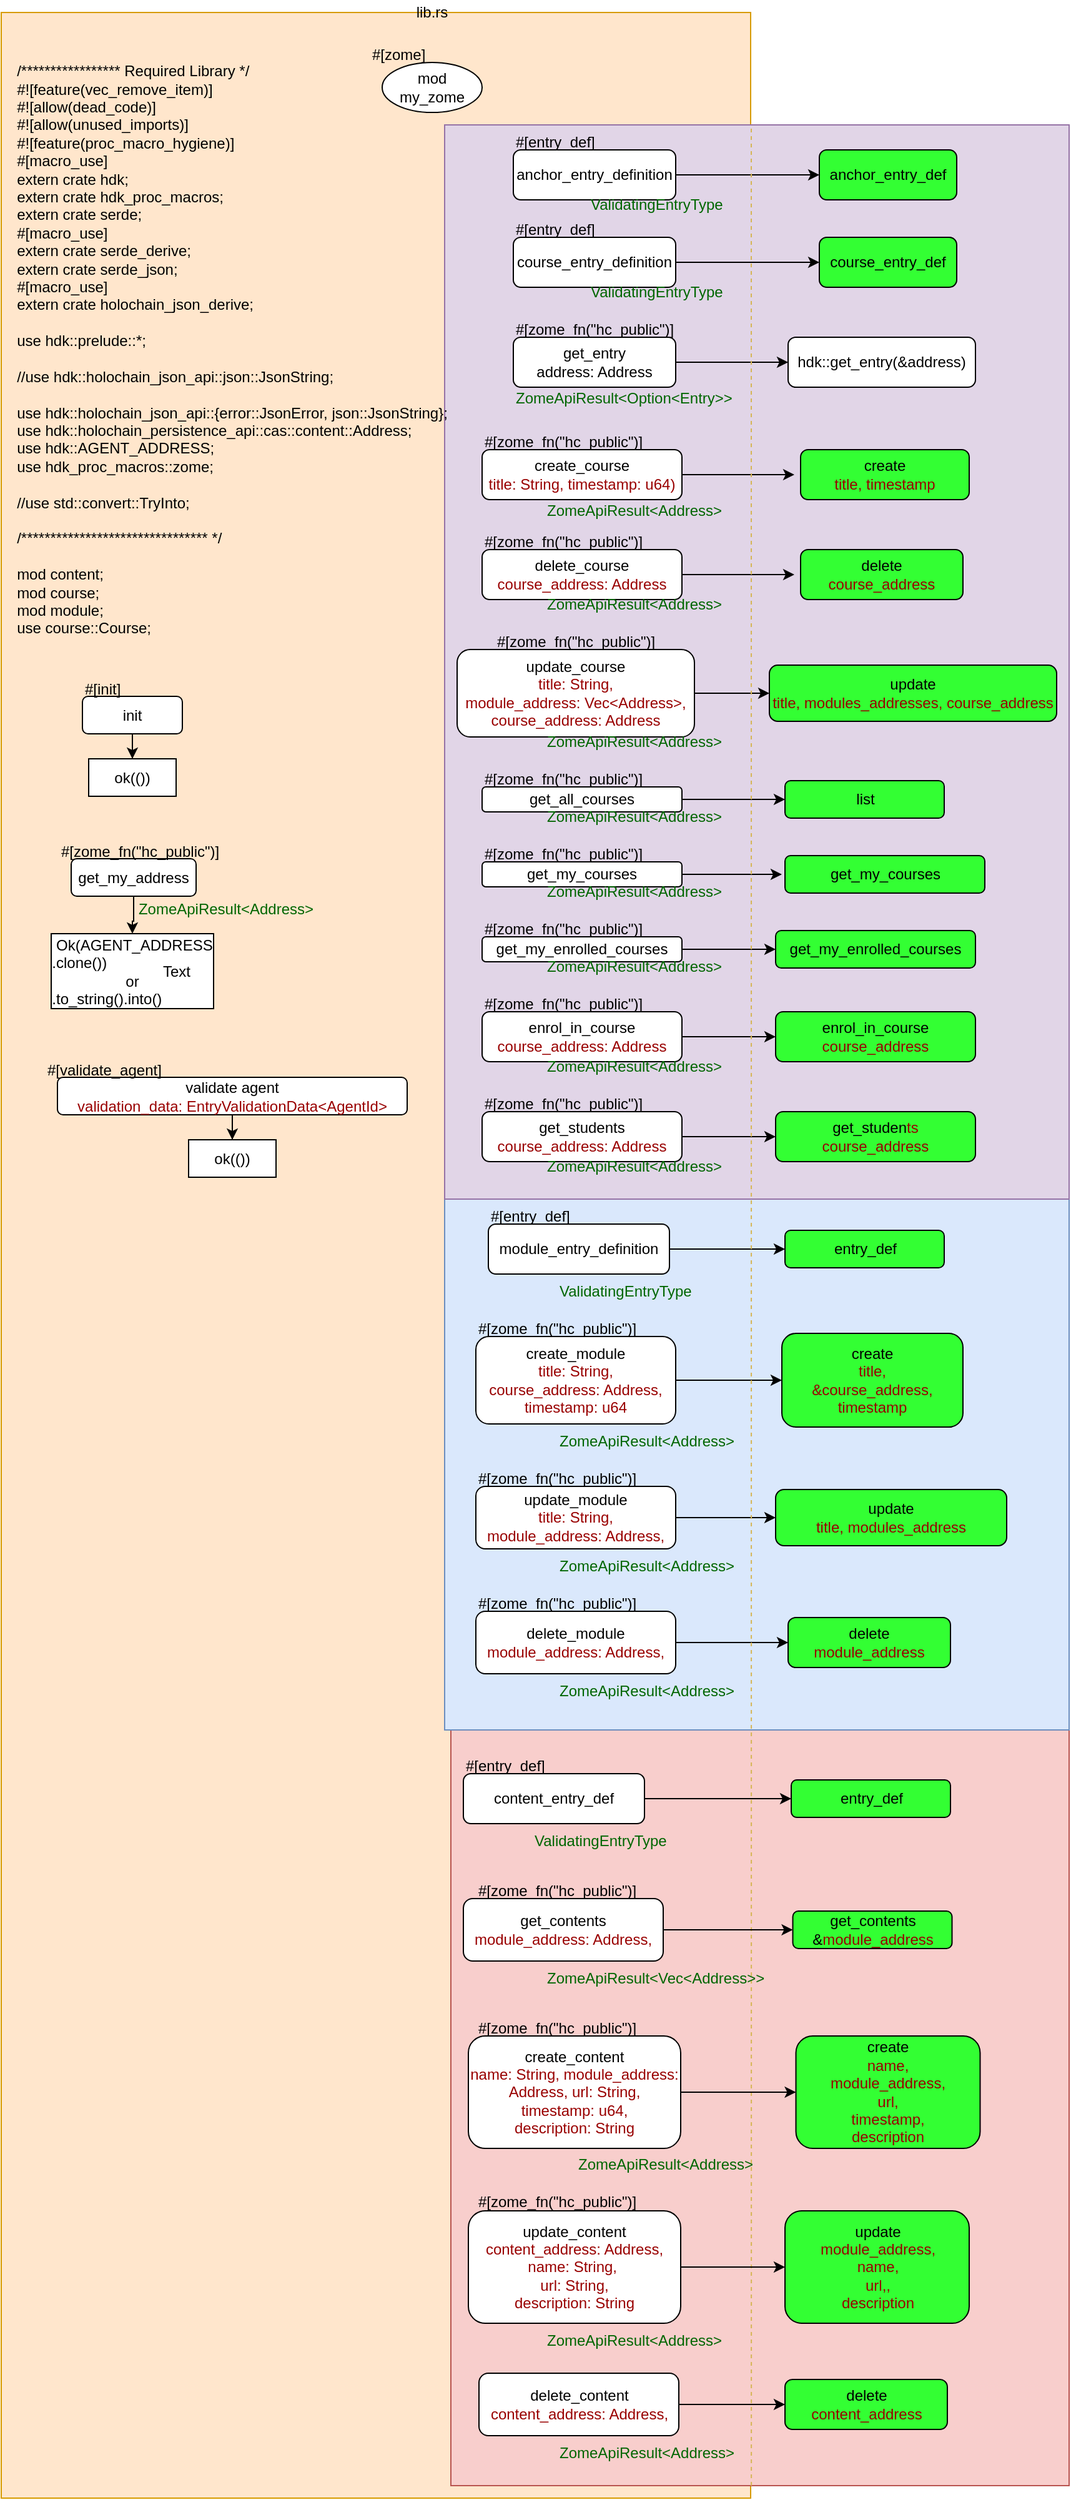 <mxfile version="12.7.4" type="github" pages="11">
  <diagram id="DXIPTjjtn7do77gQKyFH" name="lib.rs">
    <mxGraphModel dx="2251" dy="770" grid="1" gridSize="10" guides="1" tooltips="1" connect="1" arrows="1" fold="1" page="1" pageScale="1" pageWidth="827" pageHeight="1169" math="0" shadow="0">
      <root>
        <mxCell id="0" />
        <mxCell id="1" parent="0" />
        <mxCell id="BPKDQX9KvzaL9xmLwDMY-90" value="" style="rounded=0;whiteSpace=wrap;html=1;fillColor=#ffe6cc;strokeColor=#d79b00;" parent="1" vertex="1">
          <mxGeometry x="-45" y="30" width="600" height="1990" as="geometry" />
        </mxCell>
        <mxCell id="uxj-97R8hCw5o6OmVmbz-40" value="" style="rounded=0;whiteSpace=wrap;html=1;fillColor=#f8cecc;strokeColor=#b85450;" vertex="1" parent="1">
          <mxGeometry x="315" y="1405" width="495" height="605" as="geometry" />
        </mxCell>
        <mxCell id="SraXpPBCoMCgmXrl4GJ5-15" value="" style="rounded=0;whiteSpace=wrap;html=1;fillColor=#dae8fc;strokeColor=#6c8ebf;" parent="1" vertex="1">
          <mxGeometry x="310" y="980" width="500" height="425" as="geometry" />
        </mxCell>
        <mxCell id="SraXpPBCoMCgmXrl4GJ5-14" value="" style="rounded=0;whiteSpace=wrap;html=1;fillColor=#e1d5e7;strokeColor=#9673a6;" parent="1" vertex="1">
          <mxGeometry x="310" y="120" width="500" height="860" as="geometry" />
        </mxCell>
        <mxCell id="BPKDQX9KvzaL9xmLwDMY-2" value="mod my_zome" style="ellipse;whiteSpace=wrap;html=1;" parent="1" vertex="1">
          <mxGeometry x="260" y="70" width="80" height="40" as="geometry" />
        </mxCell>
        <mxCell id="BPKDQX9KvzaL9xmLwDMY-19" style="edgeStyle=orthogonalEdgeStyle;rounded=0;orthogonalLoop=1;jettySize=auto;html=1;entryX=0.5;entryY=0;entryDx=0;entryDy=0;" parent="1" source="BPKDQX9KvzaL9xmLwDMY-4" target="BPKDQX9KvzaL9xmLwDMY-8" edge="1">
          <mxGeometry relative="1" as="geometry" />
        </mxCell>
        <mxCell id="BPKDQX9KvzaL9xmLwDMY-4" value="init" style="rounded=1;whiteSpace=wrap;html=1;" parent="1" vertex="1">
          <mxGeometry x="20" y="577.5" width="80" height="30" as="geometry" />
        </mxCell>
        <mxCell id="BPKDQX9KvzaL9xmLwDMY-22" style="edgeStyle=orthogonalEdgeStyle;rounded=0;orthogonalLoop=1;jettySize=auto;html=1;entryX=0.5;entryY=0;entryDx=0;entryDy=0;" parent="1" source="BPKDQX9KvzaL9xmLwDMY-6" target="BPKDQX9KvzaL9xmLwDMY-9" edge="1">
          <mxGeometry relative="1" as="geometry" />
        </mxCell>
        <mxCell id="BPKDQX9KvzaL9xmLwDMY-6" value="&lt;div&gt;validate agent&lt;/div&gt;&lt;font color=&quot;#990000&quot;&gt;validation_data: EntryValidationData&amp;lt;AgentId&amp;gt;&lt;/font&gt;" style="rounded=1;whiteSpace=wrap;html=1;" parent="1" vertex="1">
          <mxGeometry y="882.5" width="280" height="30" as="geometry" />
        </mxCell>
        <mxCell id="BPKDQX9KvzaL9xmLwDMY-23" style="edgeStyle=orthogonalEdgeStyle;rounded=0;orthogonalLoop=1;jettySize=auto;html=1;entryX=0.5;entryY=0;entryDx=0;entryDy=0;" parent="1" source="BPKDQX9KvzaL9xmLwDMY-10" target="BPKDQX9KvzaL9xmLwDMY-12" edge="1">
          <mxGeometry relative="1" as="geometry" />
        </mxCell>
        <mxCell id="BPKDQX9KvzaL9xmLwDMY-10" value="get_my_address" style="rounded=1;whiteSpace=wrap;html=1;" parent="1" vertex="1">
          <mxGeometry x="11.0" y="707.5" width="100" height="30" as="geometry" />
        </mxCell>
        <mxCell id="BPKDQX9KvzaL9xmLwDMY-7" value="lib.rs" style="text;html=1;strokeColor=none;fillColor=none;align=center;verticalAlign=middle;whiteSpace=wrap;rounded=0;" parent="1" vertex="1">
          <mxGeometry x="280" y="20" width="40" height="20" as="geometry" />
        </mxCell>
        <mxCell id="BPKDQX9KvzaL9xmLwDMY-8" value="ok(())" style="rounded=0;whiteSpace=wrap;html=1;" parent="1" vertex="1">
          <mxGeometry x="25" y="627.5" width="70" height="30" as="geometry" />
        </mxCell>
        <mxCell id="BPKDQX9KvzaL9xmLwDMY-9" value="ok(())" style="rounded=0;whiteSpace=wrap;html=1;" parent="1" vertex="1">
          <mxGeometry x="105" y="932.5" width="70" height="30" as="geometry" />
        </mxCell>
        <mxCell id="BPKDQX9KvzaL9xmLwDMY-12" value="&lt;div&gt;&amp;nbsp;Ok(AGENT_ADDRESS&lt;/div&gt;&lt;div align=&quot;left&quot;&gt;.clone())&lt;/div&gt;&lt;div&gt;or&lt;/div&gt;&lt;div align=&quot;left&quot;&gt;.to_string().into()&lt;br&gt;&lt;/div&gt;" style="rounded=0;whiteSpace=wrap;html=1;" parent="1" vertex="1">
          <mxGeometry x="-5" y="767.5" width="130" height="60" as="geometry" />
        </mxCell>
        <mxCell id="BPKDQX9KvzaL9xmLwDMY-25" value="#[init]" style="text;html=1;" parent="1" vertex="1">
          <mxGeometry x="20" y="557.5" width="50" height="30" as="geometry" />
        </mxCell>
        <mxCell id="BPKDQX9KvzaL9xmLwDMY-27" value="#[validate_agent]" style="text;html=1;" parent="1" vertex="1">
          <mxGeometry x="-10" y="862.5" width="110" height="30" as="geometry" />
        </mxCell>
        <mxCell id="BPKDQX9KvzaL9xmLwDMY-28" value="#[zome_fn(&quot;hc_public&quot;)]" style="text;html=1;" parent="1" vertex="1">
          <mxGeometry x="1" y="687.5" width="150" height="30" as="geometry" />
        </mxCell>
        <mxCell id="sYRBEX_hVr7ViA64qe-t-1" style="edgeStyle=orthogonalEdgeStyle;rounded=0;orthogonalLoop=1;jettySize=auto;html=1;" parent="1" source="BPKDQX9KvzaL9xmLwDMY-29" edge="1">
          <mxGeometry relative="1" as="geometry">
            <mxPoint x="610" y="160" as="targetPoint" />
          </mxGeometry>
        </mxCell>
        <mxCell id="BPKDQX9KvzaL9xmLwDMY-29" value="anchor_entry_definition" style="rounded=1;whiteSpace=wrap;html=1;" parent="1" vertex="1">
          <mxGeometry x="365" y="140" width="130" height="40" as="geometry" />
        </mxCell>
        <mxCell id="BPKDQX9KvzaL9xmLwDMY-31" value="#[entry_def]" style="text;html=1;" parent="1" vertex="1">
          <mxGeometry x="365" y="120" width="90" height="20" as="geometry" />
        </mxCell>
        <mxCell id="9Cc2E70YcdbBU3URQo2y-1" style="edgeStyle=orthogonalEdgeStyle;rounded=0;orthogonalLoop=1;jettySize=auto;html=1;entryX=0;entryY=0.5;entryDx=0;entryDy=0;" parent="1" source="BPKDQX9KvzaL9xmLwDMY-32" target="1-dCx7ayfFpRJO6_NZij-1" edge="1">
          <mxGeometry relative="1" as="geometry" />
        </mxCell>
        <mxCell id="BPKDQX9KvzaL9xmLwDMY-32" value="course_entry_definition" style="rounded=1;whiteSpace=wrap;html=1;" parent="1" vertex="1">
          <mxGeometry x="365" y="210" width="130" height="40" as="geometry" />
        </mxCell>
        <mxCell id="BPKDQX9KvzaL9xmLwDMY-33" value="#[entry_def]" style="text;html=1;" parent="1" vertex="1">
          <mxGeometry x="365" y="190" width="90" height="20" as="geometry" />
        </mxCell>
        <mxCell id="BPKDQX9KvzaL9xmLwDMY-37" value="&lt;div&gt;&lt;font color=&quot;#006600&quot;&gt;ZomeApiResult&amp;lt;Address&amp;gt;&lt;br&gt;&lt;/font&gt;&lt;/div&gt;" style="text;html=1;strokeColor=none;fillColor=none;align=center;verticalAlign=middle;whiteSpace=wrap;rounded=0;" parent="1" vertex="1">
          <mxGeometry x="50" y="737.5" width="170" height="20" as="geometry" />
        </mxCell>
        <mxCell id="T_4qSHEh6NbkcvrsZpWz-3" style="edgeStyle=orthogonalEdgeStyle;rounded=0;orthogonalLoop=1;jettySize=auto;html=1;" parent="1" source="BPKDQX9KvzaL9xmLwDMY-42" edge="1">
          <mxGeometry relative="1" as="geometry">
            <mxPoint x="590" y="400" as="targetPoint" />
          </mxGeometry>
        </mxCell>
        <mxCell id="BPKDQX9KvzaL9xmLwDMY-42" value="&lt;div&gt;create_course&lt;/div&gt;&lt;div&gt;&lt;font color=&quot;#990000&quot;&gt;title: String, timestamp: u64)&lt;/font&gt;&lt;br&gt;&lt;/div&gt;" style="rounded=1;whiteSpace=wrap;html=1;" parent="1" vertex="1">
          <mxGeometry x="340" y="380" width="160" height="40" as="geometry" />
        </mxCell>
        <mxCell id="BPKDQX9KvzaL9xmLwDMY-43" value="#[zome_fn(&quot;hc_public&quot;)]" style="text;html=1;" parent="1" vertex="1">
          <mxGeometry x="340" y="360" width="90" height="20" as="geometry" />
        </mxCell>
        <mxCell id="BPKDQX9KvzaL9xmLwDMY-46" value="Text" style="text;html=1;align=center;verticalAlign=middle;resizable=0;points=[];autosize=1;" parent="1" vertex="1">
          <mxGeometry x="75" y="787.5" width="40" height="20" as="geometry" />
        </mxCell>
        <mxCell id="T9cRb3DSbUy0IrTT3bFP-2" style="edgeStyle=orthogonalEdgeStyle;rounded=0;orthogonalLoop=1;jettySize=auto;html=1;" parent="1" source="BPKDQX9KvzaL9xmLwDMY-47" edge="1">
          <mxGeometry relative="1" as="geometry">
            <mxPoint x="590" y="480" as="targetPoint" />
          </mxGeometry>
        </mxCell>
        <mxCell id="BPKDQX9KvzaL9xmLwDMY-47" value="&lt;div&gt;delete_course&lt;/div&gt;&lt;div&gt;&lt;font color=&quot;#990000&quot;&gt;course_address: Address&lt;/font&gt;&lt;br&gt;&lt;/div&gt;" style="rounded=1;whiteSpace=wrap;html=1;" parent="1" vertex="1">
          <mxGeometry x="340" y="460" width="160" height="40" as="geometry" />
        </mxCell>
        <mxCell id="BPKDQX9KvzaL9xmLwDMY-48" value="#[zome_fn(&quot;hc_public&quot;)]" style="text;html=1;" parent="1" vertex="1">
          <mxGeometry x="340" y="440" width="90" height="20" as="geometry" />
        </mxCell>
        <mxCell id="BPKDQX9KvzaL9xmLwDMY-49" value="&lt;font color=&quot;#006600&quot;&gt;ValidatingEntryType&lt;/font&gt;" style="text;html=1;" parent="1" vertex="1">
          <mxGeometry x="425" y="170" width="130" height="30" as="geometry" />
        </mxCell>
        <mxCell id="BPKDQX9KvzaL9xmLwDMY-51" value="&lt;font color=&quot;#006600&quot;&gt;ValidatingEntryType&lt;/font&gt;" style="text;html=1;" parent="1" vertex="1">
          <mxGeometry x="425" y="240" width="130" height="30" as="geometry" />
        </mxCell>
        <mxCell id="BPKDQX9KvzaL9xmLwDMY-52" value="&lt;font color=&quot;#006600&quot;&gt;ZomeApiResult&amp;lt;Address&amp;gt;&lt;/font&gt;" style="text;html=1;" parent="1" vertex="1">
          <mxGeometry x="390" y="415" width="150" height="30" as="geometry" />
        </mxCell>
        <mxCell id="BPKDQX9KvzaL9xmLwDMY-53" value="&lt;font color=&quot;#006600&quot;&gt;ZomeApiResult&amp;lt;Address&amp;gt;&lt;/font&gt;" style="text;html=1;" parent="1" vertex="1">
          <mxGeometry x="390" y="490" width="150" height="30" as="geometry" />
        </mxCell>
        <mxCell id="QeaxwachH8ITgzLCpMYT-2" style="edgeStyle=orthogonalEdgeStyle;rounded=0;orthogonalLoop=1;jettySize=auto;html=1;entryX=0;entryY=0.5;entryDx=0;entryDy=0;" parent="1" source="BPKDQX9KvzaL9xmLwDMY-60" target="QeaxwachH8ITgzLCpMYT-1" edge="1">
          <mxGeometry relative="1" as="geometry" />
        </mxCell>
        <mxCell id="BPKDQX9KvzaL9xmLwDMY-60" value="&lt;div&gt;update_course&lt;/div&gt;&lt;div&gt;&lt;font color=&quot;#990000&quot;&gt;title: String, &lt;br&gt;&lt;/font&gt;&lt;/div&gt;&lt;div&gt;&lt;font color=&quot;#990000&quot;&gt;module_address: Vec&amp;lt;Address&amp;gt;, &lt;br&gt;&lt;/font&gt;&lt;/div&gt;&lt;div&gt;&lt;font color=&quot;#990000&quot;&gt;course_address: Address&lt;/font&gt;&lt;br&gt;&lt;/div&gt;" style="rounded=1;whiteSpace=wrap;html=1;" parent="1" vertex="1">
          <mxGeometry x="320" y="540" width="190" height="70" as="geometry" />
        </mxCell>
        <mxCell id="BPKDQX9KvzaL9xmLwDMY-61" value="#[zome_fn(&quot;hc_public&quot;)]" style="text;html=1;" parent="1" vertex="1">
          <mxGeometry x="350" y="520" width="90" height="20" as="geometry" />
        </mxCell>
        <mxCell id="BPKDQX9KvzaL9xmLwDMY-62" value="&lt;font color=&quot;#006600&quot;&gt;ZomeApiResult&amp;lt;Address&amp;gt;&lt;/font&gt;" style="text;html=1;" parent="1" vertex="1">
          <mxGeometry x="390" y="600" width="150" height="30" as="geometry" />
        </mxCell>
        <mxCell id="uHlve_pofajbCsK1crNg-2" style="edgeStyle=orthogonalEdgeStyle;rounded=0;orthogonalLoop=1;jettySize=auto;html=1;entryX=0;entryY=0.5;entryDx=0;entryDy=0;" parent="1" source="BPKDQX9KvzaL9xmLwDMY-66" target="uHlve_pofajbCsK1crNg-1" edge="1">
          <mxGeometry relative="1" as="geometry" />
        </mxCell>
        <mxCell id="BPKDQX9KvzaL9xmLwDMY-66" value="&lt;div&gt;get_all_courses&lt;/div&gt;" style="rounded=1;whiteSpace=wrap;html=1;" parent="1" vertex="1">
          <mxGeometry x="340" y="650" width="160" height="20" as="geometry" />
        </mxCell>
        <mxCell id="BPKDQX9KvzaL9xmLwDMY-67" value="#[zome_fn(&quot;hc_public&quot;)]" style="text;html=1;" parent="1" vertex="1">
          <mxGeometry x="340" y="630" width="90" height="20" as="geometry" />
        </mxCell>
        <mxCell id="BPKDQX9KvzaL9xmLwDMY-68" value="&lt;font color=&quot;#006600&quot;&gt;ZomeApiResult&amp;lt;Address&amp;gt;&lt;/font&gt;" style="text;html=1;" parent="1" vertex="1">
          <mxGeometry x="390" y="660" width="150" height="30" as="geometry" />
        </mxCell>
        <mxCell id="CiQeSqm9GlmW5YNpODYV-2" style="edgeStyle=orthogonalEdgeStyle;rounded=0;orthogonalLoop=1;jettySize=auto;html=1;" parent="1" source="BPKDQX9KvzaL9xmLwDMY-70" edge="1">
          <mxGeometry relative="1" as="geometry">
            <mxPoint x="580" y="720" as="targetPoint" />
          </mxGeometry>
        </mxCell>
        <mxCell id="BPKDQX9KvzaL9xmLwDMY-70" value="&lt;div&gt;get_my_courses&lt;/div&gt;" style="rounded=1;whiteSpace=wrap;html=1;" parent="1" vertex="1">
          <mxGeometry x="340" y="710" width="160" height="20" as="geometry" />
        </mxCell>
        <mxCell id="BPKDQX9KvzaL9xmLwDMY-71" value="#[zome_fn(&quot;hc_public&quot;)]" style="text;html=1;" parent="1" vertex="1">
          <mxGeometry x="340" y="690" width="90" height="20" as="geometry" />
        </mxCell>
        <mxCell id="BPKDQX9KvzaL9xmLwDMY-72" value="&lt;font color=&quot;#006600&quot;&gt;ZomeApiResult&amp;lt;Address&amp;gt;&lt;/font&gt;" style="text;html=1;" parent="1" vertex="1">
          <mxGeometry x="390" y="720" width="150" height="30" as="geometry" />
        </mxCell>
        <mxCell id="CiQeSqm9GlmW5YNpODYV-3" style="edgeStyle=orthogonalEdgeStyle;rounded=0;orthogonalLoop=1;jettySize=auto;html=1;entryX=0;entryY=0.5;entryDx=0;entryDy=0;" parent="1" source="BPKDQX9KvzaL9xmLwDMY-73" target="nhXxoEbPucU11t1gjoco-1" edge="1">
          <mxGeometry relative="1" as="geometry" />
        </mxCell>
        <mxCell id="BPKDQX9KvzaL9xmLwDMY-73" value="get_my_enrolled_courses" style="rounded=1;whiteSpace=wrap;html=1;" parent="1" vertex="1">
          <mxGeometry x="340" y="770" width="160" height="20" as="geometry" />
        </mxCell>
        <mxCell id="BPKDQX9KvzaL9xmLwDMY-74" value="#[zome_fn(&quot;hc_public&quot;)]" style="text;html=1;" parent="1" vertex="1">
          <mxGeometry x="340" y="750" width="90" height="20" as="geometry" />
        </mxCell>
        <mxCell id="BPKDQX9KvzaL9xmLwDMY-75" value="&lt;font color=&quot;#006600&quot;&gt;ZomeApiResult&amp;lt;Address&amp;gt;&lt;/font&gt;" style="text;html=1;" parent="1" vertex="1">
          <mxGeometry x="390" y="780" width="150" height="30" as="geometry" />
        </mxCell>
        <mxCell id="CiQeSqm9GlmW5YNpODYV-4" style="edgeStyle=orthogonalEdgeStyle;rounded=0;orthogonalLoop=1;jettySize=auto;html=1;entryX=0;entryY=0.5;entryDx=0;entryDy=0;" parent="1" source="BPKDQX9KvzaL9xmLwDMY-76" target="I6SvL49ZVfE7JqHlYanj-1" edge="1">
          <mxGeometry relative="1" as="geometry" />
        </mxCell>
        <mxCell id="BPKDQX9KvzaL9xmLwDMY-76" value="&lt;div&gt;enrol_in_course&lt;/div&gt;&lt;div&gt;&lt;font color=&quot;#990000&quot;&gt;course_address: Address&lt;/font&gt;&lt;br&gt;&lt;/div&gt;" style="rounded=1;whiteSpace=wrap;html=1;" parent="1" vertex="1">
          <mxGeometry x="340" y="830" width="160" height="40" as="geometry" />
        </mxCell>
        <mxCell id="BPKDQX9KvzaL9xmLwDMY-77" value="#[zome_fn(&quot;hc_public&quot;)]" style="text;html=1;" parent="1" vertex="1">
          <mxGeometry x="340" y="810" width="90" height="20" as="geometry" />
        </mxCell>
        <mxCell id="BPKDQX9KvzaL9xmLwDMY-78" value="&lt;font color=&quot;#006600&quot;&gt;ZomeApiResult&amp;lt;Address&amp;gt;&lt;/font&gt;" style="text;html=1;" parent="1" vertex="1">
          <mxGeometry x="390" y="860" width="150" height="30" as="geometry" />
        </mxCell>
        <mxCell id="CiQeSqm9GlmW5YNpODYV-5" style="edgeStyle=orthogonalEdgeStyle;rounded=0;orthogonalLoop=1;jettySize=auto;html=1;entryX=0;entryY=0.5;entryDx=0;entryDy=0;" parent="1" source="BPKDQX9KvzaL9xmLwDMY-79" target="CiQeSqm9GlmW5YNpODYV-1" edge="1">
          <mxGeometry relative="1" as="geometry" />
        </mxCell>
        <mxCell id="BPKDQX9KvzaL9xmLwDMY-79" value="&lt;div&gt;get_students&lt;br&gt;&lt;/div&gt;&lt;div&gt;&lt;font color=&quot;#990000&quot;&gt;course_address: Address&lt;/font&gt;&lt;br&gt;&lt;/div&gt;" style="rounded=1;whiteSpace=wrap;html=1;" parent="1" vertex="1">
          <mxGeometry x="340" y="910" width="160" height="40" as="geometry" />
        </mxCell>
        <mxCell id="BPKDQX9KvzaL9xmLwDMY-80" value="#[zome_fn(&quot;hc_public&quot;)]" style="text;html=1;" parent="1" vertex="1">
          <mxGeometry x="340" y="890" width="90" height="20" as="geometry" />
        </mxCell>
        <mxCell id="BPKDQX9KvzaL9xmLwDMY-81" value="&lt;font color=&quot;#006600&quot;&gt;ZomeApiResult&amp;lt;Address&amp;gt;&lt;/font&gt;" style="text;html=1;" parent="1" vertex="1">
          <mxGeometry x="390" y="940" width="150" height="30" as="geometry" />
        </mxCell>
        <mxCell id="L5FAuuHAnY7-9ZCyquhL-2" style="edgeStyle=orthogonalEdgeStyle;rounded=0;orthogonalLoop=1;jettySize=auto;html=1;entryX=0;entryY=0.5;entryDx=0;entryDy=0;" parent="1" source="BPKDQX9KvzaL9xmLwDMY-85" target="L5FAuuHAnY7-9ZCyquhL-1" edge="1">
          <mxGeometry relative="1" as="geometry" />
        </mxCell>
        <mxCell id="BPKDQX9KvzaL9xmLwDMY-85" value="&lt;div&gt;get_entry&lt;/div&gt;&lt;div&gt;address: Address&lt;br&gt;&lt;/div&gt;" style="rounded=1;whiteSpace=wrap;html=1;" parent="1" vertex="1">
          <mxGeometry x="365" y="290" width="130" height="40" as="geometry" />
        </mxCell>
        <mxCell id="BPKDQX9KvzaL9xmLwDMY-86" value="#[zome_fn(&quot;hc_public&quot;)]" style="text;html=1;" parent="1" vertex="1">
          <mxGeometry x="365" y="270" width="90" height="20" as="geometry" />
        </mxCell>
        <mxCell id="BPKDQX9KvzaL9xmLwDMY-87" value="&lt;font color=&quot;#006600&quot;&gt;ZomeApiResult&amp;lt;Option&amp;lt;Entry&amp;gt;&amp;gt;&lt;/font&gt;" style="text;html=1;" parent="1" vertex="1">
          <mxGeometry x="365" y="325" width="130" height="30" as="geometry" />
        </mxCell>
        <mxCell id="BPKDQX9KvzaL9xmLwDMY-92" value="#[zome]" style="text;html=1;" parent="1" vertex="1">
          <mxGeometry x="250" y="50" width="70" height="30" as="geometry" />
        </mxCell>
        <mxCell id="BPKDQX9KvzaL9xmLwDMY-94" value="&lt;div align=&quot;left&quot;&gt;/***************** Required Library */&lt;br&gt;#![feature(vec_remove_item)]&lt;br&gt;#![allow(dead_code)]&lt;br&gt;#![allow(unused_imports)]&lt;br&gt;#![feature(proc_macro_hygiene)]&lt;br&gt;#[macro_use]&lt;br&gt;extern crate hdk;&lt;br&gt;extern crate hdk_proc_macros;&lt;br&gt;extern crate serde;&lt;br&gt;#[macro_use]&lt;br&gt;extern crate serde_derive;&lt;br&gt;extern crate serde_json;&lt;br&gt;#[macro_use]&lt;br&gt;extern crate holochain_json_derive;&lt;br&gt;&lt;br&gt;use hdk::prelude::*;&lt;br&gt;&lt;br&gt;//use hdk::holochain_json_api::json::JsonString;&lt;br&gt;&lt;br&gt;use hdk::holochain_json_api::{error::JsonError, json::JsonString};&lt;br&gt;use hdk::holochain_persistence_api::cas::content::Address;&lt;br&gt;use hdk::AGENT_ADDRESS;&lt;br&gt;use hdk_proc_macros::zome;&lt;br&gt;&lt;br&gt;//use std::convert::TryInto;&lt;br&gt;&lt;br&gt;/******************************** */&lt;br&gt;&lt;br&gt;mod content;&lt;br&gt;mod course;&lt;br&gt;mod module;&lt;br&gt;use course::Course;&lt;br&gt;&lt;/div&gt;" style="text;html=1;strokeColor=none;fillColor=none;align=center;verticalAlign=middle;whiteSpace=wrap;rounded=0;" parent="1" vertex="1">
          <mxGeometry x="-35" y="290" width="350" height="20" as="geometry" />
        </mxCell>
        <UserObject label="anchor_entry_def" link="data:page/id,Gmvdt3g-6km1qL-UM3GM" id="ZBpXJErYbTHUjCNmvLEJ-1">
          <mxCell style="rounded=1;whiteSpace=wrap;html=1;fillColor=#33FF33;" parent="1" vertex="1">
            <mxGeometry x="610" y="140" width="110" height="40" as="geometry" />
          </mxCell>
        </UserObject>
        <UserObject label="course_entry_def" link="data:page/id,LGvd9IhJxzemNmygLMf5" id="1-dCx7ayfFpRJO6_NZij-1">
          <mxCell style="rounded=1;whiteSpace=wrap;html=1;fillColor=#33FF33;" parent="1" vertex="1">
            <mxGeometry x="610" y="210" width="110" height="40" as="geometry" />
          </mxCell>
        </UserObject>
        <UserObject label="create&lt;br&gt;&lt;font color=&quot;#990000&quot;&gt;title, timestamp&lt;br&gt;&lt;/font&gt;" link="data:page/id,MCmtantAbpTTfe5g0qaD" id="T_4qSHEh6NbkcvrsZpWz-1">
          <mxCell style="rounded=1;whiteSpace=wrap;html=1;fillColor=#33FF33;" parent="1" vertex="1">
            <mxGeometry x="595" y="380" width="135" height="40" as="geometry" />
          </mxCell>
        </UserObject>
        <mxCell id="L5FAuuHAnY7-9ZCyquhL-1" value="hdk::get_entry(&amp;amp;address)" style="rounded=1;whiteSpace=wrap;html=1;fillColor=#FFFFFF;" parent="1" vertex="1">
          <mxGeometry x="585" y="290" width="150" height="40" as="geometry" />
        </mxCell>
        <UserObject label="delete&lt;br&gt;&lt;font color=&quot;#990000&quot;&gt;course_address&lt;br&gt;&lt;/font&gt;" link="data:page/id,MCmtantAbpTTfe5g0qaD" id="T9cRb3DSbUy0IrTT3bFP-1">
          <mxCell style="rounded=1;whiteSpace=wrap;html=1;fillColor=#33FF33;" parent="1" vertex="1">
            <mxGeometry x="595" y="460" width="130" height="40" as="geometry" />
          </mxCell>
        </UserObject>
        <UserObject label="update&lt;br&gt;&lt;div align=&quot;left&quot;&gt;&lt;font color=&quot;#990000&quot;&gt;title, modules_addresses, course_address&lt;br&gt;&lt;/font&gt;&lt;/div&gt;" link="data:page/id,MCmtantAbpTTfe5g0qaD" id="QeaxwachH8ITgzLCpMYT-1">
          <mxCell style="rounded=1;whiteSpace=wrap;html=1;fillColor=#33FF33;" parent="1" vertex="1">
            <mxGeometry x="570" y="552.5" width="230" height="45" as="geometry" />
          </mxCell>
        </UserObject>
        <UserObject label="list" link="data:page/id,MCmtantAbpTTfe5g0qaD" id="uHlve_pofajbCsK1crNg-1">
          <mxCell style="rounded=1;whiteSpace=wrap;html=1;fillColor=#33FF33;" parent="1" vertex="1">
            <mxGeometry x="582.5" y="645" width="127.5" height="30" as="geometry" />
          </mxCell>
        </UserObject>
        <UserObject label="get_my_courses" link="data:page/id,MCmtantAbpTTfe5g0qaD" id="gtlHXqYlqQ0C6MJCiXMT-1">
          <mxCell style="rounded=1;whiteSpace=wrap;html=1;fillColor=#33FF33;" parent="1" vertex="1">
            <mxGeometry x="582.5" y="705" width="160" height="30" as="geometry" />
          </mxCell>
        </UserObject>
        <UserObject label="get_my_enrolled_courses" link="data:page/id,MCmtantAbpTTfe5g0qaD" id="nhXxoEbPucU11t1gjoco-1">
          <mxCell style="rounded=1;whiteSpace=wrap;html=1;fillColor=#33FF33;" parent="1" vertex="1">
            <mxGeometry x="575" y="765" width="160" height="30" as="geometry" />
          </mxCell>
        </UserObject>
        <UserObject label="&lt;div&gt;enrol_in_course&lt;/div&gt;&lt;font color=&quot;#990000&quot;&gt;course_address&lt;br&gt;&lt;/font&gt;" link="data:page/id,MCmtantAbpTTfe5g0qaD" id="I6SvL49ZVfE7JqHlYanj-1">
          <mxCell style="rounded=1;whiteSpace=wrap;html=1;fillColor=#33FF33;" parent="1" vertex="1">
            <mxGeometry x="575" y="830" width="160" height="40" as="geometry" />
          </mxCell>
        </UserObject>
        <UserObject label="&lt;div&gt;get_studen&lt;font color=&quot;#990000&quot;&gt;ts&lt;/font&gt;&lt;/div&gt;&lt;font color=&quot;#990000&quot;&gt;course_address&lt;br&gt;&lt;/font&gt;" link="data:page/id,MCmtantAbpTTfe5g0qaD" id="CiQeSqm9GlmW5YNpODYV-1">
          <mxCell style="rounded=1;whiteSpace=wrap;html=1;fillColor=#33FF33;" parent="1" vertex="1">
            <mxGeometry x="575" y="910" width="160" height="40" as="geometry" />
          </mxCell>
        </UserObject>
        <mxCell id="uxj-97R8hCw5o6OmVmbz-12" style="edgeStyle=orthogonalEdgeStyle;rounded=0;orthogonalLoop=1;jettySize=auto;html=1;entryX=0;entryY=0.5;entryDx=0;entryDy=0;" edge="1" parent="1" source="SraXpPBCoMCgmXrl4GJ5-1" target="uxj-97R8hCw5o6OmVmbz-4">
          <mxGeometry relative="1" as="geometry" />
        </mxCell>
        <mxCell id="SraXpPBCoMCgmXrl4GJ5-1" value="module_entry_definition" style="rounded=1;whiteSpace=wrap;html=1;" parent="1" vertex="1">
          <mxGeometry x="345" y="1000" width="145" height="40" as="geometry" />
        </mxCell>
        <mxCell id="SraXpPBCoMCgmXrl4GJ5-2" value="#[entry_def]" style="text;html=1;" parent="1" vertex="1">
          <mxGeometry x="345" y="980" width="90" height="20" as="geometry" />
        </mxCell>
        <mxCell id="SraXpPBCoMCgmXrl4GJ5-3" value="&lt;font color=&quot;#006600&quot;&gt;ValidatingEntryType&lt;/font&gt;" style="text;html=1;" parent="1" vertex="1">
          <mxGeometry x="400" y="1040" width="130" height="30" as="geometry" />
        </mxCell>
        <mxCell id="uxj-97R8hCw5o6OmVmbz-7" style="edgeStyle=orthogonalEdgeStyle;rounded=0;orthogonalLoop=1;jettySize=auto;html=1;entryX=0;entryY=0.5;entryDx=0;entryDy=0;" edge="1" parent="1" source="SraXpPBCoMCgmXrl4GJ5-5" target="uxj-97R8hCw5o6OmVmbz-5">
          <mxGeometry relative="1" as="geometry" />
        </mxCell>
        <mxCell id="SraXpPBCoMCgmXrl4GJ5-5" value="&lt;div&gt;create_module&lt;br&gt;&lt;/div&gt;&lt;div&gt;&lt;font color=&quot;#990000&quot;&gt;title: String,&lt;/font&gt;&lt;/div&gt;&lt;div&gt;&lt;font color=&quot;#990000&quot;&gt;course_address: Address,&lt;/font&gt;&lt;/div&gt;&lt;div&gt;&lt;font color=&quot;#990000&quot;&gt;timestamp: u64&lt;/font&gt;&lt;br&gt;&lt;/div&gt;" style="rounded=1;whiteSpace=wrap;html=1;" parent="1" vertex="1">
          <mxGeometry x="335" y="1090" width="160" height="70" as="geometry" />
        </mxCell>
        <mxCell id="SraXpPBCoMCgmXrl4GJ5-6" value="#[zome_fn(&quot;hc_public&quot;)]" style="text;html=1;" parent="1" vertex="1">
          <mxGeometry x="335" y="1070" width="90" height="20" as="geometry" />
        </mxCell>
        <mxCell id="SraXpPBCoMCgmXrl4GJ5-7" value="&lt;font color=&quot;#006600&quot;&gt;ZomeApiResult&amp;lt;Address&amp;gt;&lt;/font&gt;" style="text;html=1;" parent="1" vertex="1">
          <mxGeometry x="400" y="1160" width="150" height="30" as="geometry" />
        </mxCell>
        <mxCell id="uxj-97R8hCw5o6OmVmbz-9" style="edgeStyle=orthogonalEdgeStyle;rounded=0;orthogonalLoop=1;jettySize=auto;html=1;entryX=0;entryY=0.5;entryDx=0;entryDy=0;" edge="1" parent="1" source="SraXpPBCoMCgmXrl4GJ5-8" target="uxj-97R8hCw5o6OmVmbz-8">
          <mxGeometry relative="1" as="geometry" />
        </mxCell>
        <mxCell id="SraXpPBCoMCgmXrl4GJ5-8" value="&lt;div&gt;update_module&lt;br&gt;&lt;/div&gt;&lt;div&gt;&lt;font color=&quot;#990000&quot;&gt;title: String,&lt;/font&gt;&lt;/div&gt;&lt;div&gt;&lt;font color=&quot;#990000&quot;&gt;module_address: Address,&lt;/font&gt;&lt;/div&gt;" style="rounded=1;whiteSpace=wrap;html=1;" parent="1" vertex="1">
          <mxGeometry x="335" y="1210" width="160" height="50" as="geometry" />
        </mxCell>
        <mxCell id="SraXpPBCoMCgmXrl4GJ5-9" value="#[zome_fn(&quot;hc_public&quot;)]" style="text;html=1;" parent="1" vertex="1">
          <mxGeometry x="335" y="1190" width="90" height="20" as="geometry" />
        </mxCell>
        <mxCell id="SraXpPBCoMCgmXrl4GJ5-10" value="&lt;font color=&quot;#006600&quot;&gt;ZomeApiResult&amp;lt;Address&amp;gt;&lt;/font&gt;" style="text;html=1;" parent="1" vertex="1">
          <mxGeometry x="400" y="1260" width="150" height="30" as="geometry" />
        </mxCell>
        <mxCell id="uxj-97R8hCw5o6OmVmbz-11" style="edgeStyle=orthogonalEdgeStyle;rounded=0;orthogonalLoop=1;jettySize=auto;html=1;" edge="1" parent="1" source="SraXpPBCoMCgmXrl4GJ5-11" target="uxj-97R8hCw5o6OmVmbz-10">
          <mxGeometry relative="1" as="geometry" />
        </mxCell>
        <mxCell id="SraXpPBCoMCgmXrl4GJ5-11" value="&lt;div&gt;delete_module&lt;br&gt;&lt;/div&gt;&lt;div&gt;&lt;font color=&quot;#990000&quot;&gt;module_address: Address,&lt;/font&gt;&lt;/div&gt;" style="rounded=1;whiteSpace=wrap;html=1;" parent="1" vertex="1">
          <mxGeometry x="335" y="1310" width="160" height="50" as="geometry" />
        </mxCell>
        <mxCell id="SraXpPBCoMCgmXrl4GJ5-12" value="#[zome_fn(&quot;hc_public&quot;)]" style="text;html=1;" parent="1" vertex="1">
          <mxGeometry x="335" y="1290" width="90" height="20" as="geometry" />
        </mxCell>
        <mxCell id="SraXpPBCoMCgmXrl4GJ5-13" value="&lt;font color=&quot;#006600&quot;&gt;ZomeApiResult&amp;lt;Address&amp;gt;&lt;/font&gt;" style="text;html=1;" parent="1" vertex="1">
          <mxGeometry x="400" y="1360" width="150" height="30" as="geometry" />
        </mxCell>
        <mxCell id="SraXpPBCoMCgmXrl4GJ5-16" value="" style="endArrow=none;dashed=1;html=1;entryX=0.491;entryY=0;entryDx=0;entryDy=0;entryPerimeter=0;exitX=0.486;exitY=1;exitDx=0;exitDy=0;fillColor=#fff2cc;strokeColor=#d6b656;exitPerimeter=0;" parent="1" source="uxj-97R8hCw5o6OmVmbz-40" target="SraXpPBCoMCgmXrl4GJ5-14" edge="1">
          <mxGeometry width="50" height="50" relative="1" as="geometry">
            <mxPoint x="540" y="170" as="sourcePoint" />
            <mxPoint x="590" y="120" as="targetPoint" />
          </mxGeometry>
        </mxCell>
        <mxCell id="uxj-97R8hCw5o6OmVmbz-14" style="edgeStyle=orthogonalEdgeStyle;rounded=0;orthogonalLoop=1;jettySize=auto;html=1;entryX=0;entryY=0.5;entryDx=0;entryDy=0;" edge="1" parent="1" source="uxj-97R8hCw5o6OmVmbz-1" target="uxj-97R8hCw5o6OmVmbz-13">
          <mxGeometry relative="1" as="geometry" />
        </mxCell>
        <mxCell id="uxj-97R8hCw5o6OmVmbz-1" value="content_entry_def" style="rounded=1;whiteSpace=wrap;html=1;" vertex="1" parent="1">
          <mxGeometry x="325" y="1440" width="145" height="40" as="geometry" />
        </mxCell>
        <mxCell id="uxj-97R8hCw5o6OmVmbz-2" value="#[entry_def]" style="text;html=1;" vertex="1" parent="1">
          <mxGeometry x="325" y="1420" width="90" height="20" as="geometry" />
        </mxCell>
        <mxCell id="uxj-97R8hCw5o6OmVmbz-3" value="&lt;font color=&quot;#006600&quot;&gt;ValidatingEntryType&lt;/font&gt;" style="text;html=1;" vertex="1" parent="1">
          <mxGeometry x="380" y="1480" width="130" height="30" as="geometry" />
        </mxCell>
        <UserObject label="entry_def" link="data:page/id,HXPiqZbYp1XS_v9LyHiG" id="uxj-97R8hCw5o6OmVmbz-4">
          <mxCell style="rounded=1;whiteSpace=wrap;html=1;fillColor=#33FF33;" vertex="1" parent="1">
            <mxGeometry x="582.5" y="1005" width="127.5" height="30" as="geometry" />
          </mxCell>
        </UserObject>
        <UserObject label="create&lt;br&gt;&lt;font color=&quot;#990000&quot;&gt;title, &lt;/font&gt;&lt;br&gt;&lt;div&gt;&lt;font color=&quot;#990000&quot;&gt;&lt;font color=&quot;#990000&quot;&gt;&amp;amp;course_address,&lt;/font&gt;&lt;/font&gt;&lt;/div&gt;&lt;div&gt;&lt;font color=&quot;#990000&quot;&gt;&lt;font color=&quot;#990000&quot;&gt;timestamp&lt;br&gt;&lt;/font&gt;&lt;/font&gt;&lt;/div&gt;" link="data:page/id,HXPiqZbYp1XS_v9LyHiG" id="uxj-97R8hCw5o6OmVmbz-5">
          <mxCell style="rounded=1;whiteSpace=wrap;html=1;fillColor=#33FF33;" vertex="1" parent="1">
            <mxGeometry x="580" y="1087.5" width="145" height="75" as="geometry" />
          </mxCell>
        </UserObject>
        <UserObject label="update&lt;br&gt;&lt;div align=&quot;left&quot;&gt;&lt;font color=&quot;#990000&quot;&gt;title, modules_address&lt;br&gt;&lt;/font&gt;&lt;/div&gt;" link="data:page/id,HXPiqZbYp1XS_v9LyHiG" id="uxj-97R8hCw5o6OmVmbz-8">
          <mxCell style="rounded=1;whiteSpace=wrap;html=1;fillColor=#33FF33;" vertex="1" parent="1">
            <mxGeometry x="575" y="1212.5" width="185" height="45" as="geometry" />
          </mxCell>
        </UserObject>
        <UserObject label="delete&lt;br&gt;&lt;font color=&quot;#990000&quot;&gt;module_address&lt;br&gt;&lt;/font&gt;" link="data:page/id,HXPiqZbYp1XS_v9LyHiG" id="uxj-97R8hCw5o6OmVmbz-10">
          <mxCell style="rounded=1;whiteSpace=wrap;html=1;fillColor=#33FF33;" vertex="1" parent="1">
            <mxGeometry x="585" y="1315" width="130" height="40" as="geometry" />
          </mxCell>
        </UserObject>
        <UserObject label="entry_def" link="data:page/id,Llt76tQf4DtjAXDUQPp4" id="uxj-97R8hCw5o6OmVmbz-13">
          <mxCell style="rounded=1;whiteSpace=wrap;html=1;fillColor=#33FF33;" vertex="1" parent="1">
            <mxGeometry x="587.5" y="1445" width="127.5" height="30" as="geometry" />
          </mxCell>
        </UserObject>
        <mxCell id="uxj-97R8hCw5o6OmVmbz-19" style="edgeStyle=orthogonalEdgeStyle;rounded=0;orthogonalLoop=1;jettySize=auto;html=1;" edge="1" parent="1" source="uxj-97R8hCw5o6OmVmbz-15" target="uxj-97R8hCw5o6OmVmbz-18">
          <mxGeometry relative="1" as="geometry" />
        </mxCell>
        <mxCell id="uxj-97R8hCw5o6OmVmbz-15" value="&lt;div&gt;get_contents&lt;br&gt;&lt;/div&gt;&lt;div&gt;&lt;font color=&quot;#990000&quot;&gt;module_address: Address,&lt;/font&gt;&lt;/div&gt;" style="rounded=1;whiteSpace=wrap;html=1;" vertex="1" parent="1">
          <mxGeometry x="325" y="1540" width="160" height="50" as="geometry" />
        </mxCell>
        <mxCell id="uxj-97R8hCw5o6OmVmbz-39" style="edgeStyle=orthogonalEdgeStyle;rounded=0;orthogonalLoop=1;jettySize=auto;html=1;entryX=0;entryY=0.5;entryDx=0;entryDy=0;" edge="1" parent="1" source="uxj-97R8hCw5o6OmVmbz-34" target="uxj-97R8hCw5o6OmVmbz-38">
          <mxGeometry relative="1" as="geometry" />
        </mxCell>
        <mxCell id="uxj-97R8hCw5o6OmVmbz-34" value="&lt;div&gt;delete_content&lt;br&gt;&lt;/div&gt;&lt;div&gt;&lt;font color=&quot;#990000&quot;&gt;content_address: Address,&lt;/font&gt;&lt;/div&gt;" style="rounded=1;whiteSpace=wrap;html=1;" vertex="1" parent="1">
          <mxGeometry x="337.5" y="1920" width="160" height="50" as="geometry" />
        </mxCell>
        <mxCell id="uxj-97R8hCw5o6OmVmbz-26" style="edgeStyle=orthogonalEdgeStyle;rounded=0;orthogonalLoop=1;jettySize=auto;html=1;entryX=0;entryY=0.5;entryDx=0;entryDy=0;" edge="1" parent="1" source="uxj-97R8hCw5o6OmVmbz-22" target="uxj-97R8hCw5o6OmVmbz-20">
          <mxGeometry relative="1" as="geometry" />
        </mxCell>
        <mxCell id="uxj-97R8hCw5o6OmVmbz-22" value="&lt;div&gt;create_content&lt;br&gt;&lt;/div&gt;&lt;div&gt;&lt;font color=&quot;#990000&quot;&gt;name: String, module_address: Address, url: String, &lt;br&gt;&lt;/font&gt;&lt;/div&gt;&lt;div&gt;&lt;font color=&quot;#990000&quot;&gt;timestamp: u64, &lt;br&gt;&lt;/font&gt;&lt;/div&gt;&lt;div&gt;&lt;font color=&quot;#990000&quot;&gt;description: String&lt;br&gt;&lt;/font&gt;&lt;/div&gt;" style="rounded=1;whiteSpace=wrap;html=1;" vertex="1" parent="1">
          <mxGeometry x="329" y="1650" width="170" height="90" as="geometry" />
        </mxCell>
        <mxCell id="uxj-97R8hCw5o6OmVmbz-16" value="#[zome_fn(&quot;hc_public&quot;)]" style="text;html=1;" vertex="1" parent="1">
          <mxGeometry x="335" y="1520" width="90" height="20" as="geometry" />
        </mxCell>
        <mxCell id="uxj-97R8hCw5o6OmVmbz-17" value="&lt;font color=&quot;#006600&quot;&gt;ZomeApiResult&amp;lt;Vec&amp;lt;Address&amp;gt;&amp;gt;&lt;/font&gt;" style="text;html=1;" vertex="1" parent="1">
          <mxGeometry x="390" y="1590" width="190" height="20" as="geometry" />
        </mxCell>
        <UserObject label="&lt;div&gt;get_contents&lt;/div&gt;&lt;div&gt;&amp;amp;&lt;font color=&quot;#990000&quot;&gt;module_address&lt;/font&gt;&lt;br&gt;&lt;/div&gt;" link="data:page/id,ODI6V5FP8sgQU1PAiR_R" id="uxj-97R8hCw5o6OmVmbz-18">
          <mxCell style="rounded=1;whiteSpace=wrap;html=1;fillColor=#33FF33;" vertex="1" parent="1">
            <mxGeometry x="588.75" y="1550" width="127.5" height="30" as="geometry" />
          </mxCell>
        </UserObject>
        <UserObject label="&lt;div&gt;create&lt;/div&gt;&lt;div&gt;&lt;font color=&quot;#990000&quot;&gt;name, &lt;br&gt;&lt;/font&gt;&lt;/div&gt;&lt;div&gt;&lt;font color=&quot;#990000&quot;&gt;module_address, &lt;br&gt;&lt;/font&gt;&lt;/div&gt;&lt;div&gt;&lt;font color=&quot;#990000&quot;&gt;url, &lt;br&gt;&lt;/font&gt;&lt;/div&gt;&lt;div&gt;&lt;font color=&quot;#990000&quot;&gt;timestamp, &lt;br&gt;&lt;/font&gt;&lt;/div&gt;&lt;div&gt;&lt;font color=&quot;#990000&quot;&gt;description&lt;/font&gt;&lt;br&gt;&lt;/div&gt;" link="data:page/id,ODI6V5FP8sgQU1PAiR_R" id="uxj-97R8hCw5o6OmVmbz-20">
          <mxCell style="rounded=1;whiteSpace=wrap;html=1;fillColor=#33FF33;" vertex="1" parent="1">
            <mxGeometry x="591.25" y="1650" width="147.5" height="90" as="geometry" />
          </mxCell>
        </UserObject>
        <mxCell id="uxj-97R8hCw5o6OmVmbz-24" value="#[zome_fn(&quot;hc_public&quot;)]" style="text;html=1;" vertex="1" parent="1">
          <mxGeometry x="335" y="1630" width="90" height="20" as="geometry" />
        </mxCell>
        <mxCell id="uxj-97R8hCw5o6OmVmbz-25" value="&lt;font color=&quot;#006600&quot;&gt;ZomeApiResult&amp;lt;Address&amp;gt;&lt;/font&gt;" style="text;html=1;" vertex="1" parent="1">
          <mxGeometry x="415" y="1739" width="150" height="30" as="geometry" />
        </mxCell>
        <mxCell id="uxj-97R8hCw5o6OmVmbz-33" style="edgeStyle=orthogonalEdgeStyle;rounded=0;orthogonalLoop=1;jettySize=auto;html=1;" edge="1" parent="1" source="uxj-97R8hCw5o6OmVmbz-27" target="uxj-97R8hCw5o6OmVmbz-32">
          <mxGeometry relative="1" as="geometry" />
        </mxCell>
        <mxCell id="uxj-97R8hCw5o6OmVmbz-27" value="&lt;div&gt;update_content&lt;/div&gt;&lt;div&gt;&lt;font color=&quot;#990000&quot;&gt;content_address: Address,&lt;/font&gt;&lt;br&gt;&lt;/div&gt;&lt;div&gt;&lt;font color=&quot;#990000&quot;&gt;name: String,&amp;nbsp; &lt;br&gt;&lt;/font&gt;&lt;/div&gt;&lt;div&gt;&lt;font color=&quot;#990000&quot;&gt;url: String, &lt;br&gt;&lt;/font&gt;&lt;/div&gt;&lt;div&gt;&lt;font color=&quot;#990000&quot;&gt;description: String&lt;br&gt;&lt;/font&gt;&lt;/div&gt;" style="rounded=1;whiteSpace=wrap;html=1;" vertex="1" parent="1">
          <mxGeometry x="329" y="1790" width="170" height="90" as="geometry" />
        </mxCell>
        <mxCell id="uxj-97R8hCw5o6OmVmbz-29" value="#[zome_fn(&quot;hc_public&quot;)]" style="text;html=1;" vertex="1" parent="1">
          <mxGeometry x="335" y="1769" width="90" height="20" as="geometry" />
        </mxCell>
        <UserObject label="&lt;div&gt;update&lt;/div&gt;&lt;div&gt;&lt;font color=&quot;#990000&quot;&gt;module_address,&lt;/font&gt;&lt;/div&gt;&lt;div&gt;&lt;font color=&quot;#990000&quot;&gt;name, &lt;br&gt;&lt;/font&gt;&lt;/div&gt;&lt;div&gt;&lt;font color=&quot;#990000&quot;&gt;url,, &lt;br&gt;&lt;/font&gt;&lt;/div&gt;&lt;div&gt;&lt;font color=&quot;#990000&quot;&gt;description&lt;/font&gt;&lt;br&gt;&lt;/div&gt;" id="uxj-97R8hCw5o6OmVmbz-32">
          <mxCell style="rounded=1;whiteSpace=wrap;html=1;fillColor=#33FF33;" vertex="1" parent="1">
            <mxGeometry x="582.5" y="1790" width="147.5" height="90" as="geometry" />
          </mxCell>
        </UserObject>
        <mxCell id="uxj-97R8hCw5o6OmVmbz-36" value="&lt;font color=&quot;#006600&quot;&gt;ZomeApiResult&amp;lt;Address&amp;gt;&lt;/font&gt;" style="text;html=1;" vertex="1" parent="1">
          <mxGeometry x="390" y="1880" width="150" height="30" as="geometry" />
        </mxCell>
        <mxCell id="uxj-97R8hCw5o6OmVmbz-37" value="&lt;font color=&quot;#006600&quot;&gt;ZomeApiResult&amp;lt;Address&amp;gt;&lt;/font&gt;" style="text;html=1;" vertex="1" parent="1">
          <mxGeometry x="400" y="1970" width="150" height="30" as="geometry" />
        </mxCell>
        <UserObject label="delete&lt;br&gt;&lt;font color=&quot;#990000&quot;&gt;content_address&lt;br&gt;&lt;/font&gt;" id="uxj-97R8hCw5o6OmVmbz-38">
          <mxCell style="rounded=1;whiteSpace=wrap;html=1;fillColor=#33FF33;" vertex="1" parent="1">
            <mxGeometry x="582.5" y="1925" width="130" height="40" as="geometry" />
          </mxCell>
        </UserObject>
      </root>
    </mxGraphModel>
  </diagram>
  <diagram id="9UC0sf5pN4nqNUrTQWEj" name="course: Course">
    
    <mxGraphModel dx="597" dy="770" grid="1" gridSize="10" guides="1" tooltips="1" connect="1" arrows="1" fold="1" page="1" pageScale="1" pageWidth="827" pageHeight="1169" math="0" shadow="0">
      
      <root>
        
        <mxCell id="M33UoNMTCU6-tiE0HSeG-0" />
        
        <mxCell id="M33UoNMTCU6-tiE0HSeG-1" parent="M33UoNMTCU6-tiE0HSeG-0" />
        
        <mxCell id="M33UoNMTCU6-tiE0HSeG-2" value="" style="group" parent="M33UoNMTCU6-tiE0HSeG-1" vertex="1" connectable="0">
          
          <mxGeometry x="1040" y="140" width="450" height="400" as="geometry" />
          
        </mxCell>
        
        <mxCell id="M33UoNMTCU6-tiE0HSeG-3" value="" style="rounded=0;whiteSpace=wrap;html=1;fillColor=#f5f5f5;strokeColor=#666666;fontColor=#333333;" parent="M33UoNMTCU6-tiE0HSeG-2" vertex="1">
          
          <mxGeometry width="450" height="400" as="geometry" />
          
        </mxCell>
        
        <mxCell id="M33UoNMTCU6-tiE0HSeG-4" value="impl Course" style="shape=process;whiteSpace=wrap;html=1;backgroundOutline=1;" parent="M33UoNMTCU6-tiE0HSeG-2" vertex="1">
          
          <mxGeometry x="160" y="20" width="120" height="30" as="geometry" />
          
        </mxCell>
        
        <mxCell id="M33UoNMTCU6-tiE0HSeG-5" value="&lt;div&gt;new&lt;/div&gt;&lt;font color=&quot;#990000&quot;&gt;title: String, owner: Address, timestamp: u64&lt;/font&gt;" style="rounded=1;whiteSpace=wrap;html=1;fillColor=#33FF33;strokeColor=#82b366;" parent="M33UoNMTCU6-tiE0HSeG-2" vertex="1">
          
          <mxGeometry x="10" y="70" width="250" height="30" as="geometry" />
          
        </mxCell>
        
        <mxCell id="M33UoNMTCU6-tiE0HSeG-6" value="&lt;div align=&quot;left&quot;&gt;Course {&lt;br&gt;&amp;nbsp;&amp;nbsp;&amp;nbsp;&amp;nbsp;&amp;nbsp;&amp;nbsp;&amp;nbsp;&amp;nbsp;&amp;nbsp;&amp;nbsp;&amp;nbsp; title: title,&lt;br&gt;&amp;nbsp;&amp;nbsp;&amp;nbsp;&amp;nbsp;&amp;nbsp;&amp;nbsp;&amp;nbsp;&amp;nbsp;&amp;nbsp;&amp;nbsp;&amp;nbsp; teacher_address: owner,&lt;br&gt;&amp;nbsp;&amp;nbsp;&amp;nbsp;&amp;nbsp;&amp;nbsp;&amp;nbsp;&amp;nbsp;&amp;nbsp;&amp;nbsp;&amp;nbsp;&amp;nbsp; modules: Vec::default(),&lt;br&gt;&amp;nbsp;&amp;nbsp;&amp;nbsp;&amp;nbsp;&amp;nbsp;&amp;nbsp;&amp;nbsp;&amp;nbsp;&amp;nbsp;&amp;nbsp;&amp;nbsp; timestamp: timestamp,&lt;br&gt;&amp;nbsp;&amp;nbsp;&amp;nbsp;&amp;nbsp;&amp;nbsp;&amp;nbsp;&amp;nbsp; }&lt;/div&gt;" style="rounded=0;whiteSpace=wrap;html=1;align=left;" parent="M33UoNMTCU6-tiE0HSeG-2" vertex="1">
          
          <mxGeometry x="47.5" y="135" width="175" height="100" as="geometry" />
          
        </mxCell>
        
        <mxCell id="M33UoNMTCU6-tiE0HSeG-7" value="" style="edgeStyle=orthogonalEdgeStyle;rounded=0;orthogonalLoop=1;jettySize=auto;html=1;" parent="M33UoNMTCU6-tiE0HSeG-2" source="M33UoNMTCU6-tiE0HSeG-5" target="M33UoNMTCU6-tiE0HSeG-6" edge="1">
          
          <mxGeometry relative="1" as="geometry" />
          
        </mxCell>
        
        <mxCell id="M33UoNMTCU6-tiE0HSeG-8" value="&lt;font color=&quot;#006600&quot;&gt;Self&lt;/font&gt;" style="text;html=1;strokeColor=none;fillColor=none;align=center;verticalAlign=middle;whiteSpace=wrap;rounded=0;" parent="M33UoNMTCU6-tiE0HSeG-2" vertex="1">
          
          <mxGeometry x="140" y="115" width="40" height="20" as="geometry" />
          
        </mxCell>
        
        <mxCell id="M33UoNMTCU6-tiE0HSeG-9" value="&lt;div align=&quot;center&quot;&gt;from&lt;/div&gt;&lt;div align=&quot;left&quot;&gt;&lt;font color=&quot;#990000&quot;&gt;title: String, &lt;br&gt;&lt;/font&gt;&lt;/div&gt;&lt;div align=&quot;left&quot;&gt;&lt;font color=&quot;#990000&quot;&gt;owner: Address, &lt;br&gt;&lt;/font&gt;&lt;/div&gt;&lt;div align=&quot;left&quot;&gt;&lt;font color=&quot;#990000&quot;&gt;timestamp: u64&lt;/font&gt;&lt;/div&gt;&lt;div&gt;&lt;font color=&quot;#990000&quot;&gt;modules: Vec&amp;lt;Adress&amp;gt;&lt;/font&gt;&lt;br&gt;&lt;/div&gt;" style="rounded=1;whiteSpace=wrap;html=1;fillColor=#33FF33;strokeColor=#82b366;align=left;" parent="M33UoNMTCU6-tiE0HSeG-2" vertex="1">
          
          <mxGeometry x="270" y="70" width="140" height="80" as="geometry" />
          
        </mxCell>
        
        <mxCell id="M33UoNMTCU6-tiE0HSeG-10" value="&lt;div align=&quot;left&quot;&gt;Course {&lt;br&gt;&amp;nbsp;&amp;nbsp;&amp;nbsp;&amp;nbsp;&amp;nbsp;&amp;nbsp;&amp;nbsp;&amp;nbsp;&amp;nbsp;&amp;nbsp;&amp;nbsp; title: title,&lt;br&gt;&amp;nbsp;&amp;nbsp;&amp;nbsp;&amp;nbsp;&amp;nbsp;&amp;nbsp;&amp;nbsp;&amp;nbsp;&amp;nbsp;&amp;nbsp;&amp;nbsp; teacher_address: owner,&lt;br&gt;&amp;nbsp;&amp;nbsp;&amp;nbsp;&amp;nbsp;&amp;nbsp;&amp;nbsp;&amp;nbsp;&amp;nbsp;&amp;nbsp;&amp;nbsp;&amp;nbsp; modules: Vec::default(),&lt;br&gt;&amp;nbsp;&amp;nbsp;&amp;nbsp;&amp;nbsp;&amp;nbsp;&amp;nbsp;&amp;nbsp;&amp;nbsp;&amp;nbsp;&amp;nbsp;&amp;nbsp; timestamp: timestamp,&lt;br&gt;&amp;nbsp;&amp;nbsp;&amp;nbsp;&amp;nbsp;&amp;nbsp;&amp;nbsp;&amp;nbsp; }&lt;/div&gt;" style="rounded=0;whiteSpace=wrap;html=1;align=left;" parent="M33UoNMTCU6-tiE0HSeG-2" vertex="1">
          
          <mxGeometry x="252.5" y="175" width="175" height="100" as="geometry" />
          
        </mxCell>
        
        <mxCell id="M33UoNMTCU6-tiE0HSeG-11" value="" style="edgeStyle=orthogonalEdgeStyle;rounded=0;orthogonalLoop=1;jettySize=auto;html=1;" parent="M33UoNMTCU6-tiE0HSeG-2" source="M33UoNMTCU6-tiE0HSeG-9" target="M33UoNMTCU6-tiE0HSeG-10" edge="1">
          
          <mxGeometry relative="1" as="geometry" />
          
        </mxCell>
        
        <mxCell id="M33UoNMTCU6-tiE0HSeG-12" value="&lt;font color=&quot;#006600&quot;&gt;Self&lt;/font&gt;" style="text;html=1;strokeColor=none;fillColor=none;align=center;verticalAlign=middle;whiteSpace=wrap;rounded=0;" parent="M33UoNMTCU6-tiE0HSeG-2" vertex="1">
          
          <mxGeometry x="340" y="160" width="40" height="20" as="geometry" />
          
        </mxCell>
        
        <mxCell id="M33UoNMTCU6-tiE0HSeG-13" value="&lt;div&gt;entry&lt;/div&gt;&lt;font color=&quot;#990000&quot;&gt;&amp;amp;self&lt;/font&gt;" style="rounded=1;whiteSpace=wrap;html=1;fillColor=#33FF33;strokeColor=#82b366;" parent="M33UoNMTCU6-tiE0HSeG-2" vertex="1">
          
          <mxGeometry x="47.5" y="275" width="170" height="30" as="geometry" />
          
        </mxCell>
        
        <mxCell id="M33UoNMTCU6-tiE0HSeG-14" value="Entry::App(&quot;course&quot;.into(), self.into())" style="rounded=0;whiteSpace=wrap;html=1;" parent="M33UoNMTCU6-tiE0HSeG-2" vertex="1">
          
          <mxGeometry x="28.75" y="337.5" width="207.5" height="32.5" as="geometry" />
          
        </mxCell>
        
        <mxCell id="M33UoNMTCU6-tiE0HSeG-15" value="" style="edgeStyle=orthogonalEdgeStyle;rounded=0;orthogonalLoop=1;jettySize=auto;html=1;" parent="M33UoNMTCU6-tiE0HSeG-2" source="M33UoNMTCU6-tiE0HSeG-13" target="M33UoNMTCU6-tiE0HSeG-14" edge="1">
          
          <mxGeometry relative="1" as="geometry" />
          
        </mxCell>
        
        <mxCell id="M33UoNMTCU6-tiE0HSeG-16" value="&lt;font color=&quot;#006600&quot;&gt;Entry&lt;/font&gt;" style="text;html=1;strokeColor=none;fillColor=none;align=center;verticalAlign=middle;whiteSpace=wrap;rounded=0;" parent="M33UoNMTCU6-tiE0HSeG-2" vertex="1">
          
          <mxGeometry x="130" y="310" width="40" height="20" as="geometry" />
          
        </mxCell>
        
        <mxCell id="7Y6dzGtSMSle_XYAwj91-1" value="" style="group" parent="M33UoNMTCU6-tiE0HSeG-1" vertex="1" connectable="0">
          
          <mxGeometry x="1060" y="30" width="390" height="70" as="geometry" />
          
        </mxCell>
        
        <mxCell id="7Y6dzGtSMSle_XYAwj91-2" value="&lt;div align=&quot;left&quot;&gt;&lt;b&gt;pub struct Course {&lt;br&gt;&amp;nbsp;&amp;nbsp;&amp;nbsp; title: String,&lt;br&gt;&amp;nbsp;&amp;nbsp;&amp;nbsp; teacher_address: Address,&lt;br&gt;&amp;nbsp;&amp;nbsp;&amp;nbsp; modules: Vec&amp;lt;Address&amp;gt;, // Implicit link, as relationship with module&lt;br&gt;&amp;nbsp;&amp;nbsp;&amp;nbsp; timestamp: u64,&lt;br&gt;}&lt;/b&gt;&lt;/div&gt;" style="text;html=1;strokeColor=none;fillColor=none;align=left;verticalAlign=middle;whiteSpace=wrap;rounded=0;" parent="7Y6dzGtSMSle_XYAwj91-1" vertex="1">
          
          <mxGeometry y="50" width="390" height="20" as="geometry" />
          
        </mxCell>
        
        <mxCell id="dlFvjo7b_wRYCBSY3ruL-0" value="&lt;div&gt;use&amp;nbsp;hdk::prelude::*;&lt;/div&gt;&lt;div&gt;use&amp;nbsp;hdk::AGENT_ADDRESS;&lt;/div&gt;" style="text;html=1;" parent="M33UoNMTCU6-tiE0HSeG-1" vertex="1">
          
          <mxGeometry x="827" width="160" height="50" as="geometry" />
          
        </mxCell>
        
        <mxCell id="7Y6dzGtSMSle_XYAwj91-3" value="#[derive(Serialize, Deserialize, Debug, self::DefaultJson, Clone)]" style="text;html=1;" parent="M33UoNMTCU6-tiE0HSeG-1" vertex="1">
          
          <mxGeometry x="1050" y="20" width="360" height="30" as="geometry" />
          
        </mxCell>
        
      </root>
      
    </mxGraphModel>
    
  </diagram>
  <diagram id="Gmvdt3g-6km1qL-UM3GM" name="course: anchor_entry_def">
    <mxGraphModel dx="1038" dy="553" grid="1" gridSize="10" guides="1" tooltips="1" connect="1" arrows="1" fold="1" page="1" pageScale="1" pageWidth="827" pageHeight="1169" math="0" shadow="0">
      <root>
        <mxCell id="gchoBXkzTyaEmYtx3i6a-0" />
        <mxCell id="gchoBXkzTyaEmYtx3i6a-1" parent="gchoBXkzTyaEmYtx3i6a-0" />
        <mxCell id="jpVONP7J3j-ntvICtFwA-0" value="" style="group" parent="gchoBXkzTyaEmYtx3i6a-1" vertex="1" connectable="0">
          <mxGeometry x="170" y="230" width="342" height="800" as="geometry" />
        </mxCell>
        <mxCell id="jpVONP7J3j-ntvICtFwA-1" value="" style="rounded=0;whiteSpace=wrap;html=1;fillColor=#dae8fc;strokeColor=#6c8ebf;" parent="jpVONP7J3j-ntvICtFwA-0" vertex="1">
          <mxGeometry x="30" y="150" width="240" height="130" as="geometry" />
        </mxCell>
        <mxCell id="jpVONP7J3j-ntvICtFwA-2" value="entry!" style="shape=process;whiteSpace=wrap;html=1;backgroundOutline=1;fillColor=#FFFFFF;" parent="jpVONP7J3j-ntvICtFwA-0" vertex="1">
          <mxGeometry x="90" width="110" height="30" as="geometry" />
        </mxCell>
        <mxCell id="jpVONP7J3j-ntvICtFwA-3" value="name: &quot;anchor&quot;,&lt;br&gt;                description:&quot;Anchor to all Courses&quot;,&lt;br&gt;&lt;div&gt;                sharing: Sharing::Public,&lt;/div&gt;&lt;div&gt;&lt;font color=&quot;#0000FF&quot;&gt;validation_package&lt;/font&gt;&lt;/div&gt;&lt;div&gt;&lt;font color=&quot;#663300&quot;&gt;validation&lt;/font&gt;:&lt;/div&gt;&lt;div&gt;&lt;font color=&quot;#00331A&quot;&gt;links&lt;/font&gt;:&lt;/div&gt;" style="text;html=1;" parent="jpVONP7J3j-ntvICtFwA-0" vertex="1">
          <mxGeometry x="67.5" y="35" width="210" height="110" as="geometry" />
        </mxCell>
        <mxCell id="jpVONP7J3j-ntvICtFwA-4" value="&lt;div&gt;&lt;font color=&quot;#0000FF&quot;&gt;validation_package&lt;/font&gt;&lt;/div&gt;&lt;font color=&quot;#990000&quot;&gt;||&lt;/font&gt;" style="shape=trapezoid;perimeter=trapezoidPerimeter;whiteSpace=wrap;html=1;fillColor=#FFFFFF;" parent="jpVONP7J3j-ntvICtFwA-0" vertex="1">
          <mxGeometry x="80" y="160" width="130" height="40" as="geometry" />
        </mxCell>
        <mxCell id="jpVONP7J3j-ntvICtFwA-5" value="hdk::ValidationPackageDefinition::Entry" style="rounded=0;whiteSpace=wrap;html=1;fillColor=#FFFFFF;" parent="jpVONP7J3j-ntvICtFwA-0" vertex="1">
          <mxGeometry x="37.5" y="225" width="215" height="30" as="geometry" />
        </mxCell>
        <mxCell id="jpVONP7J3j-ntvICtFwA-6" style="edgeStyle=orthogonalEdgeStyle;rounded=0;orthogonalLoop=1;jettySize=auto;html=1;entryX=0.5;entryY=0;entryDx=0;entryDy=0;" parent="jpVONP7J3j-ntvICtFwA-0" source="jpVONP7J3j-ntvICtFwA-4" target="jpVONP7J3j-ntvICtFwA-5" edge="1">
          <mxGeometry relative="1" as="geometry" />
        </mxCell>
        <mxCell id="jpVONP7J3j-ntvICtFwA-7" value="" style="group" parent="jpVONP7J3j-ntvICtFwA-0" vertex="1" connectable="0">
          <mxGeometry x="32" y="285" width="310" height="95" as="geometry" />
        </mxCell>
        <mxCell id="jpVONP7J3j-ntvICtFwA-8" value="" style="group" parent="jpVONP7J3j-ntvICtFwA-7" vertex="1" connectable="0">
          <mxGeometry width="310" height="95" as="geometry" />
        </mxCell>
        <mxCell id="jpVONP7J3j-ntvICtFwA-9" value="" style="rounded=0;whiteSpace=wrap;html=1;fillColor=#ffe6cc;strokeColor=#d79b00;" parent="jpVONP7J3j-ntvICtFwA-8" vertex="1">
          <mxGeometry x="-20" width="310" height="95" as="geometry" />
        </mxCell>
        <mxCell id="jpVONP7J3j-ntvICtFwA-10" value="&lt;div&gt;&lt;font color=&quot;#663300&quot;&gt;validation&lt;/font&gt;&lt;/div&gt;&lt;div&gt;&lt;font color=&quot;#990000&quot;&gt;|_validation_data: hdk::EntryValidationData&amp;lt;String&amp;gt;|&lt;/font&gt;&lt;/div&gt;" style="shape=trapezoid;perimeter=trapezoidPerimeter;whiteSpace=wrap;html=1;fillColor=#FFFFFF;" parent="jpVONP7J3j-ntvICtFwA-8" vertex="1">
          <mxGeometry x="-23.25" y="5" width="304.5" height="30" as="geometry" />
        </mxCell>
        <mxCell id="jpVONP7J3j-ntvICtFwA-11" value="Ok(())" style="rounded=0;whiteSpace=wrap;html=1;fillColor=#FFFFFF;" parent="jpVONP7J3j-ntvICtFwA-8" vertex="1">
          <mxGeometry x="83" y="55.5" width="85" height="27" as="geometry" />
        </mxCell>
        <mxCell id="jpVONP7J3j-ntvICtFwA-12" style="edgeStyle=orthogonalEdgeStyle;rounded=0;orthogonalLoop=1;jettySize=auto;html=1;entryX=0.5;entryY=0;entryDx=0;entryDy=0;" parent="jpVONP7J3j-ntvICtFwA-8" source="jpVONP7J3j-ntvICtFwA-10" target="jpVONP7J3j-ntvICtFwA-11" edge="1">
          <mxGeometry relative="1" as="geometry" />
        </mxCell>
        <mxCell id="jpVONP7J3j-ntvICtFwA-13" value="" style="group" parent="jpVONP7J3j-ntvICtFwA-0" vertex="1" connectable="0">
          <mxGeometry y="388" width="339.13" height="412" as="geometry" />
        </mxCell>
        <mxCell id="jpVONP7J3j-ntvICtFwA-14" value="" style="rounded=0;whiteSpace=wrap;html=1;fillColor=#d5e8d4;strokeColor=#82b366;" parent="jpVONP7J3j-ntvICtFwA-13" vertex="1">
          <mxGeometry width="330" height="412" as="geometry" />
        </mxCell>
        <mxCell id="jpVONP7J3j-ntvICtFwA-15" value="" style="rounded=0;whiteSpace=wrap;html=1;fillColor=#dae8fc;strokeColor=#6c8ebf;" parent="jpVONP7J3j-ntvICtFwA-13" vertex="1">
          <mxGeometry x="36.13" y="159.5" width="240" height="130" as="geometry" />
        </mxCell>
        <mxCell id="jpVONP7J3j-ntvICtFwA-16" value="&lt;font color=&quot;#006600&quot;&gt;links&lt;/font&gt;" style="shape=trapezoid;perimeter=trapezoidPerimeter;whiteSpace=wrap;html=1;fillColor=#FFFFFF;" parent="jpVONP7J3j-ntvICtFwA-13" vertex="1">
          <mxGeometry x="101.25" y="4.5" width="112.5" height="25" as="geometry" />
        </mxCell>
        <mxCell id="jpVONP7J3j-ntvICtFwA-17" value="to!" style="shape=process;whiteSpace=wrap;html=1;backgroundOutline=1;fillColor=#FFFFFF;" parent="jpVONP7J3j-ntvICtFwA-13" vertex="1">
          <mxGeometry x="97.5" y="52" width="120" height="32" as="geometry" />
        </mxCell>
        <mxCell id="jpVONP7J3j-ntvICtFwA-18" style="edgeStyle=orthogonalEdgeStyle;rounded=0;orthogonalLoop=1;jettySize=auto;html=1;" parent="jpVONP7J3j-ntvICtFwA-13" source="jpVONP7J3j-ntvICtFwA-16" target="jpVONP7J3j-ntvICtFwA-17" edge="1">
          <mxGeometry relative="1" as="geometry" />
        </mxCell>
        <mxCell id="jpVONP7J3j-ntvICtFwA-19" value="&quot;course&quot;,&lt;br&gt;&lt;div&gt;      link_type: &quot;course_list&quot;,&lt;/div&gt;&lt;div&gt;&lt;div&gt;&lt;font color=&quot;#0000FF&quot;&gt;validation_package&lt;/font&gt;&lt;/div&gt;&lt;div&gt;&lt;font color=&quot;#663300&quot;&gt;validation&lt;/font&gt;:&lt;/div&gt;&lt;/div&gt;&lt;div&gt;&lt;br&gt;&lt;/div&gt;" style="text;html=1;" parent="jpVONP7J3j-ntvICtFwA-13" vertex="1">
          <mxGeometry x="97.5" y="92" width="140" height="70" as="geometry" />
        </mxCell>
        <mxCell id="jpVONP7J3j-ntvICtFwA-20" value="&lt;div&gt;&lt;font color=&quot;#0000FF&quot;&gt;validation_package&lt;/font&gt;&lt;/div&gt;&lt;font color=&quot;#990000&quot;&gt;||&lt;/font&gt;" style="shape=trapezoid;perimeter=trapezoidPerimeter;whiteSpace=wrap;html=1;fillColor=#FFFFFF;" parent="jpVONP7J3j-ntvICtFwA-13" vertex="1">
          <mxGeometry x="91.13" y="169.5" width="130" height="40" as="geometry" />
        </mxCell>
        <mxCell id="jpVONP7J3j-ntvICtFwA-21" value="hdk::ValidationPackageDefinition::Entry" style="rounded=0;whiteSpace=wrap;html=1;fillColor=#FFFFFF;" parent="jpVONP7J3j-ntvICtFwA-13" vertex="1">
          <mxGeometry x="48.63" y="234.5" width="215" height="30" as="geometry" />
        </mxCell>
        <mxCell id="jpVONP7J3j-ntvICtFwA-22" style="edgeStyle=orthogonalEdgeStyle;rounded=0;orthogonalLoop=1;jettySize=auto;html=1;entryX=0.5;entryY=0;entryDx=0;entryDy=0;" parent="jpVONP7J3j-ntvICtFwA-13" source="jpVONP7J3j-ntvICtFwA-20" target="jpVONP7J3j-ntvICtFwA-21" edge="1">
          <mxGeometry relative="1" as="geometry" />
        </mxCell>
        <mxCell id="jpVONP7J3j-ntvICtFwA-23" value="" style="group" parent="jpVONP7J3j-ntvICtFwA-13" vertex="1" connectable="0">
          <mxGeometry x="29.13" y="304.5" width="310" height="95" as="geometry" />
        </mxCell>
        <mxCell id="jpVONP7J3j-ntvICtFwA-24" value="" style="group" parent="jpVONP7J3j-ntvICtFwA-23" vertex="1" connectable="0">
          <mxGeometry width="310" height="95" as="geometry" />
        </mxCell>
        <mxCell id="jpVONP7J3j-ntvICtFwA-25" value="" style="rounded=0;whiteSpace=wrap;html=1;fillColor=#ffe6cc;strokeColor=#d79b00;" parent="jpVONP7J3j-ntvICtFwA-24" vertex="1">
          <mxGeometry x="-20" width="310" height="95" as="geometry" />
        </mxCell>
        <mxCell id="jpVONP7J3j-ntvICtFwA-26" value="&lt;div&gt;&lt;font color=&quot;#663300&quot;&gt;validation&lt;/font&gt;&lt;/div&gt;&lt;div&gt;&lt;font color=&quot;#990000&quot;&gt;|_validation_data: hdk::LinkValidationData |&lt;/font&gt;&lt;/div&gt;" style="shape=trapezoid;perimeter=trapezoidPerimeter;whiteSpace=wrap;html=1;fillColor=#FFFFFF;" parent="jpVONP7J3j-ntvICtFwA-24" vertex="1">
          <mxGeometry x="-23.25" y="5" width="304.5" height="30" as="geometry" />
        </mxCell>
        <mxCell id="jpVONP7J3j-ntvICtFwA-27" value="Ok(())" style="rounded=0;whiteSpace=wrap;html=1;fillColor=#FFFFFF;" parent="jpVONP7J3j-ntvICtFwA-24" vertex="1">
          <mxGeometry x="83" y="55.5" width="85" height="27" as="geometry" />
        </mxCell>
        <mxCell id="jpVONP7J3j-ntvICtFwA-28" style="edgeStyle=orthogonalEdgeStyle;rounded=0;orthogonalLoop=1;jettySize=auto;html=1;entryX=0.5;entryY=0;entryDx=0;entryDy=0;" parent="jpVONP7J3j-ntvICtFwA-24" source="jpVONP7J3j-ntvICtFwA-26" target="jpVONP7J3j-ntvICtFwA-27" edge="1">
          <mxGeometry relative="1" as="geometry" />
        </mxCell>
        <mxCell id="mzDEiuSInQ4eme_IuODO-0" value="anchor_entry_def" style="rounded=1;whiteSpace=wrap;html=1;fillColor=#33FF33;" parent="gchoBXkzTyaEmYtx3i6a-1" vertex="1">
          <mxGeometry x="260" y="150" width="110" height="40" as="geometry" />
        </mxCell>
        <mxCell id="32MXQDl-RJVWv3qCNOja-0" value="&lt;font color=&quot;#006600&quot;&gt;ValidatingEntryType&lt;/font&gt;" style="text;html=1;strokeColor=none;fillColor=none;align=center;verticalAlign=middle;whiteSpace=wrap;rounded=0;" vertex="1" parent="gchoBXkzTyaEmYtx3i6a-1">
          <mxGeometry x="310" y="190" width="115" height="20" as="geometry" />
        </mxCell>
      </root>
    </mxGraphModel>
  </diagram>
  <diagram id="LGvd9IhJxzemNmygLMf5" name="course: course_entry_def">
    <mxGraphModel dx="1424" dy="770" grid="1" gridSize="10" guides="1" tooltips="1" connect="1" arrows="1" fold="1" page="1" pageScale="1" pageWidth="827" pageHeight="1169" math="0" shadow="0">
      <root>
        <mxCell id="Al3wJWq_6rlWX6dzTfwV-0" />
        <mxCell id="Al3wJWq_6rlWX6dzTfwV-1" parent="Al3wJWq_6rlWX6dzTfwV-0" />
        <UserObject label="course_entry_def" id="TZGc07WLisFQS69fTd3P-0">
          <mxCell style="rounded=1;whiteSpace=wrap;html=1;fillColor=#33FF33;" parent="Al3wJWq_6rlWX6dzTfwV-1" vertex="1">
            <mxGeometry x="1141.63" y="40" width="110" height="40" as="geometry" />
          </mxCell>
        </UserObject>
        <mxCell id="WnkcKRgPD2PwVqrYQP0M-1" value="" style="rounded=0;whiteSpace=wrap;html=1;fillColor=#dae8fc;strokeColor=#6c8ebf;" parent="Al3wJWq_6rlWX6dzTfwV-1" vertex="1">
          <mxGeometry x="1081.63" y="260" width="240" height="130" as="geometry" />
        </mxCell>
        <mxCell id="WnkcKRgPD2PwVqrYQP0M-2" value="entry!" style="shape=process;whiteSpace=wrap;html=1;backgroundOutline=1;fillColor=#FFFFFF;" parent="Al3wJWq_6rlWX6dzTfwV-1" vertex="1">
          <mxGeometry x="1141.63" y="110" width="110" height="30" as="geometry" />
        </mxCell>
        <mxCell id="WnkcKRgPD2PwVqrYQP0M-3" value="name: &quot;&lt;span class=&quot;pl-s&quot;&gt;course&lt;/span&gt;&quot;,&lt;br&gt;                description:&quot;&lt;span class=&quot;pl-s&quot;&gt;this is a course definition&lt;/span&gt;&quot;,&lt;br&gt;&lt;div&gt;                sharing: Sharing::Public,&lt;/div&gt;&lt;div&gt;&lt;font color=&quot;#0000FF&quot;&gt;validation_package&lt;/font&gt;&lt;/div&gt;&lt;div&gt;&lt;font color=&quot;#663300&quot;&gt;validation&lt;/font&gt;:&lt;/div&gt;&lt;div&gt;&lt;font color=&quot;#00331A&quot;&gt;links&lt;/font&gt;:&lt;/div&gt;" style="text;html=1;" parent="Al3wJWq_6rlWX6dzTfwV-1" vertex="1">
          <mxGeometry x="1119.13" y="145" width="210" height="110" as="geometry" />
        </mxCell>
        <mxCell id="WnkcKRgPD2PwVqrYQP0M-4" value="&lt;div&gt;&lt;font color=&quot;#0000FF&quot;&gt;validation_package&lt;/font&gt;&lt;/div&gt;&lt;font color=&quot;#990000&quot;&gt;||&lt;/font&gt;" style="shape=trapezoid;perimeter=trapezoidPerimeter;whiteSpace=wrap;html=1;fillColor=#FFFFFF;" parent="Al3wJWq_6rlWX6dzTfwV-1" vertex="1">
          <mxGeometry x="1131.63" y="270" width="130" height="40" as="geometry" />
        </mxCell>
        <mxCell id="WnkcKRgPD2PwVqrYQP0M-5" value="hdk::ValidationPackageDefinition::Entry" style="rounded=0;whiteSpace=wrap;html=1;fillColor=#FFFFFF;" parent="Al3wJWq_6rlWX6dzTfwV-1" vertex="1">
          <mxGeometry x="1089.13" y="335" width="215" height="30" as="geometry" />
        </mxCell>
        <mxCell id="WnkcKRgPD2PwVqrYQP0M-6" style="edgeStyle=orthogonalEdgeStyle;rounded=0;orthogonalLoop=1;jettySize=auto;html=1;entryX=0.5;entryY=0;entryDx=0;entryDy=0;" parent="Al3wJWq_6rlWX6dzTfwV-1" source="WnkcKRgPD2PwVqrYQP0M-4" target="WnkcKRgPD2PwVqrYQP0M-5" edge="1">
          <mxGeometry relative="1" as="geometry" />
        </mxCell>
        <mxCell id="G5-JqFlEfA0vM6MJ3zeS-25" value="" style="group" parent="Al3wJWq_6rlWX6dzTfwV-1" vertex="1" connectable="0">
          <mxGeometry x="391.63" y="460" width="1610" height="550" as="geometry" />
        </mxCell>
        <mxCell id="G5-JqFlEfA0vM6MJ3zeS-22" value="" style="rounded=0;whiteSpace=wrap;html=1;fillColor=#ffe6cc;strokeColor=#d79b00;" parent="G5-JqFlEfA0vM6MJ3zeS-25" vertex="1">
          <mxGeometry width="1610" height="550" as="geometry" />
        </mxCell>
        <mxCell id="1V8Z374n3dF7HLjgyN7f-5" value="EntryValidationData&lt;span class=&quot;pl-k&quot;&gt;::&lt;/span&gt;Create { entry, validation_data }" style="ellipse;whiteSpace=wrap;html=1;fillColor=#FFFFFF;" parent="G5-JqFlEfA0vM6MJ3zeS-25" vertex="1">
          <mxGeometry x="40" y="150" width="310" height="40" as="geometry" />
        </mxCell>
        <mxCell id="lX1uyKT3oGtqCfV1oTA_-1" value="EntryValidationData::Modify { new_entry, old_entry, validation_data, .. }" style="ellipse;whiteSpace=wrap;html=1;fillColor=#FFFFFF;" parent="G5-JqFlEfA0vM6MJ3zeS-25" vertex="1">
          <mxGeometry x="465" y="150" width="310" height="40" as="geometry" />
        </mxCell>
        <mxCell id="lX1uyKT3oGtqCfV1oTA_-2" value="validation_data.sources().contains(&amp;amp;entry.teacher_address)" style="rhombus;whiteSpace=wrap;html=1;fillColor=#FFFFFF;" parent="G5-JqFlEfA0vM6MJ3zeS-25" vertex="1">
          <mxGeometry x="5" y="230" width="380" height="50" as="geometry" />
        </mxCell>
        <mxCell id="lX1uyKT3oGtqCfV1oTA_-3" value="" style="edgeStyle=orthogonalEdgeStyle;rounded=0;orthogonalLoop=1;jettySize=auto;html=1;" parent="G5-JqFlEfA0vM6MJ3zeS-25" source="1V8Z374n3dF7HLjgyN7f-5" target="lX1uyKT3oGtqCfV1oTA_-2" edge="1">
          <mxGeometry relative="1" as="geometry" />
        </mxCell>
        <mxCell id="lX1uyKT3oGtqCfV1oTA_-4" value="return Err(String::from(&quot;Only the teacher can create their courses&quot;));" style="rounded=0;whiteSpace=wrap;html=1;fillColor=#FFFFFF;" parent="G5-JqFlEfA0vM6MJ3zeS-25" vertex="1">
          <mxGeometry x="15" y="310" width="380" height="60" as="geometry" />
        </mxCell>
        <mxCell id="lX1uyKT3oGtqCfV1oTA_-5" style="edgeStyle=orthogonalEdgeStyle;rounded=0;orthogonalLoop=1;jettySize=auto;html=1;" parent="G5-JqFlEfA0vM6MJ3zeS-25" source="lX1uyKT3oGtqCfV1oTA_-2" target="lX1uyKT3oGtqCfV1oTA_-4" edge="1">
          <mxGeometry relative="1" as="geometry" />
        </mxCell>
        <mxCell id="lX1uyKT3oGtqCfV1oTA_-6" value="no" style="text;html=1;strokeColor=none;fillColor=none;align=center;verticalAlign=middle;whiteSpace=wrap;rounded=0;" parent="G5-JqFlEfA0vM6MJ3zeS-25" vertex="1">
          <mxGeometry x="195" y="280" width="40" height="20" as="geometry" />
        </mxCell>
        <UserObject label="validate_course_title(&amp;amp;entry.title)" link="data:page/id,MCmtantAbpTTfe5g0qaD" id="uhYoZRG4nDqaeJEwzbwk-1">
          <mxCell style="rounded=1;whiteSpace=wrap;html=1;fillColor=#FFFFFF;" parent="G5-JqFlEfA0vM6MJ3zeS-25" vertex="1">
            <mxGeometry x="521.5" y="490" width="197" height="40" as="geometry" />
          </mxCell>
        </UserObject>
        <mxCell id="uhYoZRG4nDqaeJEwzbwk-2" style="edgeStyle=orthogonalEdgeStyle;rounded=0;orthogonalLoop=1;jettySize=auto;html=1;entryX=0;entryY=0.5;entryDx=0;entryDy=0;" parent="G5-JqFlEfA0vM6MJ3zeS-25" source="lX1uyKT3oGtqCfV1oTA_-2" target="uhYoZRG4nDqaeJEwzbwk-1" edge="1">
          <mxGeometry relative="1" as="geometry">
            <Array as="points">
              <mxPoint x="415" y="255" />
              <mxPoint x="415" y="510" />
            </Array>
          </mxGeometry>
        </mxCell>
        <mxCell id="G5-JqFlEfA0vM6MJ3zeS-0" value="new_entry.teacher_address != old_entry.teacher_address" style="rhombus;whiteSpace=wrap;html=1;fillColor=#FFFFFF;" parent="G5-JqFlEfA0vM6MJ3zeS-25" vertex="1">
          <mxGeometry x="460" y="215" width="320" height="80" as="geometry" />
        </mxCell>
        <mxCell id="G5-JqFlEfA0vM6MJ3zeS-1" value="" style="edgeStyle=orthogonalEdgeStyle;rounded=0;orthogonalLoop=1;jettySize=auto;html=1;" parent="G5-JqFlEfA0vM6MJ3zeS-25" source="lX1uyKT3oGtqCfV1oTA_-1" target="G5-JqFlEfA0vM6MJ3zeS-0" edge="1">
          <mxGeometry relative="1" as="geometry" />
        </mxCell>
        <mxCell id="G5-JqFlEfA0vM6MJ3zeS-2" value="return Err(String::from(&quot;Cannot change the teacher of the course&quot;));" style="rounded=0;whiteSpace=wrap;html=1;fillColor=#FFFFFF;" parent="G5-JqFlEfA0vM6MJ3zeS-25" vertex="1">
          <mxGeometry x="815.0" y="225" width="240" height="60" as="geometry" />
        </mxCell>
        <mxCell id="G5-JqFlEfA0vM6MJ3zeS-3" value="" style="edgeStyle=orthogonalEdgeStyle;rounded=0;orthogonalLoop=1;jettySize=auto;html=1;" parent="G5-JqFlEfA0vM6MJ3zeS-25" source="G5-JqFlEfA0vM6MJ3zeS-0" target="G5-JqFlEfA0vM6MJ3zeS-2" edge="1">
          <mxGeometry relative="1" as="geometry" />
        </mxCell>
        <mxCell id="G5-JqFlEfA0vM6MJ3zeS-4" value="yes" style="text;html=1;strokeColor=none;fillColor=none;align=center;verticalAlign=middle;whiteSpace=wrap;rounded=0;" parent="G5-JqFlEfA0vM6MJ3zeS-25" vertex="1">
          <mxGeometry x="769.0" y="245" width="40" height="20" as="geometry" />
        </mxCell>
        <mxCell id="G5-JqFlEfA0vM6MJ3zeS-11" style="edgeStyle=orthogonalEdgeStyle;rounded=0;orthogonalLoop=1;jettySize=auto;html=1;entryX=0.5;entryY=0;entryDx=0;entryDy=0;" parent="G5-JqFlEfA0vM6MJ3zeS-25" source="G5-JqFlEfA0vM6MJ3zeS-5" target="uhYoZRG4nDqaeJEwzbwk-1" edge="1">
          <mxGeometry relative="1" as="geometry">
            <mxPoint x="620" y="420" as="targetPoint" />
          </mxGeometry>
        </mxCell>
        <mxCell id="G5-JqFlEfA0vM6MJ3zeS-5" value="!validation_data.sources().contains(&amp;amp;old_entry.teacher_address)" style="rhombus;whiteSpace=wrap;html=1;fillColor=#FFFFFF;" parent="G5-JqFlEfA0vM6MJ3zeS-25" vertex="1">
          <mxGeometry x="427.5" y="320" width="385" height="80" as="geometry" />
        </mxCell>
        <mxCell id="G5-JqFlEfA0vM6MJ3zeS-6" value="" style="edgeStyle=orthogonalEdgeStyle;rounded=0;orthogonalLoop=1;jettySize=auto;html=1;" parent="G5-JqFlEfA0vM6MJ3zeS-25" source="G5-JqFlEfA0vM6MJ3zeS-0" target="G5-JqFlEfA0vM6MJ3zeS-5" edge="1">
          <mxGeometry relative="1" as="geometry" />
        </mxCell>
        <mxCell id="G5-JqFlEfA0vM6MJ3zeS-7" value="return Err(String::from(&quot;Only the teacher can modify their courses&quot;));" style="rounded=0;whiteSpace=wrap;html=1;fillColor=#FFFFFF;" parent="G5-JqFlEfA0vM6MJ3zeS-25" vertex="1">
          <mxGeometry x="845.0" y="330" width="210" height="60" as="geometry" />
        </mxCell>
        <mxCell id="G5-JqFlEfA0vM6MJ3zeS-8" value="" style="edgeStyle=orthogonalEdgeStyle;rounded=0;orthogonalLoop=1;jettySize=auto;html=1;" parent="G5-JqFlEfA0vM6MJ3zeS-25" source="G5-JqFlEfA0vM6MJ3zeS-5" target="G5-JqFlEfA0vM6MJ3zeS-7" edge="1">
          <mxGeometry relative="1" as="geometry" />
        </mxCell>
        <mxCell id="G5-JqFlEfA0vM6MJ3zeS-9" value="yes" style="text;html=1;strokeColor=none;fillColor=none;align=center;verticalAlign=middle;whiteSpace=wrap;rounded=0;" parent="G5-JqFlEfA0vM6MJ3zeS-25" vertex="1">
          <mxGeometry x="803.0" y="340" width="40" height="20" as="geometry" />
        </mxCell>
        <mxCell id="G5-JqFlEfA0vM6MJ3zeS-13" value="EntryValidationData::Delete {old_entry, validation_data, .. }" style="ellipse;whiteSpace=wrap;html=1;fillColor=#FFFFFF;" parent="G5-JqFlEfA0vM6MJ3zeS-25" vertex="1">
          <mxGeometry x="1139.5" y="140" width="301" height="50" as="geometry" />
        </mxCell>
        <mxCell id="G5-JqFlEfA0vM6MJ3zeS-14" value="!validation_data.sources().contains(&amp;amp;old_entry.teacher_address)" style="rhombus;whiteSpace=wrap;html=1;fillColor=#FFFFFF;" parent="G5-JqFlEfA0vM6MJ3zeS-25" vertex="1">
          <mxGeometry x="1075" y="220" width="430" height="70" as="geometry" />
        </mxCell>
        <mxCell id="G5-JqFlEfA0vM6MJ3zeS-15" style="edgeStyle=orthogonalEdgeStyle;rounded=0;orthogonalLoop=1;jettySize=auto;html=1;entryX=0.5;entryY=0;entryDx=0;entryDy=0;" parent="G5-JqFlEfA0vM6MJ3zeS-25" source="G5-JqFlEfA0vM6MJ3zeS-13" target="G5-JqFlEfA0vM6MJ3zeS-14" edge="1">
          <mxGeometry relative="1" as="geometry" />
        </mxCell>
        <mxCell id="G5-JqFlEfA0vM6MJ3zeS-16" value="return Err(String::from(&quot;Only the teacher can delete their courses&quot;));" style="rounded=0;whiteSpace=wrap;html=1;fillColor=#FFFFFF;" parent="G5-JqFlEfA0vM6MJ3zeS-25" vertex="1">
          <mxGeometry x="1172.5" y="320" width="235" height="60" as="geometry" />
        </mxCell>
        <mxCell id="G5-JqFlEfA0vM6MJ3zeS-17" style="edgeStyle=orthogonalEdgeStyle;rounded=0;orthogonalLoop=1;jettySize=auto;html=1;entryX=0.5;entryY=0;entryDx=0;entryDy=0;" parent="G5-JqFlEfA0vM6MJ3zeS-25" source="G5-JqFlEfA0vM6MJ3zeS-14" target="G5-JqFlEfA0vM6MJ3zeS-16" edge="1">
          <mxGeometry relative="1" as="geometry" />
        </mxCell>
        <mxCell id="G5-JqFlEfA0vM6MJ3zeS-18" value="yes" style="text;html=1;align=center;verticalAlign=middle;resizable=0;points=[];autosize=1;" parent="G5-JqFlEfA0vM6MJ3zeS-25" vertex="1">
          <mxGeometry x="1295" y="300" width="30" height="20" as="geometry" />
        </mxCell>
        <mxCell id="G5-JqFlEfA0vM6MJ3zeS-19" value="no" style="text;html=1;strokeColor=none;fillColor=none;align=center;verticalAlign=middle;whiteSpace=wrap;rounded=0;" parent="G5-JqFlEfA0vM6MJ3zeS-25" vertex="1">
          <mxGeometry x="1485" y="265" width="40" height="20" as="geometry" />
        </mxCell>
        <mxCell id="G5-JqFlEfA0vM6MJ3zeS-20" value="Ok(())" style="rounded=0;whiteSpace=wrap;html=1;fillColor=#FFFFFF;" parent="G5-JqFlEfA0vM6MJ3zeS-25" vertex="1">
          <mxGeometry x="1525" y="240" width="50" height="30" as="geometry" />
        </mxCell>
        <mxCell id="G5-JqFlEfA0vM6MJ3zeS-21" value="" style="edgeStyle=orthogonalEdgeStyle;rounded=0;orthogonalLoop=1;jettySize=auto;html=1;" parent="G5-JqFlEfA0vM6MJ3zeS-25" source="G5-JqFlEfA0vM6MJ3zeS-14" target="G5-JqFlEfA0vM6MJ3zeS-20" edge="1">
          <mxGeometry relative="1" as="geometry" />
        </mxCell>
        <mxCell id="G5-JqFlEfA0vM6MJ3zeS-24" value="" style="group" parent="G5-JqFlEfA0vM6MJ3zeS-25" vertex="1" connectable="0">
          <mxGeometry x="681.62" y="10" width="310" height="96.5" as="geometry" />
        </mxCell>
        <mxCell id="WnkcKRgPD2PwVqrYQP0M-8" value="" style="group" parent="G5-JqFlEfA0vM6MJ3zeS-24" vertex="1" connectable="0">
          <mxGeometry width="310" height="95" as="geometry" />
        </mxCell>
        <mxCell id="1V8Z374n3dF7HLjgyN7f-3" style="edgeStyle=orthogonalEdgeStyle;rounded=0;orthogonalLoop=1;jettySize=auto;html=1;entryX=0.5;entryY=0;entryDx=0;entryDy=0;" parent="WnkcKRgPD2PwVqrYQP0M-8" source="WnkcKRgPD2PwVqrYQP0M-10" target="1V8Z374n3dF7HLjgyN7f-0" edge="1">
          <mxGeometry relative="1" as="geometry" />
        </mxCell>
        <mxCell id="WnkcKRgPD2PwVqrYQP0M-10" value="&lt;div&gt;&lt;font color=&quot;#663300&quot;&gt;validation&lt;/font&gt;&lt;/div&gt;&lt;div&gt;&lt;font color=&quot;#990000&quot;&gt;|validation_data: hdk::EntryValidationData&amp;lt;Course&amp;gt;|&lt;/font&gt;&lt;/div&gt;" style="shape=trapezoid;perimeter=trapezoidPerimeter;whiteSpace=wrap;html=1;fillColor=#FFFFFF;" parent="WnkcKRgPD2PwVqrYQP0M-8" vertex="1">
          <mxGeometry x="-23.25" y="5" width="304.5" height="30" as="geometry" />
        </mxCell>
        <mxCell id="1V8Z374n3dF7HLjgyN7f-0" value="match validation_data" style="text;html=1;strokeColor=none;fillColor=none;align=center;verticalAlign=middle;whiteSpace=wrap;rounded=0;" parent="WnkcKRgPD2PwVqrYQP0M-8" vertex="1">
          <mxGeometry x="63.5" y="56.5" width="131" height="20" as="geometry" />
        </mxCell>
        <mxCell id="1V8Z374n3dF7HLjgyN7f-6" style="edgeStyle=orthogonalEdgeStyle;rounded=0;orthogonalLoop=1;jettySize=auto;html=1;" parent="G5-JqFlEfA0vM6MJ3zeS-24" source="1V8Z374n3dF7HLjgyN7f-0" edge="1">
          <mxGeometry relative="1" as="geometry">
            <mxPoint x="129" y="96.5" as="targetPoint" />
          </mxGeometry>
        </mxCell>
        <mxCell id="G5-JqFlEfA0vM6MJ3zeS-50" value="" style="group" parent="Al3wJWq_6rlWX6dzTfwV-1" vertex="1" connectable="0">
          <mxGeometry x="540" y="1090" width="1264.75" height="480" as="geometry" />
        </mxCell>
        <mxCell id="WnkcKRgPD2PwVqrYQP0M-14" value="" style="rounded=0;whiteSpace=wrap;html=1;fillColor=#d5e8d4;strokeColor=#82b366;" parent="G5-JqFlEfA0vM6MJ3zeS-50" vertex="1">
          <mxGeometry width="1264.75" height="480" as="geometry" />
        </mxCell>
        <mxCell id="WnkcKRgPD2PwVqrYQP0M-15" value="" style="rounded=0;whiteSpace=wrap;html=1;fillColor=#dae8fc;strokeColor=#6c8ebf;" parent="G5-JqFlEfA0vM6MJ3zeS-50" vertex="1">
          <mxGeometry x="538.25" y="205" width="240" height="130" as="geometry" />
        </mxCell>
        <mxCell id="WnkcKRgPD2PwVqrYQP0M-16" value="&lt;font color=&quot;#006600&quot;&gt;links&lt;/font&gt;" style="shape=trapezoid;perimeter=trapezoidPerimeter;whiteSpace=wrap;html=1;fillColor=#FFFFFF;" parent="G5-JqFlEfA0vM6MJ3zeS-50" vertex="1">
          <mxGeometry x="602" y="30" width="112.5" height="25" as="geometry" />
        </mxCell>
        <mxCell id="WnkcKRgPD2PwVqrYQP0M-17" value="&lt;span class=&quot;pl-en&quot;&gt;from&lt;/span&gt;!" style="shape=process;whiteSpace=wrap;html=1;backgroundOutline=1;fillColor=#FFFFFF;" parent="G5-JqFlEfA0vM6MJ3zeS-50" vertex="1">
          <mxGeometry x="599.62" y="97.5" width="120" height="32" as="geometry" />
        </mxCell>
        <mxCell id="WnkcKRgPD2PwVqrYQP0M-19" value="&lt;span class=&quot;pl-s&quot;&gt;&quot;%agent_id&quot;&lt;/span&gt;,,&lt;br&gt;&lt;div&gt;link_type: &lt;span class=&quot;pl-s&quot;&gt;&quot;student-&amp;gt;courses&quot;&lt;/span&gt;,&lt;/div&gt;&lt;div&gt;&lt;div&gt;&lt;font color=&quot;#0000FF&quot;&gt;validation_package&lt;/font&gt;&lt;/div&gt;&lt;div&gt;&lt;font color=&quot;#663300&quot;&gt;validation&lt;/font&gt;:&lt;/div&gt;&lt;/div&gt;&lt;div&gt;&lt;br&gt;&lt;/div&gt;" style="text;html=1;" parent="G5-JqFlEfA0vM6MJ3zeS-50" vertex="1">
          <mxGeometry x="599.62" y="137.5" width="140" height="70" as="geometry" />
        </mxCell>
        <mxCell id="WnkcKRgPD2PwVqrYQP0M-20" value="&lt;div&gt;&lt;font color=&quot;#0000FF&quot;&gt;validation_package&lt;/font&gt;&lt;/div&gt;&lt;font color=&quot;#990000&quot;&gt;||&lt;/font&gt;" style="shape=trapezoid;perimeter=trapezoidPerimeter;whiteSpace=wrap;html=1;fillColor=#FFFFFF;" parent="G5-JqFlEfA0vM6MJ3zeS-50" vertex="1">
          <mxGeometry x="593.25" y="215" width="130" height="40" as="geometry" />
        </mxCell>
        <mxCell id="WnkcKRgPD2PwVqrYQP0M-21" value="hdk::ValidationPackageDefinition::Entry" style="rounded=0;whiteSpace=wrap;html=1;fillColor=#FFFFFF;" parent="G5-JqFlEfA0vM6MJ3zeS-50" vertex="1">
          <mxGeometry x="550.75" y="280" width="215" height="30" as="geometry" />
        </mxCell>
        <mxCell id="WnkcKRgPD2PwVqrYQP0M-22" style="edgeStyle=orthogonalEdgeStyle;rounded=0;orthogonalLoop=1;jettySize=auto;html=1;entryX=0.5;entryY=0;entryDx=0;entryDy=0;" parent="G5-JqFlEfA0vM6MJ3zeS-50" source="WnkcKRgPD2PwVqrYQP0M-20" target="WnkcKRgPD2PwVqrYQP0M-21" edge="1">
          <mxGeometry relative="1" as="geometry" />
        </mxCell>
        <mxCell id="WnkcKRgPD2PwVqrYQP0M-23" value="" style="group" parent="G5-JqFlEfA0vM6MJ3zeS-50" vertex="1" connectable="0">
          <mxGeometry x="531.25" y="350" width="310" height="95" as="geometry" />
        </mxCell>
        <mxCell id="WnkcKRgPD2PwVqrYQP0M-24" value="" style="group" parent="WnkcKRgPD2PwVqrYQP0M-23" vertex="1" connectable="0">
          <mxGeometry width="310" height="95" as="geometry" />
        </mxCell>
        <mxCell id="WnkcKRgPD2PwVqrYQP0M-25" value="" style="rounded=0;whiteSpace=wrap;html=1;fillColor=#ffe6cc;strokeColor=#d79b00;" parent="WnkcKRgPD2PwVqrYQP0M-24" vertex="1">
          <mxGeometry x="-20" width="310" height="95" as="geometry" />
        </mxCell>
        <mxCell id="WnkcKRgPD2PwVqrYQP0M-26" value="&lt;div&gt;&lt;font color=&quot;#663300&quot;&gt;validation&lt;/font&gt;&lt;/div&gt;&lt;div&gt;&lt;font color=&quot;#990000&quot;&gt;|_validation_data: hdk::LinkValidationData |&lt;/font&gt;&lt;/div&gt;" style="shape=trapezoid;perimeter=trapezoidPerimeter;whiteSpace=wrap;html=1;fillColor=#FFFFFF;" parent="WnkcKRgPD2PwVqrYQP0M-24" vertex="1">
          <mxGeometry x="-23.25" y="5" width="304.5" height="30" as="geometry" />
        </mxCell>
        <mxCell id="WnkcKRgPD2PwVqrYQP0M-27" value="Ok(())" style="rounded=0;whiteSpace=wrap;html=1;fillColor=#FFFFFF;" parent="WnkcKRgPD2PwVqrYQP0M-24" vertex="1">
          <mxGeometry x="83" y="55.5" width="85" height="27" as="geometry" />
        </mxCell>
        <mxCell id="WnkcKRgPD2PwVqrYQP0M-28" style="edgeStyle=orthogonalEdgeStyle;rounded=0;orthogonalLoop=1;jettySize=auto;html=1;entryX=0.5;entryY=0;entryDx=0;entryDy=0;" parent="WnkcKRgPD2PwVqrYQP0M-24" source="WnkcKRgPD2PwVqrYQP0M-26" target="WnkcKRgPD2PwVqrYQP0M-27" edge="1">
          <mxGeometry relative="1" as="geometry" />
        </mxCell>
        <mxCell id="G5-JqFlEfA0vM6MJ3zeS-26" value="" style="rounded=0;whiteSpace=wrap;html=1;fillColor=#dae8fc;strokeColor=#6c8ebf;" parent="G5-JqFlEfA0vM6MJ3zeS-50" vertex="1">
          <mxGeometry x="145" y="205" width="240" height="130" as="geometry" />
        </mxCell>
        <mxCell id="G5-JqFlEfA0vM6MJ3zeS-27" value="&lt;span class=&quot;pl-en&quot;&gt;from&lt;/span&gt;!" style="shape=process;whiteSpace=wrap;html=1;backgroundOutline=1;fillColor=#FFFFFF;" parent="G5-JqFlEfA0vM6MJ3zeS-50" vertex="1">
          <mxGeometry x="206.37" y="97.5" width="120" height="32" as="geometry" />
        </mxCell>
        <mxCell id="G5-JqFlEfA0vM6MJ3zeS-28" value="&lt;span class=&quot;pl-s&quot;&gt;&quot;%agent_id&quot;&lt;/span&gt;,,&lt;br&gt;&lt;div&gt;      link_type: &lt;span class=&quot;pl-s&quot;&gt;&quot;teacher-&amp;gt;courses&quot;&lt;/span&gt;,&lt;/div&gt;&lt;div&gt;&lt;div&gt;&lt;font color=&quot;#0000FF&quot;&gt;validation_package&lt;/font&gt;&lt;/div&gt;&lt;div&gt;&lt;font color=&quot;#663300&quot;&gt;validation&lt;/font&gt;:&lt;/div&gt;&lt;/div&gt;&lt;div&gt;&lt;br&gt;&lt;/div&gt;" style="text;html=1;" parent="G5-JqFlEfA0vM6MJ3zeS-50" vertex="1">
          <mxGeometry x="206.37" y="137.5" width="140" height="70" as="geometry" />
        </mxCell>
        <mxCell id="G5-JqFlEfA0vM6MJ3zeS-29" value="&lt;div&gt;&lt;font color=&quot;#0000FF&quot;&gt;validation_package&lt;/font&gt;&lt;/div&gt;&lt;font color=&quot;#990000&quot;&gt;||&lt;/font&gt;" style="shape=trapezoid;perimeter=trapezoidPerimeter;whiteSpace=wrap;html=1;fillColor=#FFFFFF;" parent="G5-JqFlEfA0vM6MJ3zeS-50" vertex="1">
          <mxGeometry x="200" y="215" width="130" height="40" as="geometry" />
        </mxCell>
        <mxCell id="G5-JqFlEfA0vM6MJ3zeS-30" value="hdk::ValidationPackageDefinition::Entry" style="rounded=0;whiteSpace=wrap;html=1;fillColor=#FFFFFF;" parent="G5-JqFlEfA0vM6MJ3zeS-50" vertex="1">
          <mxGeometry x="157.5" y="280" width="215" height="30" as="geometry" />
        </mxCell>
        <mxCell id="G5-JqFlEfA0vM6MJ3zeS-31" style="edgeStyle=orthogonalEdgeStyle;rounded=0;orthogonalLoop=1;jettySize=auto;html=1;entryX=0.5;entryY=0;entryDx=0;entryDy=0;" parent="G5-JqFlEfA0vM6MJ3zeS-50" source="G5-JqFlEfA0vM6MJ3zeS-29" target="G5-JqFlEfA0vM6MJ3zeS-30" edge="1">
          <mxGeometry relative="1" as="geometry" />
        </mxCell>
        <mxCell id="G5-JqFlEfA0vM6MJ3zeS-32" value="" style="group" parent="G5-JqFlEfA0vM6MJ3zeS-50" vertex="1" connectable="0">
          <mxGeometry x="138" y="350" width="310" height="95" as="geometry" />
        </mxCell>
        <mxCell id="G5-JqFlEfA0vM6MJ3zeS-33" value="" style="group" parent="G5-JqFlEfA0vM6MJ3zeS-32" vertex="1" connectable="0">
          <mxGeometry width="310" height="95" as="geometry" />
        </mxCell>
        <mxCell id="G5-JqFlEfA0vM6MJ3zeS-34" value="" style="rounded=0;whiteSpace=wrap;html=1;fillColor=#ffe6cc;strokeColor=#d79b00;" parent="G5-JqFlEfA0vM6MJ3zeS-33" vertex="1">
          <mxGeometry x="-20" width="310" height="95" as="geometry" />
        </mxCell>
        <mxCell id="G5-JqFlEfA0vM6MJ3zeS-35" value="&lt;div&gt;&lt;font color=&quot;#663300&quot;&gt;validation&lt;/font&gt;&lt;/div&gt;&lt;div&gt;&lt;font color=&quot;#990000&quot;&gt;|_validation_data: hdk::LinkValidationData |&lt;/font&gt;&lt;/div&gt;" style="shape=trapezoid;perimeter=trapezoidPerimeter;whiteSpace=wrap;html=1;fillColor=#FFFFFF;" parent="G5-JqFlEfA0vM6MJ3zeS-33" vertex="1">
          <mxGeometry x="-23.25" y="5" width="304.5" height="30" as="geometry" />
        </mxCell>
        <mxCell id="G5-JqFlEfA0vM6MJ3zeS-36" value="Ok(())" style="rounded=0;whiteSpace=wrap;html=1;fillColor=#FFFFFF;" parent="G5-JqFlEfA0vM6MJ3zeS-33" vertex="1">
          <mxGeometry x="83" y="55.5" width="85" height="27" as="geometry" />
        </mxCell>
        <mxCell id="G5-JqFlEfA0vM6MJ3zeS-37" style="edgeStyle=orthogonalEdgeStyle;rounded=0;orthogonalLoop=1;jettySize=auto;html=1;entryX=0.5;entryY=0;entryDx=0;entryDy=0;" parent="G5-JqFlEfA0vM6MJ3zeS-33" source="G5-JqFlEfA0vM6MJ3zeS-35" target="G5-JqFlEfA0vM6MJ3zeS-36" edge="1">
          <mxGeometry relative="1" as="geometry" />
        </mxCell>
        <mxCell id="G5-JqFlEfA0vM6MJ3zeS-38" value="" style="rounded=0;whiteSpace=wrap;html=1;fillColor=#dae8fc;strokeColor=#6c8ebf;" parent="G5-JqFlEfA0vM6MJ3zeS-50" vertex="1">
          <mxGeometry x="895" y="213" width="240" height="130" as="geometry" />
        </mxCell>
        <mxCell id="G5-JqFlEfA0vM6MJ3zeS-39" value="to!" style="shape=process;whiteSpace=wrap;html=1;backgroundOutline=1;fillColor=#FFFFFF;" parent="G5-JqFlEfA0vM6MJ3zeS-50" vertex="1">
          <mxGeometry x="956.37" y="105.5" width="120" height="32" as="geometry" />
        </mxCell>
        <mxCell id="G5-JqFlEfA0vM6MJ3zeS-40" value="&lt;span class=&quot;pl-s&quot;&gt;&quot;%agent_id&quot;&lt;/span&gt;,,&lt;br&gt;&lt;div&gt;link_type: &lt;span class=&quot;pl-s&quot;&gt;&quot;course-&amp;gt;students&quot;&lt;/span&gt;,&lt;/div&gt;&lt;div&gt;&lt;div&gt;&lt;font color=&quot;#0000FF&quot;&gt;validation_package&lt;/font&gt;&lt;/div&gt;&lt;div&gt;&lt;font color=&quot;#663300&quot;&gt;validation&lt;/font&gt;:&lt;/div&gt;&lt;/div&gt;&lt;div&gt;&lt;br&gt;&lt;/div&gt;" style="text;html=1;" parent="G5-JqFlEfA0vM6MJ3zeS-50" vertex="1">
          <mxGeometry x="956.37" y="145.5" width="140" height="70" as="geometry" />
        </mxCell>
        <mxCell id="G5-JqFlEfA0vM6MJ3zeS-41" value="&lt;div&gt;&lt;font color=&quot;#0000FF&quot;&gt;validation_package&lt;/font&gt;&lt;/div&gt;&lt;font color=&quot;#990000&quot;&gt;||&lt;/font&gt;" style="shape=trapezoid;perimeter=trapezoidPerimeter;whiteSpace=wrap;html=1;fillColor=#FFFFFF;" parent="G5-JqFlEfA0vM6MJ3zeS-50" vertex="1">
          <mxGeometry x="950" y="223" width="130" height="40" as="geometry" />
        </mxCell>
        <mxCell id="G5-JqFlEfA0vM6MJ3zeS-42" value="hdk::ValidationPackageDefinition::Entry" style="rounded=0;whiteSpace=wrap;html=1;fillColor=#FFFFFF;" parent="G5-JqFlEfA0vM6MJ3zeS-50" vertex="1">
          <mxGeometry x="907.5" y="288" width="215" height="30" as="geometry" />
        </mxCell>
        <mxCell id="G5-JqFlEfA0vM6MJ3zeS-43" style="edgeStyle=orthogonalEdgeStyle;rounded=0;orthogonalLoop=1;jettySize=auto;html=1;entryX=0.5;entryY=0;entryDx=0;entryDy=0;" parent="G5-JqFlEfA0vM6MJ3zeS-50" source="G5-JqFlEfA0vM6MJ3zeS-41" target="G5-JqFlEfA0vM6MJ3zeS-42" edge="1">
          <mxGeometry relative="1" as="geometry" />
        </mxCell>
        <mxCell id="G5-JqFlEfA0vM6MJ3zeS-44" value="" style="group" parent="G5-JqFlEfA0vM6MJ3zeS-50" vertex="1" connectable="0">
          <mxGeometry x="888" y="358" width="310" height="95" as="geometry" />
        </mxCell>
        <mxCell id="G5-JqFlEfA0vM6MJ3zeS-45" value="" style="group" parent="G5-JqFlEfA0vM6MJ3zeS-44" vertex="1" connectable="0">
          <mxGeometry width="310" height="95" as="geometry" />
        </mxCell>
        <mxCell id="G5-JqFlEfA0vM6MJ3zeS-46" value="" style="rounded=0;whiteSpace=wrap;html=1;fillColor=#ffe6cc;strokeColor=#d79b00;" parent="G5-JqFlEfA0vM6MJ3zeS-45" vertex="1">
          <mxGeometry x="-20" width="310" height="95" as="geometry" />
        </mxCell>
        <mxCell id="G5-JqFlEfA0vM6MJ3zeS-47" value="&lt;div&gt;&lt;font color=&quot;#663300&quot;&gt;validation&lt;/font&gt;&lt;/div&gt;&lt;div&gt;&lt;font color=&quot;#990000&quot;&gt;|_validation_data: hdk::LinkValidationData |&lt;/font&gt;&lt;/div&gt;" style="shape=trapezoid;perimeter=trapezoidPerimeter;whiteSpace=wrap;html=1;fillColor=#FFFFFF;" parent="G5-JqFlEfA0vM6MJ3zeS-45" vertex="1">
          <mxGeometry x="-23.25" y="5" width="304.5" height="30" as="geometry" />
        </mxCell>
        <mxCell id="G5-JqFlEfA0vM6MJ3zeS-48" value="Ok(())" style="rounded=0;whiteSpace=wrap;html=1;fillColor=#FFFFFF;" parent="G5-JqFlEfA0vM6MJ3zeS-45" vertex="1">
          <mxGeometry x="83" y="55.5" width="85" height="27" as="geometry" />
        </mxCell>
        <mxCell id="G5-JqFlEfA0vM6MJ3zeS-49" style="edgeStyle=orthogonalEdgeStyle;rounded=0;orthogonalLoop=1;jettySize=auto;html=1;entryX=0.5;entryY=0;entryDx=0;entryDy=0;" parent="G5-JqFlEfA0vM6MJ3zeS-45" source="G5-JqFlEfA0vM6MJ3zeS-47" target="G5-JqFlEfA0vM6MJ3zeS-48" edge="1">
          <mxGeometry relative="1" as="geometry" />
        </mxCell>
        <mxCell id="OhM2XmjVEmQCFXXclJze-0" value="&lt;font color=&quot;#006600&quot;&gt;ValidatingEntryType&lt;/font&gt;" style="text;html=1;strokeColor=none;fillColor=none;align=center;verticalAlign=middle;whiteSpace=wrap;rounded=0;" vertex="1" parent="Al3wJWq_6rlWX6dzTfwV-1">
          <mxGeometry x="1215" y="80" width="115" height="20" as="geometry" />
        </mxCell>
      </root>
    </mxGraphModel>
  </diagram>
  <diagram id="MCmtantAbpTTfe5g0qaD" name="course: functions">
    <mxGraphModel dx="1424" dy="770" grid="1" gridSize="10" guides="1" tooltips="1" connect="1" arrows="1" fold="1" page="1" pageScale="1" pageWidth="827" pageHeight="1169" math="0" shadow="0">
      <root>
        <mxCell id="zQtUE1zmbt6-ggzbUpEd-0" />
        <mxCell id="zQtUE1zmbt6-ggzbUpEd-1" parent="zQtUE1zmbt6-ggzbUpEd-0" />
        <mxCell id="JXO94sfvS5yU-4yOR892-62" value="" style="rounded=0;whiteSpace=wrap;html=1;fillColor=#ffe6cc;strokeColor=#d79b00;" parent="zQtUE1zmbt6-ggzbUpEd-1" vertex="1">
          <mxGeometry x="780" y="1149" width="400" height="221" as="geometry" />
        </mxCell>
        <mxCell id="JXO94sfvS5yU-4yOR892-59" value="" style="rounded=0;whiteSpace=wrap;html=1;fillColor=#f8cecc;strokeColor=#b85450;" parent="zQtUE1zmbt6-ggzbUpEd-1" vertex="1">
          <mxGeometry x="1196" y="1210" width="434" height="240" as="geometry" />
        </mxCell>
        <mxCell id="JXO94sfvS5yU-4yOR892-54" value="" style="rounded=0;whiteSpace=wrap;html=1;fillColor=#dae8fc;strokeColor=#6c8ebf;" parent="zQtUE1zmbt6-ggzbUpEd-1" vertex="1">
          <mxGeometry x="1195" y="980" width="435" height="230" as="geometry" />
        </mxCell>
        <mxCell id="JXO94sfvS5yU-4yOR892-49" value="" style="rounded=0;whiteSpace=wrap;html=1;fillColor=#d5e8d4;strokeColor=#82b366;" parent="zQtUE1zmbt6-ggzbUpEd-1" vertex="1">
          <mxGeometry x="1770" y="215" width="320" height="155" as="geometry" />
        </mxCell>
        <mxCell id="JXO94sfvS5yU-4yOR892-48" value="" style="rounded=0;whiteSpace=wrap;html=1;fillColor=#f8cecc;strokeColor=#b85450;" parent="zQtUE1zmbt6-ggzbUpEd-1" vertex="1">
          <mxGeometry x="1762" y="10" width="288" height="140" as="geometry" />
        </mxCell>
        <mxCell id="JXO94sfvS5yU-4yOR892-47" value="" style="rounded=0;whiteSpace=wrap;html=1;fillColor=#e1d5e7;strokeColor=#9673a6;" parent="zQtUE1zmbt6-ggzbUpEd-1" vertex="1">
          <mxGeometry x="680" width="490" height="300" as="geometry" />
        </mxCell>
        <mxCell id="JXO94sfvS5yU-4yOR892-46" value="" style="rounded=0;whiteSpace=wrap;html=1;fillColor=#f5f5f5;strokeColor=#666666;fontColor=#333333;" parent="zQtUE1zmbt6-ggzbUpEd-1" vertex="1">
          <mxGeometry x="680" y="306" width="490" height="404" as="geometry" />
        </mxCell>
        <mxCell id="JXO94sfvS5yU-4yOR892-45" value="" style="rounded=0;whiteSpace=wrap;html=1;fillColor=#fff2cc;strokeColor=#d6b656;" parent="zQtUE1zmbt6-ggzbUpEd-1" vertex="1">
          <mxGeometry x="680" y="710" width="490" height="400" as="geometry" />
        </mxCell>
        <mxCell id="JXO94sfvS5yU-4yOR892-44" value="" style="rounded=0;whiteSpace=wrap;html=1;fillColor=#d5e8d4;strokeColor=#82b366;" parent="zQtUE1zmbt6-ggzbUpEd-1" vertex="1">
          <mxGeometry x="1195" y="750" width="435" height="230" as="geometry" />
        </mxCell>
        <mxCell id="JXO94sfvS5yU-4yOR892-43" value="" style="rounded=0;whiteSpace=wrap;html=1;fillColor=#f8cecc;strokeColor=#b85450;" parent="zQtUE1zmbt6-ggzbUpEd-1" vertex="1">
          <mxGeometry x="1195" y="410" width="445" height="340" as="geometry" />
        </mxCell>
        <mxCell id="JXO94sfvS5yU-4yOR892-42" value="" style="rounded=0;whiteSpace=wrap;html=1;fillColor=#f5f5f5;strokeColor=#666666;fontColor=#333333;" parent="zQtUE1zmbt6-ggzbUpEd-1" vertex="1">
          <mxGeometry x="1195" width="445" height="410" as="geometry" />
        </mxCell>
        <mxCell id="wcsiCwNmziOlWMl-wAn3-0" value="" style="group" parent="zQtUE1zmbt6-ggzbUpEd-1" vertex="1" connectable="0">
          <mxGeometry x="880" y="30" width="230" height="240" as="geometry" />
        </mxCell>
        <mxCell id="wcsiCwNmziOlWMl-wAn3-1" value="&lt;div&gt;validate_course_title&lt;/div&gt;&lt;div&gt;&lt;font color=&quot;#990000&quot;&gt;title: &amp;amp;str&lt;/font&gt;&lt;br&gt;&lt;/div&gt;" style="rounded=1;whiteSpace=wrap;html=1;" parent="wcsiCwNmziOlWMl-wAn3-0" vertex="1">
          <mxGeometry x="30" width="120" height="50" as="geometry" />
        </mxCell>
        <mxCell id="wcsiCwNmziOlWMl-wAn3-2" value="title.len() &amp;gt; 50" style="rhombus;whiteSpace=wrap;html=1;" parent="wcsiCwNmziOlWMl-wAn3-0" vertex="1">
          <mxGeometry x="45" y="80" width="90" height="80" as="geometry" />
        </mxCell>
        <mxCell id="wcsiCwNmziOlWMl-wAn3-3" value="" style="edgeStyle=orthogonalEdgeStyle;rounded=0;orthogonalLoop=1;jettySize=auto;html=1;" parent="wcsiCwNmziOlWMl-wAn3-0" source="wcsiCwNmziOlWMl-wAn3-1" target="wcsiCwNmziOlWMl-wAn3-2" edge="1">
          <mxGeometry relative="1" as="geometry" />
        </mxCell>
        <mxCell id="wcsiCwNmziOlWMl-wAn3-4" value="Err(&quot;Course title is too long&quot;.into())" style="rounded=0;whiteSpace=wrap;html=1;" parent="wcsiCwNmziOlWMl-wAn3-0" vertex="1">
          <mxGeometry y="190" width="180" height="50" as="geometry" />
        </mxCell>
        <mxCell id="wcsiCwNmziOlWMl-wAn3-5" value="" style="edgeStyle=orthogonalEdgeStyle;rounded=0;orthogonalLoop=1;jettySize=auto;html=1;" parent="wcsiCwNmziOlWMl-wAn3-0" source="wcsiCwNmziOlWMl-wAn3-2" target="wcsiCwNmziOlWMl-wAn3-4" edge="1">
          <mxGeometry relative="1" as="geometry" />
        </mxCell>
        <mxCell id="wcsiCwNmziOlWMl-wAn3-6" value="yes" style="text;html=1;strokeColor=none;fillColor=none;align=center;verticalAlign=middle;whiteSpace=wrap;rounded=0;" parent="wcsiCwNmziOlWMl-wAn3-0" vertex="1">
          <mxGeometry x="95" y="160" width="40" height="20" as="geometry" />
        </mxCell>
        <mxCell id="wcsiCwNmziOlWMl-wAn3-7" value="Ok(())" style="rounded=0;whiteSpace=wrap;html=1;" parent="wcsiCwNmziOlWMl-wAn3-0" vertex="1">
          <mxGeometry x="165" y="105" width="65" height="30" as="geometry" />
        </mxCell>
        <mxCell id="wcsiCwNmziOlWMl-wAn3-8" value="" style="edgeStyle=orthogonalEdgeStyle;rounded=0;orthogonalLoop=1;jettySize=auto;html=1;" parent="wcsiCwNmziOlWMl-wAn3-0" source="wcsiCwNmziOlWMl-wAn3-2" target="wcsiCwNmziOlWMl-wAn3-7" edge="1">
          <mxGeometry relative="1" as="geometry" />
        </mxCell>
        <mxCell id="wcsiCwNmziOlWMl-wAn3-9" value="no" style="text;html=1;strokeColor=none;fillColor=none;align=center;verticalAlign=middle;whiteSpace=wrap;rounded=0;" parent="wcsiCwNmziOlWMl-wAn3-0" vertex="1">
          <mxGeometry x="125" y="100" width="40" height="20" as="geometry" />
        </mxCell>
        <mxCell id="wcsiCwNmziOlWMl-wAn3-10" value="&lt;font color=&quot;#006600&quot;&gt;Result&amp;lt;(), String&amp;gt;&lt;/font&gt;" style="text;html=1;strokeColor=none;fillColor=none;align=center;verticalAlign=middle;whiteSpace=wrap;rounded=0;" parent="wcsiCwNmziOlWMl-wAn3-0" vertex="1">
          <mxGeometry x="85" y="50" width="120" height="20" as="geometry" />
        </mxCell>
        <mxCell id="_mDzTrEf87v3gRZBY3kL-9" style="edgeStyle=orthogonalEdgeStyle;rounded=0;orthogonalLoop=1;jettySize=auto;html=1;entryX=0.5;entryY=0;entryDx=0;entryDy=0;" parent="zQtUE1zmbt6-ggzbUpEd-1" source="7xnpVKQY2pRz-CajpFKI-0" target="_mDzTrEf87v3gRZBY3kL-4" edge="1">
          <mxGeometry relative="1" as="geometry" />
        </mxCell>
        <UserObject label="create&lt;br&gt;&lt;font color=&quot;#990000&quot;&gt;title: String, timestamp: u64&lt;/font&gt;" id="7xnpVKQY2pRz-CajpFKI-0">
          <mxCell style="rounded=1;whiteSpace=wrap;html=1;fillColor=#33FF33;" parent="zQtUE1zmbt6-ggzbUpEd-1" vertex="1">
            <mxGeometry x="1321.87" y="20" width="160" height="40" as="geometry" />
          </mxCell>
        </UserObject>
        <mxCell id="VZRoNJBpC6B56bjYBO6g-13" style="edgeStyle=orthogonalEdgeStyle;rounded=0;orthogonalLoop=1;jettySize=auto;html=1;entryX=0.472;entryY=-0.05;entryDx=0;entryDy=0;entryPerimeter=0;" parent="zQtUE1zmbt6-ggzbUpEd-1" source="VZRoNJBpC6B56bjYBO6g-0" target="VZRoNJBpC6B56bjYBO6g-12" edge="1">
          <mxGeometry relative="1" as="geometry" />
        </mxCell>
        <UserObject label="get_course&lt;br&gt;&lt;font color=&quot;#990000&quot;&gt;course_address: Address&lt;/font&gt;" id="VZRoNJBpC6B56bjYBO6g-0">
          <mxCell style="rounded=1;whiteSpace=wrap;html=1;fillColor=#33FF33;" parent="zQtUE1zmbt6-ggzbUpEd-1" vertex="1">
            <mxGeometry x="880" y="340" width="160" height="40" as="geometry" />
          </mxCell>
        </UserObject>
        <UserObject label="&lt;div&gt;new&lt;/div&gt;&lt;font color=&quot;#990000&quot;&gt;title, AGENT_ADDRESS.clone(), timestamp&lt;br&gt;&lt;/font&gt;" link="data:page/id,9UC0sf5pN4nqNUrTQWEj" id="V0OlxeiWUIAwDDBU-DgG-0">
          <mxCell style="rounded=1;whiteSpace=wrap;html=1;fillColor=#33FF33;strokeColor=#82b366;" parent="zQtUE1zmbt6-ggzbUpEd-1" vertex="1">
            <mxGeometry x="1511.87" y="170" width="250" height="30" as="geometry" />
          </mxCell>
        </UserObject>
        <mxCell id="VZRoNJBpC6B56bjYBO6g-2" value="&lt;font color=&quot;#006600&quot;&gt;ZomeApiResult&amp;lt;Address&amp;gt;&lt;/font&gt;" style="text;html=1;strokeColor=none;fillColor=none;align=center;verticalAlign=middle;whiteSpace=wrap;rounded=0;" parent="zQtUE1zmbt6-ggzbUpEd-1" vertex="1">
          <mxGeometry x="1419.99" y="60" width="150" height="20" as="geometry" />
        </mxCell>
        <mxCell id="VZRoNJBpC6B56bjYBO6g-12" value="&amp;nbsp;Err(ZomeApiError::from(String::from(&quot;Do your homework please&quot;)))" style="rounded=0;whiteSpace=wrap;html=1;fillColor=#FFFFFF;" parent="zQtUE1zmbt6-ggzbUpEd-1" vertex="1">
          <mxGeometry x="790" y="430" width="360" height="40" as="geometry" />
        </mxCell>
        <mxCell id="JXO94sfvS5yU-4yOR892-14" style="edgeStyle=orthogonalEdgeStyle;rounded=0;orthogonalLoop=1;jettySize=auto;html=1;" parent="zQtUE1zmbt6-ggzbUpEd-1" source="VZRoNJBpC6B56bjYBO6g-14" edge="1">
          <mxGeometry relative="1" as="geometry">
            <mxPoint x="1394.95" y="490" as="targetPoint" />
          </mxGeometry>
        </mxCell>
        <UserObject label="delete&lt;br&gt;&lt;font color=&quot;#990000&quot;&gt;course_address: Address&lt;/font&gt;" id="VZRoNJBpC6B56bjYBO6g-14">
          <mxCell style="rounded=1;whiteSpace=wrap;html=1;fillColor=#33FF33;" parent="zQtUE1zmbt6-ggzbUpEd-1" vertex="1">
            <mxGeometry x="1315.32" y="420" width="160" height="40" as="geometry" />
          </mxCell>
        </UserObject>
        <mxCell id="VZRoNJBpC6B56bjYBO6g-19" value="&lt;font color=&quot;#006600&quot;&gt;ZomeApiResult&amp;lt;Option&amp;lt;Entry&amp;gt;&amp;gt;&lt;/font&gt;" style="text;html=1;strokeColor=none;fillColor=none;align=center;verticalAlign=middle;whiteSpace=wrap;rounded=0;" parent="zQtUE1zmbt6-ggzbUpEd-1" vertex="1">
          <mxGeometry x="980" y="390" width="170" height="20" as="geometry" />
        </mxCell>
        <mxCell id="VZRoNJBpC6B56bjYBO6g-21" value="&lt;font color=&quot;#006600&quot;&gt;ZomeApiResult&amp;lt;Address&amp;gt;&lt;/font&gt;" style="text;html=1;strokeColor=none;fillColor=none;align=center;verticalAlign=middle;whiteSpace=wrap;rounded=0;" parent="zQtUE1zmbt6-ggzbUpEd-1" vertex="1">
          <mxGeometry x="950" y="818.83" width="150" height="20" as="geometry" />
        </mxCell>
        <mxCell id="VKZRnjbv8nWzAjnp-TWy-3" style="edgeStyle=orthogonalEdgeStyle;rounded=0;orthogonalLoop=1;jettySize=auto;html=1;entryX=0.5;entryY=0;entryDx=0;entryDy=0;" parent="zQtUE1zmbt6-ggzbUpEd-1" source="VZRoNJBpC6B56bjYBO6g-22" target="VZRoNJBpC6B56bjYBO6g-23" edge="1">
          <mxGeometry relative="1" as="geometry" />
        </mxCell>
        <UserObject label="update&lt;br&gt;&lt;div align=&quot;left&quot;&gt;&lt;font color=&quot;#990000&quot;&gt;title: String, &lt;br&gt;&lt;/font&gt;&lt;/div&gt;&lt;div align=&quot;left&quot;&gt;&lt;font color=&quot;#990000&quot;&gt;modules_addresses: Vec&amp;lt;Address&amp;gt;, &lt;br&gt;&lt;/font&gt;&lt;/div&gt;&lt;div align=&quot;left&quot;&gt;&lt;font color=&quot;#990000&quot;&gt;course_address: Address&lt;/font&gt;&lt;/div&gt;" id="VZRoNJBpC6B56bjYBO6g-22">
          <mxCell style="rounded=1;whiteSpace=wrap;html=1;fillColor=#33FF33;" parent="zQtUE1zmbt6-ggzbUpEd-1" vertex="1">
            <mxGeometry x="847.5" y="738.83" width="215" height="80" as="geometry" />
          </mxCell>
        </UserObject>
        <mxCell id="VKZRnjbv8nWzAjnp-TWy-2" style="edgeStyle=orthogonalEdgeStyle;rounded=0;orthogonalLoop=1;jettySize=auto;html=1;" parent="zQtUE1zmbt6-ggzbUpEd-1" source="VZRoNJBpC6B56bjYBO6g-23" target="VZRoNJBpC6B56bjYBO6g-25" edge="1">
          <mxGeometry relative="1" as="geometry" />
        </mxCell>
        <mxCell id="VZRoNJBpC6B56bjYBO6g-23" value="let &lt;font color=&quot;#0000CC&quot;&gt;course&lt;/font&gt;: Course = hdk::utils::get_as_type(course_address.clone())?;" style="rounded=0;whiteSpace=wrap;html=1;fillColor=#FFFFFF;" parent="zQtUE1zmbt6-ggzbUpEd-1" vertex="1">
          <mxGeometry x="813.13" y="858.83" width="283.75" height="40" as="geometry" />
        </mxCell>
        <mxCell id="VKZRnjbv8nWzAjnp-TWy-1" style="edgeStyle=orthogonalEdgeStyle;rounded=0;orthogonalLoop=1;jettySize=auto;html=1;" parent="zQtUE1zmbt6-ggzbUpEd-1" source="VZRoNJBpC6B56bjYBO6g-25" target="VKZRnjbv8nWzAjnp-TWy-0" edge="1">
          <mxGeometry relative="1" as="geometry" />
        </mxCell>
        <mxCell id="VKZRnjbv8nWzAjnp-TWy-5" style="edgeStyle=orthogonalEdgeStyle;rounded=0;orthogonalLoop=1;jettySize=auto;html=1;entryX=0.5;entryY=0;entryDx=0;entryDy=0;" parent="zQtUE1zmbt6-ggzbUpEd-1" source="VZRoNJBpC6B56bjYBO6g-25" target="VKZRnjbv8nWzAjnp-TWy-4" edge="1">
          <mxGeometry relative="1" as="geometry" />
        </mxCell>
        <mxCell id="VZRoNJBpC6B56bjYBO6g-25" value="let &lt;font color=&quot;#99004D&quot;&gt;new_version_course &lt;/font&gt;= " style="rounded=0;whiteSpace=wrap;html=1;fillColor=#FFFFFF;" parent="zQtUE1zmbt6-ggzbUpEd-1" vertex="1">
          <mxGeometry x="877.5" y="918.83" width="155" height="40" as="geometry" />
        </mxCell>
        <UserObject label="&lt;div align=&quot;center&quot;&gt;from&lt;/div&gt;&lt;div align=&quot;left&quot;&gt;&lt;font color=&quot;#990000&quot;&gt;title, &lt;br&gt;&lt;/font&gt;&lt;/div&gt;&lt;div align=&quot;left&quot;&gt;&lt;font color=&quot;#990000&quot;&gt;&lt;font color=&quot;#0000CC&quot;&gt;course&lt;/font&gt;.teacher_address, &lt;br&gt;&lt;/font&gt;&lt;/div&gt;&lt;div align=&quot;left&quot;&gt;&lt;font color=&quot;#990000&quot;&gt;&lt;font color=&quot;#0000CC&quot;&gt;course&lt;/font&gt;.timestamp&lt;br&gt;&lt;/font&gt;&lt;/div&gt;&lt;div&gt;&lt;font color=&quot;#990000&quot;&gt;modules_addresses&lt;/font&gt;&lt;br&gt;&lt;/div&gt;" link="data:page/id,9UC0sf5pN4nqNUrTQWEj" id="VKZRnjbv8nWzAjnp-TWy-0">
          <mxCell style="rounded=1;whiteSpace=wrap;html=1;fillColor=#33FF33;strokeColor=#82b366;align=left;" parent="zQtUE1zmbt6-ggzbUpEd-1" vertex="1">
            <mxGeometry x="700.0" y="918.83" width="140" height="80" as="geometry" />
          </mxCell>
        </UserObject>
        <mxCell id="VKZRnjbv8nWzAjnp-TWy-8" style="edgeStyle=orthogonalEdgeStyle;rounded=0;orthogonalLoop=1;jettySize=auto;html=1;entryX=0.5;entryY=0;entryDx=0;entryDy=0;" parent="zQtUE1zmbt6-ggzbUpEd-1" source="VKZRnjbv8nWzAjnp-TWy-4" target="VKZRnjbv8nWzAjnp-TWy-7" edge="1">
          <mxGeometry relative="1" as="geometry" />
        </mxCell>
        <mxCell id="VKZRnjbv8nWzAjnp-TWy-4" value="let &lt;font color=&quot;#999900&quot;&gt;new_version_course_entry &lt;/font&gt;= &lt;font color=&quot;#99004D&quot;&gt;new_version_course&lt;/font&gt;.entry();" style="rounded=0;whiteSpace=wrap;html=1;fillColor=#FFFFFF;" parent="zQtUE1zmbt6-ggzbUpEd-1" vertex="1">
          <mxGeometry x="852.5" y="978.83" width="205" height="40" as="geometry" />
        </mxCell>
        <mxCell id="VKZRnjbv8nWzAjnp-TWy-6" value="&lt;font color=&quot;#006600&quot;&gt;ZomeApiResult&amp;lt;Address&amp;gt;&lt;/font&gt;" style="text;html=1;strokeColor=none;fillColor=none;align=center;verticalAlign=middle;whiteSpace=wrap;rounded=0;" parent="zQtUE1zmbt6-ggzbUpEd-1" vertex="1">
          <mxGeometry x="1405.32" y="460" width="150" height="20" as="geometry" />
        </mxCell>
        <mxCell id="VKZRnjbv8nWzAjnp-TWy-7" value="hdk::update_entry(&lt;font color=&quot;#999900&quot;&gt;new_version_course_entry&lt;/font&gt;, &amp;amp;course_address)" style="rounded=0;whiteSpace=wrap;html=1;fillColor=#FFFFFF;" parent="zQtUE1zmbt6-ggzbUpEd-1" vertex="1">
          <mxGeometry x="775" y="1038.83" width="360" height="40" as="geometry" />
        </mxCell>
        <mxCell id="JXO94sfvS5yU-4yOR892-37" style="edgeStyle=orthogonalEdgeStyle;rounded=0;orthogonalLoop=1;jettySize=auto;html=1;entryX=0.5;entryY=0;entryDx=0;entryDy=0;" parent="zQtUE1zmbt6-ggzbUpEd-1" source="VKZRnjbv8nWzAjnp-TWy-10" target="JXO94sfvS5yU-4yOR892-35" edge="1">
          <mxGeometry relative="1" as="geometry" />
        </mxCell>
        <UserObject label="list" id="VKZRnjbv8nWzAjnp-TWy-10">
          <mxCell style="rounded=1;whiteSpace=wrap;html=1;fillColor=#33FF33;" parent="zQtUE1zmbt6-ggzbUpEd-1" vertex="1">
            <mxGeometry x="1344.68" y="760" width="160" height="30" as="geometry" />
          </mxCell>
        </UserObject>
        <mxCell id="JXO94sfvS5yU-4yOR892-41" style="edgeStyle=orthogonalEdgeStyle;rounded=0;orthogonalLoop=1;jettySize=auto;html=1;entryX=0.5;entryY=0;entryDx=0;entryDy=0;" parent="zQtUE1zmbt6-ggzbUpEd-1" source="VKZRnjbv8nWzAjnp-TWy-11" target="JXO94sfvS5yU-4yOR892-40" edge="1">
          <mxGeometry relative="1" as="geometry" />
        </mxCell>
        <mxCell id="VKZRnjbv8nWzAjnp-TWy-11" value="&lt;div align=&quot;left&quot;&gt;let &lt;font color=&quot;#000099&quot;&gt;addresses &lt;/font&gt;= hdk::get_links(&lt;br&gt;&amp;nbsp;&amp;nbsp;&amp;nbsp;&amp;nbsp;&amp;nbsp;&amp;nbsp;&amp;nbsp; &amp;amp;&lt;font color=&quot;#CC0000&quot;&gt;anchor_address&lt;/font&gt;, &lt;br&gt;&amp;nbsp;&amp;nbsp;&amp;nbsp;&amp;nbsp;&amp;nbsp;&amp;nbsp;&amp;nbsp; LinkMatch::Exactly(&quot;course_list&quot;), &lt;br&gt;&amp;nbsp;&amp;nbsp;&amp;nbsp;&amp;nbsp;&amp;nbsp;&amp;nbsp;&amp;nbsp; LinkMatch::Any,&lt;br&gt;&amp;nbsp;&amp;nbsp;&amp;nbsp; )?;&lt;br&gt;&lt;/div&gt;" style="rounded=0;whiteSpace=wrap;html=1;fillColor=#FFFFFF;align=left;" parent="zQtUE1zmbt6-ggzbUpEd-1" vertex="1">
          <mxGeometry x="1319.37" y="855" width="210" height="70" as="geometry" />
        </mxCell>
        <mxCell id="VKZRnjbv8nWzAjnp-TWy-12" value="&lt;font color=&quot;#006600&quot;&gt;ZomeApiResult&amp;lt;Vec&amp;lt;Address&amp;gt;&amp;gt;&lt;/font&gt;" style="text;html=1;strokeColor=none;fillColor=none;align=center;verticalAlign=middle;whiteSpace=wrap;rounded=0;" parent="zQtUE1zmbt6-ggzbUpEd-1" vertex="1">
          <mxGeometry x="1440" y="790" width="170" height="20" as="geometry" />
        </mxCell>
        <mxCell id="VKZRnjbv8nWzAjnp-TWy-13" style="edgeStyle=orthogonalEdgeStyle;rounded=0;orthogonalLoop=1;jettySize=auto;html=1;entryX=0.472;entryY=-0.05;entryDx=0;entryDy=0;entryPerimeter=0;" parent="zQtUE1zmbt6-ggzbUpEd-1" source="VKZRnjbv8nWzAjnp-TWy-14" target="VKZRnjbv8nWzAjnp-TWy-15" edge="1">
          <mxGeometry relative="1" as="geometry" />
        </mxCell>
        <UserObject label="get_my_courses" id="VKZRnjbv8nWzAjnp-TWy-14">
          <mxCell style="rounded=1;whiteSpace=wrap;html=1;fillColor=#33FF33;" parent="zQtUE1zmbt6-ggzbUpEd-1" vertex="1">
            <mxGeometry x="1360" y="1008.83" width="160" height="30" as="geometry" />
          </mxCell>
        </UserObject>
        <mxCell id="JXO94sfvS5yU-4yOR892-53" style="edgeStyle=orthogonalEdgeStyle;rounded=0;orthogonalLoop=1;jettySize=auto;html=1;entryX=0.5;entryY=0;entryDx=0;entryDy=0;" parent="zQtUE1zmbt6-ggzbUpEd-1" source="VKZRnjbv8nWzAjnp-TWy-15" target="JXO94sfvS5yU-4yOR892-50" edge="1">
          <mxGeometry relative="1" as="geometry" />
        </mxCell>
        <mxCell id="VKZRnjbv8nWzAjnp-TWy-15" value="&lt;div align=&quot;left&quot;&gt;let links = hdk::get_links(&lt;br&gt;&amp;nbsp;&amp;nbsp;&amp;nbsp;&amp;nbsp;&amp;nbsp;&amp;nbsp;&amp;nbsp; &amp;amp;AGENT_ADDRESS,&lt;br&gt;&amp;nbsp;&amp;nbsp;&amp;nbsp;&amp;nbsp;&amp;nbsp;&amp;nbsp;&amp;nbsp; LinkMatch::Exactly(&quot;teacher-&amp;gt;courses&quot;),&lt;br&gt;&amp;nbsp;&amp;nbsp;&amp;nbsp;&amp;nbsp;&amp;nbsp;&amp;nbsp;&amp;nbsp; LinkMatch::Any,&lt;br&gt;&amp;nbsp;&amp;nbsp;&amp;nbsp; )?;&lt;br&gt;&lt;/div&gt;" style="rounded=0;whiteSpace=wrap;html=1;fillColor=#FFFFFF;align=left;" parent="zQtUE1zmbt6-ggzbUpEd-1" vertex="1">
          <mxGeometry x="1321.87" y="1070" width="250" height="71.17" as="geometry" />
        </mxCell>
        <mxCell id="VKZRnjbv8nWzAjnp-TWy-16" value="&lt;font color=&quot;#006600&quot;&gt;ZomeApiResult&amp;lt;Vec&amp;lt;Address&amp;gt;&amp;gt;&lt;/font&gt;" style="text;html=1;strokeColor=none;fillColor=none;align=center;verticalAlign=middle;whiteSpace=wrap;rounded=0;" parent="zQtUE1zmbt6-ggzbUpEd-1" vertex="1">
          <mxGeometry x="1447.32" y="1038.83" width="170" height="20" as="geometry" />
        </mxCell>
        <mxCell id="VKZRnjbv8nWzAjnp-TWy-17" style="edgeStyle=orthogonalEdgeStyle;rounded=0;orthogonalLoop=1;jettySize=auto;html=1;entryX=0.472;entryY=-0.05;entryDx=0;entryDy=0;entryPerimeter=0;" parent="zQtUE1zmbt6-ggzbUpEd-1" source="VKZRnjbv8nWzAjnp-TWy-18" target="VKZRnjbv8nWzAjnp-TWy-19" edge="1">
          <mxGeometry relative="1" as="geometry" />
        </mxCell>
        <UserObject label="get_my_enrolled_courses" id="VKZRnjbv8nWzAjnp-TWy-18">
          <mxCell style="rounded=1;whiteSpace=wrap;html=1;fillColor=#33FF33;" parent="zQtUE1zmbt6-ggzbUpEd-1" vertex="1">
            <mxGeometry x="1356.87" y="1248.83" width="160" height="30" as="geometry" />
          </mxCell>
        </UserObject>
        <mxCell id="JXO94sfvS5yU-4yOR892-58" style="edgeStyle=orthogonalEdgeStyle;rounded=0;orthogonalLoop=1;jettySize=auto;html=1;" parent="zQtUE1zmbt6-ggzbUpEd-1" source="VKZRnjbv8nWzAjnp-TWy-19" edge="1">
          <mxGeometry relative="1" as="geometry">
            <mxPoint x="1443.435" y="1420" as="targetPoint" />
          </mxGeometry>
        </mxCell>
        <UserObject label="&lt;div align=&quot;left&quot;&gt;let links = hdk::get_links(&lt;br&gt;&amp;nbsp;&amp;nbsp;&amp;nbsp;&amp;nbsp;&amp;nbsp;&amp;nbsp;&amp;nbsp; &amp;amp;AGENT_ADDRESS, &lt;br&gt;&amp;nbsp;&amp;nbsp;&amp;nbsp;&amp;nbsp;&amp;nbsp;&amp;nbsp;&amp;nbsp; LinkMatch::Exactly(&quot;student-&amp;gt;courses&quot;), &lt;br&gt;&amp;nbsp;&amp;nbsp;&amp;nbsp;&amp;nbsp;&amp;nbsp;&amp;nbsp;&amp;nbsp; LinkMatch::Any&lt;br&gt;&amp;nbsp;&amp;nbsp;&amp;nbsp; )?;&lt;br&gt;&lt;/div&gt;" link="data:page/id,LGvd9IhJxzemNmygLMf5" id="VKZRnjbv8nWzAjnp-TWy-19">
          <mxCell style="rounded=0;whiteSpace=wrap;html=1;fillColor=#FFFFFF;align=left;" parent="zQtUE1zmbt6-ggzbUpEd-1" vertex="1">
            <mxGeometry x="1321.87" y="1318.83" width="243.13" height="71.17" as="geometry" />
          </mxCell>
        </UserObject>
        <mxCell id="VKZRnjbv8nWzAjnp-TWy-20" value="&lt;font color=&quot;#006600&quot;&gt;ZomeApiResult&amp;lt;Vec&amp;lt;Address&amp;gt;&amp;gt;&lt;/font&gt;" style="text;html=1;strokeColor=none;fillColor=none;align=center;verticalAlign=middle;whiteSpace=wrap;rounded=0;" parent="zQtUE1zmbt6-ggzbUpEd-1" vertex="1">
          <mxGeometry x="1436.87" y="1288.83" width="170" height="20" as="geometry" />
        </mxCell>
        <mxCell id="VKZRnjbv8nWzAjnp-TWy-21" style="edgeStyle=orthogonalEdgeStyle;rounded=0;orthogonalLoop=1;jettySize=auto;html=1;entryX=0.472;entryY=-0.05;entryDx=0;entryDy=0;entryPerimeter=0;" parent="zQtUE1zmbt6-ggzbUpEd-1" source="VKZRnjbv8nWzAjnp-TWy-22" edge="1">
          <mxGeometry relative="1" as="geometry">
            <mxPoint x="964.92" y="568.0" as="targetPoint" />
          </mxGeometry>
        </mxCell>
        <UserObject label="&lt;div&gt;get_studen&lt;font color=&quot;#990000&quot;&gt;ts&lt;/font&gt;&lt;/div&gt;&lt;font color=&quot;#990000&quot;&gt;course_address: Address&lt;/font&gt;" id="VKZRnjbv8nWzAjnp-TWy-22">
          <mxCell style="rounded=1;whiteSpace=wrap;html=1;fillColor=#33FF33;" parent="zQtUE1zmbt6-ggzbUpEd-1" vertex="1">
            <mxGeometry x="885" y="490" width="160" height="40" as="geometry" />
          </mxCell>
        </UserObject>
        <mxCell id="VKZRnjbv8nWzAjnp-TWy-24" value="&lt;font color=&quot;#006600&quot;&gt;ZomeApiResult&amp;lt;Vec&amp;lt;Address&amp;gt;&amp;gt;&lt;/font&gt;" style="text;html=1;strokeColor=none;fillColor=none;align=center;verticalAlign=middle;whiteSpace=wrap;rounded=0;" parent="zQtUE1zmbt6-ggzbUpEd-1" vertex="1">
          <mxGeometry x="980" y="530" width="170" height="20" as="geometry" />
        </mxCell>
        <mxCell id="VKZRnjbv8nWzAjnp-TWy-25" style="edgeStyle=orthogonalEdgeStyle;rounded=0;orthogonalLoop=1;jettySize=auto;html=1;entryX=0.472;entryY=-0.05;entryDx=0;entryDy=0;entryPerimeter=0;" parent="zQtUE1zmbt6-ggzbUpEd-1" source="VKZRnjbv8nWzAjnp-TWy-26" target="VKZRnjbv8nWzAjnp-TWy-27" edge="1">
          <mxGeometry relative="1" as="geometry" />
        </mxCell>
        <UserObject label="&lt;div&gt;enrol_in_course&lt;/div&gt;&lt;font color=&quot;#990000&quot;&gt;course_address: Address&lt;/font&gt;" id="VKZRnjbv8nWzAjnp-TWy-26">
          <mxCell style="rounded=1;whiteSpace=wrap;html=1;fillColor=#33FF33;" parent="zQtUE1zmbt6-ggzbUpEd-1" vertex="1">
            <mxGeometry x="890" y="1168.83" width="160" height="40" as="geometry" />
          </mxCell>
        </UserObject>
        <mxCell id="JXO94sfvS5yU-4yOR892-61" style="edgeStyle=orthogonalEdgeStyle;rounded=0;orthogonalLoop=1;jettySize=auto;html=1;entryX=0.5;entryY=0;entryDx=0;entryDy=0;" parent="zQtUE1zmbt6-ggzbUpEd-1" source="VKZRnjbv8nWzAjnp-TWy-27" target="JXO94sfvS5yU-4yOR892-60" edge="1">
          <mxGeometry relative="1" as="geometry" />
        </mxCell>
        <UserObject label="hdk::link_entries(&amp;amp;AGENT_ADDRESS, &amp;amp;course_address, &quot;student-&amp;gt;courses&quot;, &quot;&quot;)?;" link="data:page/id,LGvd9IhJxzemNmygLMf5" id="VKZRnjbv8nWzAjnp-TWy-27">
          <mxCell style="rounded=0;whiteSpace=wrap;html=1;fillColor=#FFFFFF;" parent="zQtUE1zmbt6-ggzbUpEd-1" vertex="1">
            <mxGeometry x="800" y="1248.83" width="360" height="40" as="geometry" />
          </mxCell>
        </UserObject>
        <mxCell id="VKZRnjbv8nWzAjnp-TWy-28" value="&lt;font color=&quot;#006600&quot;&gt;ZomeApiResult&amp;lt;Address&amp;gt;&lt;/font&gt;" style="text;html=1;strokeColor=none;fillColor=none;align=center;verticalAlign=middle;whiteSpace=wrap;rounded=0;" parent="zQtUE1zmbt6-ggzbUpEd-1" vertex="1">
          <mxGeometry x="970" y="1218.83" width="170" height="20" as="geometry" />
        </mxCell>
        <mxCell id="_mDzTrEf87v3gRZBY3kL-3" value="" style="edgeStyle=orthogonalEdgeStyle;rounded=0;orthogonalLoop=1;jettySize=auto;html=1;" parent="zQtUE1zmbt6-ggzbUpEd-1" source="_mDzTrEf87v3gRZBY3kL-0" target="_mDzTrEf87v3gRZBY3kL-2" edge="1">
          <mxGeometry relative="1" as="geometry" />
        </mxCell>
        <UserObject label="anchor_entry" id="_mDzTrEf87v3gRZBY3kL-0">
          <mxCell style="rounded=1;whiteSpace=wrap;html=1;fillColor=#33FF33;" parent="zQtUE1zmbt6-ggzbUpEd-1" vertex="1">
            <mxGeometry x="1820" y="40" width="160" height="30" as="geometry" />
          </mxCell>
        </UserObject>
        <mxCell id="_mDzTrEf87v3gRZBY3kL-1" value="&lt;font color=&quot;#006600&quot;&gt;Entry&lt;/font&gt;" style="text;html=1;strokeColor=none;fillColor=none;align=center;verticalAlign=middle;whiteSpace=wrap;rounded=0;" parent="zQtUE1zmbt6-ggzbUpEd-1" vertex="1">
          <mxGeometry x="1940" y="70" width="40" height="20" as="geometry" />
        </mxCell>
        <mxCell id="_mDzTrEf87v3gRZBY3kL-2" value="Entry::App(&quot;anchor&quot;.into(), &quot;course&quot;.into())" style="rounded=0;whiteSpace=wrap;html=1;" parent="zQtUE1zmbt6-ggzbUpEd-1" vertex="1">
          <mxGeometry x="1780" y="90" width="240" height="30" as="geometry" />
        </mxCell>
        <mxCell id="_mDzTrEf87v3gRZBY3kL-10" style="edgeStyle=orthogonalEdgeStyle;rounded=0;orthogonalLoop=1;jettySize=auto;html=1;entryX=0;entryY=0.5;entryDx=0;entryDy=0;" parent="zQtUE1zmbt6-ggzbUpEd-1" source="_mDzTrEf87v3gRZBY3kL-4" target="_mDzTrEf87v3gRZBY3kL-0" edge="1">
          <mxGeometry relative="1" as="geometry" />
        </mxCell>
        <mxCell id="_mDzTrEf87v3gRZBY3kL-14" style="edgeStyle=orthogonalEdgeStyle;rounded=0;orthogonalLoop=1;jettySize=auto;html=1;entryX=0.5;entryY=0;entryDx=0;entryDy=0;" parent="zQtUE1zmbt6-ggzbUpEd-1" source="_mDzTrEf87v3gRZBY3kL-4" target="_mDzTrEf87v3gRZBY3kL-13" edge="1">
          <mxGeometry relative="1" as="geometry" />
        </mxCell>
        <mxCell id="_mDzTrEf87v3gRZBY3kL-4" value="let anchor_entry = " style="rounded=0;whiteSpace=wrap;html=1;" parent="zQtUE1zmbt6-ggzbUpEd-1" vertex="1">
          <mxGeometry x="1341.87" y="80" width="120" height="30" as="geometry" />
        </mxCell>
        <mxCell id="_mDzTrEf87v3gRZBY3kL-20" style="edgeStyle=orthogonalEdgeStyle;rounded=0;orthogonalLoop=1;jettySize=auto;html=1;entryX=0.5;entryY=0;entryDx=0;entryDy=0;" parent="zQtUE1zmbt6-ggzbUpEd-1" source="_mDzTrEf87v3gRZBY3kL-13" target="_mDzTrEf87v3gRZBY3kL-15" edge="1">
          <mxGeometry relative="1" as="geometry" />
        </mxCell>
        <mxCell id="_mDzTrEf87v3gRZBY3kL-13" value="let &lt;font color=&quot;#A680B8&quot;&gt;anchor_address &lt;/font&gt;= hdk::commit_entry(&amp;amp;anchor_entry)?;" style="rounded=0;whiteSpace=wrap;html=1;" parent="zQtUE1zmbt6-ggzbUpEd-1" vertex="1">
          <mxGeometry x="1239.37" y="130" width="325" height="25" as="geometry" />
        </mxCell>
        <mxCell id="_mDzTrEf87v3gRZBY3kL-23" style="edgeStyle=orthogonalEdgeStyle;rounded=0;orthogonalLoop=1;jettySize=auto;html=1;entryX=0;entryY=0.5;entryDx=0;entryDy=0;" parent="zQtUE1zmbt6-ggzbUpEd-1" source="_mDzTrEf87v3gRZBY3kL-15" target="V0OlxeiWUIAwDDBU-DgG-0" edge="1">
          <mxGeometry relative="1" as="geometry" />
        </mxCell>
        <mxCell id="_mDzTrEf87v3gRZBY3kL-26" style="edgeStyle=orthogonalEdgeStyle;rounded=0;orthogonalLoop=1;jettySize=auto;html=1;entryX=0.478;entryY=0.037;entryDx=0;entryDy=0;entryPerimeter=0;" parent="zQtUE1zmbt6-ggzbUpEd-1" source="_mDzTrEf87v3gRZBY3kL-15" target="_mDzTrEf87v3gRZBY3kL-24" edge="1">
          <mxGeometry relative="1" as="geometry" />
        </mxCell>
        <mxCell id="_mDzTrEf87v3gRZBY3kL-15" value="let &lt;font color=&quot;#0000FF&quot;&gt;new_course &lt;/font&gt;= " style="rounded=0;whiteSpace=wrap;html=1;" parent="zQtUE1zmbt6-ggzbUpEd-1" vertex="1">
          <mxGeometry x="1341.87" y="170" width="120" height="30" as="geometry" />
        </mxCell>
        <mxCell id="_mDzTrEf87v3gRZBY3kL-29" style="edgeStyle=orthogonalEdgeStyle;rounded=0;orthogonalLoop=1;jettySize=auto;html=1;entryX=0.5;entryY=0;entryDx=0;entryDy=0;" parent="zQtUE1zmbt6-ggzbUpEd-1" source="_mDzTrEf87v3gRZBY3kL-24" target="_mDzTrEf87v3gRZBY3kL-27" edge="1">
          <mxGeometry relative="1" as="geometry" />
        </mxCell>
        <mxCell id="_mDzTrEf87v3gRZBY3kL-24" value="let &lt;font color=&quot;#CC0000&quot;&gt;new_course_entry &lt;/font&gt;= &lt;font color=&quot;#0000FF&quot;&gt;new_course&lt;/font&gt;.entry();" style="rounded=0;whiteSpace=wrap;html=1;" parent="zQtUE1zmbt6-ggzbUpEd-1" vertex="1">
          <mxGeometry x="1281.87" y="220" width="245" height="30" as="geometry" />
        </mxCell>
        <mxCell id="_mDzTrEf87v3gRZBY3kL-27" value="let &lt;font color=&quot;#666666&quot;&gt;new_course_address &lt;/font&gt;= hdk::commit_entry(&amp;amp;&lt;font color=&quot;#CC0000&quot;&gt;new_course_entry&lt;/font&gt;)?;" style="rounded=0;whiteSpace=wrap;html=1;" parent="zQtUE1zmbt6-ggzbUpEd-1" vertex="1">
          <mxGeometry x="1208.12" y="260" width="400" height="20" as="geometry" />
        </mxCell>
        <UserObject label="hdk::link_entries(&amp;amp;AGENT_ADDRESS, &amp;amp;&lt;font color=&quot;#666666&quot;&gt;new_course_address&lt;/font&gt;, &quot;teacher-&amp;gt;courses&quot;, &quot;&quot;)?;" link="data:page/id,LGvd9IhJxzemNmygLMf5" id="GqZcye2K6wqsJYacKDIU-0">
          <mxCell style="rounded=0;whiteSpace=wrap;html=1;" parent="zQtUE1zmbt6-ggzbUpEd-1" vertex="1">
            <mxGeometry x="1231.87" y="286" width="370" height="34" as="geometry" />
          </mxCell>
        </UserObject>
        <mxCell id="JXO94sfvS5yU-4yOR892-0" value="hdk::link_entries(&amp;amp;&lt;font color=&quot;#A680B8&quot;&gt;anchor_address&lt;/font&gt;, &amp;amp;&lt;font color=&quot;#666666&quot;&gt;new_course_address&lt;/font&gt;, &quot;course_list&quot;, &quot;&quot;)?;" style="rounded=0;whiteSpace=wrap;html=1;" parent="zQtUE1zmbt6-ggzbUpEd-1" vertex="1">
          <mxGeometry x="1230.37" y="326.25" width="348" height="40" as="geometry" />
        </mxCell>
        <mxCell id="JXO94sfvS5yU-4yOR892-1" value="Ok(&lt;font color=&quot;#666666&quot;&gt;new_course_address&lt;/font&gt;)" style="rounded=0;whiteSpace=wrap;html=1;" parent="zQtUE1zmbt6-ggzbUpEd-1" vertex="1">
          <mxGeometry x="1310.87" y="372.25" width="182" height="24" as="geometry" />
        </mxCell>
        <mxCell id="JXO94sfvS5yU-4yOR892-20" style="edgeStyle=orthogonalEdgeStyle;rounded=0;orthogonalLoop=1;jettySize=auto;html=1;entryX=0.5;entryY=0;entryDx=0;entryDy=0;" parent="zQtUE1zmbt6-ggzbUpEd-1" source="JXO94sfvS5yU-4yOR892-2" target="JXO94sfvS5yU-4yOR892-16" edge="1">
          <mxGeometry relative="1" as="geometry" />
        </mxCell>
        <UserObject label="hdk::remove_link(&amp;amp;&lt;font color=&quot;#CC0000&quot;&gt;anchor_address&lt;/font&gt;, &amp;amp;course_address, &quot;course_list&quot;, &quot;&quot;)?;" link="data:page/id,LGvd9IhJxzemNmygLMf5" id="JXO94sfvS5yU-4yOR892-2">
          <mxCell style="rounded=0;whiteSpace=wrap;html=1;" parent="zQtUE1zmbt6-ggzbUpEd-1" vertex="1">
            <mxGeometry x="1280.32" y="530" width="230" height="40" as="geometry" />
          </mxCell>
        </UserObject>
        <mxCell id="JXO94sfvS5yU-4yOR892-8" style="edgeStyle=orthogonalEdgeStyle;rounded=0;orthogonalLoop=1;jettySize=auto;html=1;entryX=0.5;entryY=0;entryDx=0;entryDy=0;" parent="zQtUE1zmbt6-ggzbUpEd-1" source="JXO94sfvS5yU-4yOR892-3" target="JXO94sfvS5yU-4yOR892-5" edge="1">
          <mxGeometry relative="1" as="geometry" />
        </mxCell>
        <UserObject label="anchor_address" id="JXO94sfvS5yU-4yOR892-3">
          <mxCell style="rounded=1;whiteSpace=wrap;html=1;fillColor=#33FF33;" parent="zQtUE1zmbt6-ggzbUpEd-1" vertex="1">
            <mxGeometry x="1825" y="230" width="160" height="30" as="geometry" />
          </mxCell>
        </UserObject>
        <mxCell id="JXO94sfvS5yU-4yOR892-4" value="&lt;font color=&quot;#006600&quot;&gt;ZomeApiResult&amp;lt;Address&amp;gt;&lt;/font&gt;" style="text;html=1;strokeColor=none;fillColor=none;align=center;verticalAlign=middle;whiteSpace=wrap;rounded=0;" parent="zQtUE1zmbt6-ggzbUpEd-1" vertex="1">
          <mxGeometry x="1925" y="260" width="150" height="20" as="geometry" />
        </mxCell>
        <mxCell id="JXO94sfvS5yU-4yOR892-6" style="edgeStyle=orthogonalEdgeStyle;rounded=0;orthogonalLoop=1;jettySize=auto;html=1;entryX=1;entryY=0.5;entryDx=0;entryDy=0;" parent="zQtUE1zmbt6-ggzbUpEd-1" source="JXO94sfvS5yU-4yOR892-5" target="_mDzTrEf87v3gRZBY3kL-0" edge="1">
          <mxGeometry relative="1" as="geometry">
            <Array as="points">
              <mxPoint x="1905" y="330" />
              <mxPoint x="2100" y="330" />
              <mxPoint x="2100" y="55" />
            </Array>
          </mxGeometry>
        </mxCell>
        <mxCell id="JXO94sfvS5yU-4yOR892-12" style="edgeStyle=orthogonalEdgeStyle;rounded=0;orthogonalLoop=1;jettySize=auto;html=1;" parent="zQtUE1zmbt6-ggzbUpEd-1" source="JXO94sfvS5yU-4yOR892-5" target="JXO94sfvS5yU-4yOR892-9" edge="1">
          <mxGeometry relative="1" as="geometry" />
        </mxCell>
        <mxCell id="JXO94sfvS5yU-4yOR892-5" value="let anchor_entry = " style="rounded=0;whiteSpace=wrap;html=1;" parent="zQtUE1zmbt6-ggzbUpEd-1" vertex="1">
          <mxGeometry x="1845" y="280" width="120" height="20" as="geometry" />
        </mxCell>
        <mxCell id="JXO94sfvS5yU-4yOR892-9" value="hdk::entry_address(&amp;amp;anchor_entry)" style="rounded=0;whiteSpace=wrap;html=1;" parent="zQtUE1zmbt6-ggzbUpEd-1" vertex="1">
          <mxGeometry x="1790" y="319" width="230" height="21" as="geometry" />
        </mxCell>
        <mxCell id="JXO94sfvS5yU-4yOR892-15" style="edgeStyle=orthogonalEdgeStyle;rounded=0;orthogonalLoop=1;jettySize=auto;html=1;entryX=0;entryY=0.5;entryDx=0;entryDy=0;" parent="zQtUE1zmbt6-ggzbUpEd-1" source="JXO94sfvS5yU-4yOR892-13" target="JXO94sfvS5yU-4yOR892-3" edge="1">
          <mxGeometry relative="1" as="geometry" />
        </mxCell>
        <mxCell id="JXO94sfvS5yU-4yOR892-19" style="edgeStyle=orthogonalEdgeStyle;rounded=0;orthogonalLoop=1;jettySize=auto;html=1;entryX=0.5;entryY=0;entryDx=0;entryDy=0;" parent="zQtUE1zmbt6-ggzbUpEd-1" source="JXO94sfvS5yU-4yOR892-13" target="JXO94sfvS5yU-4yOR892-2" edge="1">
          <mxGeometry relative="1" as="geometry" />
        </mxCell>
        <mxCell id="JXO94sfvS5yU-4yOR892-13" value="let &lt;font color=&quot;#CC0000&quot;&gt;anchor_address &lt;/font&gt;=?" style="rounded=0;whiteSpace=wrap;html=1;" parent="zQtUE1zmbt6-ggzbUpEd-1" vertex="1">
          <mxGeometry x="1310.95" y="490" width="144.37" height="20" as="geometry" />
        </mxCell>
        <mxCell id="JXO94sfvS5yU-4yOR892-17" style="edgeStyle=orthogonalEdgeStyle;rounded=0;orthogonalLoop=1;jettySize=auto;html=1;" parent="zQtUE1zmbt6-ggzbUpEd-1" source="JXO94sfvS5yU-4yOR892-16" edge="1">
          <mxGeometry relative="1" as="geometry">
            <mxPoint x="1040" y="510" as="targetPoint" />
            <Array as="points">
              <mxPoint x="1220" y="605" />
              <mxPoint x="1220" y="510" />
            </Array>
          </mxGeometry>
        </mxCell>
        <mxCell id="JXO94sfvS5yU-4yOR892-27" style="edgeStyle=orthogonalEdgeStyle;rounded=0;orthogonalLoop=1;jettySize=auto;html=1;entryX=0.5;entryY=0;entryDx=0;entryDy=0;entryPerimeter=0;" parent="zQtUE1zmbt6-ggzbUpEd-1" source="JXO94sfvS5yU-4yOR892-16" target="JXO94sfvS5yU-4yOR892-24" edge="1">
          <mxGeometry relative="1" as="geometry" />
        </mxCell>
        <mxCell id="JXO94sfvS5yU-4yOR892-16" value="let &lt;font color=&quot;#0000FF&quot;&gt;students &lt;/font&gt;= ? " style="rounded=0;whiteSpace=wrap;html=1;" parent="zQtUE1zmbt6-ggzbUpEd-1" vertex="1">
          <mxGeometry x="1335.32" y="590" width="120" height="30" as="geometry" />
        </mxCell>
        <mxCell id="JXO94sfvS5yU-4yOR892-22" style="edgeStyle=orthogonalEdgeStyle;rounded=0;orthogonalLoop=1;jettySize=auto;html=1;" parent="zQtUE1zmbt6-ggzbUpEd-1" source="JXO94sfvS5yU-4yOR892-21" edge="1">
          <mxGeometry relative="1" as="geometry">
            <mxPoint x="1620.95" y="590" as="targetPoint" />
          </mxGeometry>
        </mxCell>
        <mxCell id="JXO94sfvS5yU-4yOR892-21" value="course_address.clone()" style="text;html=1;strokeColor=none;fillColor=none;align=center;verticalAlign=middle;whiteSpace=wrap;rounded=0;" parent="zQtUE1zmbt6-ggzbUpEd-1" vertex="1">
          <mxGeometry x="1461.82" y="580" width="141" height="20" as="geometry" />
        </mxCell>
        <mxCell id="JXO94sfvS5yU-4yOR892-31" style="edgeStyle=orthogonalEdgeStyle;rounded=0;orthogonalLoop=1;jettySize=auto;html=1;entryX=0.5;entryY=0;entryDx=0;entryDy=0;" parent="zQtUE1zmbt6-ggzbUpEd-1" source="JXO94sfvS5yU-4yOR892-24" target="JXO94sfvS5yU-4yOR892-28" edge="1">
          <mxGeometry relative="1" as="geometry" />
        </mxCell>
        <UserObject label="hdk::remove_link(&amp;amp;&lt;font color=&quot;#B5739D&quot;&gt;student&lt;/font&gt;, &amp;amp;course_address, &quot;student-&amp;gt;course&quot;, &quot;&quot;)?" link="data:page/id,LGvd9IhJxzemNmygLMf5" id="JXO94sfvS5yU-4yOR892-24">
          <mxCell style="strokeWidth=2;html=1;shape=mxgraph.flowchart.sequential_data;whiteSpace=wrap;" parent="zQtUE1zmbt6-ggzbUpEd-1" vertex="1">
            <mxGeometry x="1196.25" y="650" width="398.13" height="30" as="geometry" />
          </mxCell>
        </UserObject>
        <mxCell id="JXO94sfvS5yU-4yOR892-25" value="&lt;font color=&quot;#B5739D&quot;&gt;student &lt;/font&gt;in &lt;font color=&quot;#0000FF&quot;&gt;students&lt;/font&gt; " style="text;html=1;strokeColor=none;fillColor=none;align=center;verticalAlign=middle;whiteSpace=wrap;rounded=0;" parent="zQtUE1zmbt6-ggzbUpEd-1" vertex="1">
          <mxGeometry x="1502.07" y="630" width="107" height="20" as="geometry" />
        </mxCell>
        <mxCell id="JXO94sfvS5yU-4yOR892-28" value="hdk::remove_entry(&amp;amp;course_address)" style="rounded=0;whiteSpace=wrap;html=1;" parent="zQtUE1zmbt6-ggzbUpEd-1" vertex="1">
          <mxGeometry x="1272.32" y="700" width="246" height="20" as="geometry" />
        </mxCell>
        <mxCell id="JXO94sfvS5yU-4yOR892-34" style="edgeStyle=orthogonalEdgeStyle;rounded=0;orthogonalLoop=1;jettySize=auto;html=1;entryX=0.5;entryY=0;entryDx=0;entryDy=0;" parent="zQtUE1zmbt6-ggzbUpEd-1" source="JXO94sfvS5yU-4yOR892-32" target="JXO94sfvS5yU-4yOR892-33" edge="1">
          <mxGeometry relative="1" as="geometry" />
        </mxCell>
        <UserObject label="&lt;div align=&quot;left&quot;&gt;let links = hdk::get_links(&lt;br&gt;&amp;nbsp;&amp;nbsp;&amp;nbsp;&amp;nbsp;&amp;nbsp;&amp;nbsp;&amp;nbsp; &amp;amp;course_address, &lt;br&gt;&amp;nbsp;&amp;nbsp;&amp;nbsp;&amp;nbsp;&amp;nbsp;&amp;nbsp;&amp;nbsp; LinkMatch::Exactly(&quot;course-&amp;gt;students&quot;), &lt;br&gt;&amp;nbsp;&amp;nbsp;&amp;nbsp;&amp;nbsp;&amp;nbsp;&amp;nbsp;&amp;nbsp; LinkMatch::Any&lt;br&gt;)?;&lt;/div&gt;" link="data:page/id,LGvd9IhJxzemNmygLMf5" id="JXO94sfvS5yU-4yOR892-32">
          <mxCell style="rounded=0;whiteSpace=wrap;html=1;align=left;" parent="zQtUE1zmbt6-ggzbUpEd-1" vertex="1">
            <mxGeometry x="845" y="570" width="240" height="70" as="geometry" />
          </mxCell>
        </UserObject>
        <mxCell id="JXO94sfvS5yU-4yOR892-33" value="Ok(links.addresses())" style="rounded=0;whiteSpace=wrap;html=1;" parent="zQtUE1zmbt6-ggzbUpEd-1" vertex="1">
          <mxGeometry x="900" y="665" width="130" height="30" as="geometry" />
        </mxCell>
        <mxCell id="JXO94sfvS5yU-4yOR892-36" style="edgeStyle=orthogonalEdgeStyle;rounded=0;orthogonalLoop=1;jettySize=auto;html=1;entryX=0;entryY=0.5;entryDx=0;entryDy=0;" parent="zQtUE1zmbt6-ggzbUpEd-1" source="JXO94sfvS5yU-4yOR892-35" target="JXO94sfvS5yU-4yOR892-3" edge="1">
          <mxGeometry relative="1" as="geometry">
            <mxPoint x="1820" y="250" as="targetPoint" />
            <Array as="points">
              <mxPoint x="1740" y="830" />
              <mxPoint x="1740" y="245" />
            </Array>
          </mxGeometry>
        </mxCell>
        <mxCell id="JXO94sfvS5yU-4yOR892-39" style="edgeStyle=orthogonalEdgeStyle;rounded=0;orthogonalLoop=1;jettySize=auto;html=1;entryX=0.5;entryY=0;entryDx=0;entryDy=0;" parent="zQtUE1zmbt6-ggzbUpEd-1" source="JXO94sfvS5yU-4yOR892-35" target="VKZRnjbv8nWzAjnp-TWy-11" edge="1">
          <mxGeometry relative="1" as="geometry" />
        </mxCell>
        <mxCell id="JXO94sfvS5yU-4yOR892-35" value="let &lt;font color=&quot;#CC0000&quot;&gt;anchor_address &lt;/font&gt;=?" style="rounded=0;whiteSpace=wrap;html=1;" parent="zQtUE1zmbt6-ggzbUpEd-1" vertex="1">
          <mxGeometry x="1352.18" y="820" width="144.37" height="20" as="geometry" />
        </mxCell>
        <mxCell id="JXO94sfvS5yU-4yOR892-40" value="Ok(&lt;font color=&quot;#000099&quot;&gt;addresses&lt;/font&gt;.addresses())" style="rounded=0;whiteSpace=wrap;html=1;" parent="zQtUE1zmbt6-ggzbUpEd-1" vertex="1">
          <mxGeometry x="1329.37" y="940" width="190" height="20" as="geometry" />
        </mxCell>
        <mxCell id="JXO94sfvS5yU-4yOR892-50" value="Ok(links.addresses())" style="rounded=0;whiteSpace=wrap;html=1;" parent="zQtUE1zmbt6-ggzbUpEd-1" vertex="1">
          <mxGeometry x="1386.87" y="1168.83" width="120" height="31" as="geometry" />
        </mxCell>
        <mxCell id="JXO94sfvS5yU-4yOR892-55" value="&amp;nbsp;Ok(links.addresses())" style="rounded=0;whiteSpace=wrap;html=1;" parent="zQtUE1zmbt6-ggzbUpEd-1" vertex="1">
          <mxGeometry x="1376.93" y="1420" width="133" height="20" as="geometry" />
        </mxCell>
        <UserObject label="hdk::link_entries(&amp;amp;course_address, &amp;amp;AGENT_ADDRESS, &quot;course-&amp;gt;students&quot;, &quot;&quot;)" link="data:page/id,LGvd9IhJxzemNmygLMf5" id="JXO94sfvS5yU-4yOR892-60">
          <mxCell style="rounded=0;whiteSpace=wrap;html=1;fillColor=#FFFFFF;" parent="zQtUE1zmbt6-ggzbUpEd-1" vertex="1">
            <mxGeometry x="800" y="1308.83" width="360" height="40" as="geometry" />
          </mxCell>
        </UserObject>
      </root>
    </mxGraphModel>
  </diagram>
  <diagram id="0iLTYD5gdIT_aalPyIY1" name="module: Module">
    <mxGraphModel dx="1424" dy="770" grid="1" gridSize="10" guides="1" tooltips="1" connect="1" arrows="1" fold="1" page="1" pageScale="1" pageWidth="827" pageHeight="1169" math="0" shadow="0">
      <root>
        <mxCell id="AfDd4oNe9OMM5Aphyvc0-0" />
        <mxCell id="AfDd4oNe9OMM5Aphyvc0-1" parent="AfDd4oNe9OMM5Aphyvc0-0" />
        <mxCell id="AfDd4oNe9OMM5Aphyvc0-2" value="&lt;div&gt;use&amp;nbsp;hdk::prelude::*;&lt;/div&gt;&lt;div&gt;use&amp;nbsp;crate::course::Course;&lt;/div&gt;&lt;div&gt;use&amp;nbsp;std::convert::TryFrom;&lt;/div&gt;" style="text;html=1;" parent="AfDd4oNe9OMM5Aphyvc0-1" vertex="1">
          <mxGeometry width="180" height="60" as="geometry" />
        </mxCell>
        <mxCell id="AfDd4oNe9OMM5Aphyvc0-4" value="&lt;div align=&quot;left&quot;&gt;#[derive(Serialize, Deserialize, Debug, self::DefaultJson, Clone)]&lt;br&gt;&lt;b&gt;pub struct Module {&lt;br&gt;&amp;nbsp;&amp;nbsp;&amp;nbsp; pub title: String,&lt;br&gt;&amp;nbsp;&amp;nbsp;&amp;nbsp; pub timestamp: u64,&lt;br&gt;&amp;nbsp;&amp;nbsp;&amp;nbsp; pub course_address: Address,&lt;br&gt;}&lt;/b&gt;&lt;/div&gt;" style="text;html=1;strokeColor=none;fillColor=none;align=left;verticalAlign=middle;whiteSpace=wrap;rounded=0;" parent="AfDd4oNe9OMM5Aphyvc0-1" vertex="1">
          <mxGeometry x="200" y="50" width="350" height="110" as="geometry" />
        </mxCell>
        <mxCell id="oGRsf1AgGpyoCvXeMMdB-18" value="" style="group" parent="AfDd4oNe9OMM5Aphyvc0-1" vertex="1" connectable="0">
          <mxGeometry x="137.5" y="160" width="450" height="400" as="geometry" />
        </mxCell>
        <mxCell id="oGRsf1AgGpyoCvXeMMdB-1" value="" style="rounded=0;whiteSpace=wrap;html=1;fillColor=#f5f5f5;strokeColor=#666666;fontColor=#333333;" parent="oGRsf1AgGpyoCvXeMMdB-18" vertex="1">
          <mxGeometry width="450" height="400" as="geometry" />
        </mxCell>
        <mxCell id="oGRsf1AgGpyoCvXeMMdB-2" value="impl Module" style="shape=process;whiteSpace=wrap;html=1;backgroundOutline=1;" parent="oGRsf1AgGpyoCvXeMMdB-18" vertex="1">
          <mxGeometry x="165" y="10" width="120" height="30" as="geometry" />
        </mxCell>
        <mxCell id="oGRsf1AgGpyoCvXeMMdB-3" value="&lt;div&gt;new&lt;/div&gt;&lt;div align=&quot;left&quot;&gt;&lt;font color=&quot;#990000&quot;&gt;title: String, &lt;br&gt;&lt;/font&gt;&lt;/div&gt;&lt;div align=&quot;left&quot;&gt;&lt;font color=&quot;#990000&quot;&gt;course_address: Address, &lt;br&gt;&lt;/font&gt;&lt;/div&gt;&lt;div align=&quot;left&quot;&gt;&lt;font color=&quot;#990000&quot;&gt;timestamp: u64&lt;/font&gt;&lt;/div&gt;" style="rounded=1;whiteSpace=wrap;html=1;fillColor=#33FF33;strokeColor=#82b366;" parent="oGRsf1AgGpyoCvXeMMdB-18" vertex="1">
          <mxGeometry x="127.5" y="70" width="182.5" height="60" as="geometry" />
        </mxCell>
        <mxCell id="oGRsf1AgGpyoCvXeMMdB-4" value="&lt;div align=&quot;left&quot;&gt;Module {&lt;br&gt;&amp;nbsp;&amp;nbsp;&amp;nbsp;&amp;nbsp;&amp;nbsp;&amp;nbsp;&amp;nbsp;&amp;nbsp;&amp;nbsp;&amp;nbsp;&amp;nbsp; title,&lt;br&gt;&amp;nbsp;&amp;nbsp;&amp;nbsp;&amp;nbsp;&amp;nbsp;&amp;nbsp;&amp;nbsp;&amp;nbsp;&amp;nbsp;&amp;nbsp;&amp;nbsp; course_address,&lt;br&gt;&amp;nbsp;&amp;nbsp;&amp;nbsp;&amp;nbsp;&amp;nbsp;&amp;nbsp;&amp;nbsp;&amp;nbsp;&amp;nbsp;&amp;nbsp;&amp;nbsp; timestamp,&lt;br&gt;&amp;nbsp;&amp;nbsp;&amp;nbsp;&amp;nbsp;&amp;nbsp;&amp;nbsp;&amp;nbsp; }&lt;/div&gt;" style="rounded=0;whiteSpace=wrap;html=1;align=left;" parent="oGRsf1AgGpyoCvXeMMdB-18" vertex="1">
          <mxGeometry x="131.25" y="155" width="175" height="85" as="geometry" />
        </mxCell>
        <mxCell id="oGRsf1AgGpyoCvXeMMdB-17" style="edgeStyle=orthogonalEdgeStyle;rounded=0;orthogonalLoop=1;jettySize=auto;html=1;entryX=0.5;entryY=0;entryDx=0;entryDy=0;" parent="oGRsf1AgGpyoCvXeMMdB-18" source="oGRsf1AgGpyoCvXeMMdB-3" target="oGRsf1AgGpyoCvXeMMdB-4" edge="1">
          <mxGeometry relative="1" as="geometry" />
        </mxCell>
        <mxCell id="oGRsf1AgGpyoCvXeMMdB-6" value="&lt;font color=&quot;#006600&quot;&gt;Self&lt;/font&gt;" style="text;html=1;strokeColor=none;fillColor=none;align=center;verticalAlign=middle;whiteSpace=wrap;rounded=0;" parent="oGRsf1AgGpyoCvXeMMdB-18" vertex="1">
          <mxGeometry x="223.75" y="130" width="40" height="20" as="geometry" />
        </mxCell>
        <mxCell id="oGRsf1AgGpyoCvXeMMdB-11" value="&lt;div&gt;entry&lt;/div&gt;&lt;font color=&quot;#990000&quot;&gt;&amp;amp;self&lt;/font&gt;" style="rounded=1;whiteSpace=wrap;html=1;fillColor=#33FF33;strokeColor=#82b366;" parent="oGRsf1AgGpyoCvXeMMdB-18" vertex="1">
          <mxGeometry x="131.25" y="295" width="170" height="30" as="geometry" />
        </mxCell>
        <mxCell id="oGRsf1AgGpyoCvXeMMdB-12" value="Entry::App(&quot;module&quot;.into(), self.into())" style="rounded=0;whiteSpace=wrap;html=1;" parent="oGRsf1AgGpyoCvXeMMdB-18" vertex="1">
          <mxGeometry x="112.5" y="357.5" width="207.5" height="32.5" as="geometry" />
        </mxCell>
        <mxCell id="oGRsf1AgGpyoCvXeMMdB-13" value="" style="edgeStyle=orthogonalEdgeStyle;rounded=0;orthogonalLoop=1;jettySize=auto;html=1;" parent="oGRsf1AgGpyoCvXeMMdB-18" source="oGRsf1AgGpyoCvXeMMdB-11" target="oGRsf1AgGpyoCvXeMMdB-12" edge="1">
          <mxGeometry relative="1" as="geometry" />
        </mxCell>
        <mxCell id="oGRsf1AgGpyoCvXeMMdB-14" value="&lt;font color=&quot;#006600&quot;&gt;Entry&lt;/font&gt;" style="text;html=1;strokeColor=none;fillColor=none;align=center;verticalAlign=middle;whiteSpace=wrap;rounded=0;" parent="oGRsf1AgGpyoCvXeMMdB-18" vertex="1">
          <mxGeometry x="213.75" y="330" width="40" height="20" as="geometry" />
        </mxCell>
      </root>
    </mxGraphModel>
  </diagram>
  <diagram id="HXPiqZbYp1XS_v9LyHiG" name="module: functions">
    <mxGraphModel dx="1424" dy="770" grid="1" gridSize="10" guides="1" tooltips="1" connect="1" arrows="1" fold="1" page="1" pageScale="1" pageWidth="827" pageHeight="1169" math="0" shadow="0">
      <root>
        <mxCell id="-VZ8f0HIfZjlgag4lKOX-0" />
        <mxCell id="-VZ8f0HIfZjlgag4lKOX-1" parent="-VZ8f0HIfZjlgag4lKOX-0" />
        <mxCell id="S5snuK8ZGhOVQs0pVP2U-38" value="" style="rounded=0;whiteSpace=wrap;html=1;fillColor=#fff2cc;strokeColor=#d6b656;" parent="-VZ8f0HIfZjlgag4lKOX-1" vertex="1">
          <mxGeometry x="940" y="370" width="370" height="550" as="geometry" />
        </mxCell>
        <mxCell id="S5snuK8ZGhOVQs0pVP2U-21" value="" style="rounded=0;whiteSpace=wrap;html=1;fillColor=#f8cecc;strokeColor=#b85450;" parent="-VZ8f0HIfZjlgag4lKOX-1" vertex="1">
          <mxGeometry x="580" y="370" width="330" height="340" as="geometry" />
        </mxCell>
        <mxCell id="S5snuK8ZGhOVQs0pVP2U-11" value="" style="rounded=0;whiteSpace=wrap;html=1;fillColor=#dae8fc;strokeColor=#6c8ebf;" parent="-VZ8f0HIfZjlgag4lKOX-1" vertex="1">
          <mxGeometry x="5" y="380" width="375" height="540" as="geometry" />
        </mxCell>
        <mxCell id="96WK7UJE9oamoP-1rGw--9" value="" style="group" parent="-VZ8f0HIfZjlgag4lKOX-1" vertex="1" connectable="0">
          <mxGeometry x="80" y="40" width="230" height="240" as="geometry" />
        </mxCell>
        <mxCell id="-VZ8f0HIfZjlgag4lKOX-2" value="&lt;div&gt;validate_module_title&lt;/div&gt;&lt;font color=&quot;#990000&quot;&gt;title: &amp;amp;str&lt;/font&gt;" style="rounded=1;whiteSpace=wrap;html=1;fillColor=#FFFFFF;" parent="96WK7UJE9oamoP-1rGw--9" vertex="1">
          <mxGeometry x="30" width="120" height="50" as="geometry" />
        </mxCell>
        <mxCell id="96WK7UJE9oamoP-1rGw--0" value="title.len() &amp;gt; 50" style="rhombus;whiteSpace=wrap;html=1;" parent="96WK7UJE9oamoP-1rGw--9" vertex="1">
          <mxGeometry x="45" y="80" width="90" height="80" as="geometry" />
        </mxCell>
        <mxCell id="96WK7UJE9oamoP-1rGw--1" value="" style="edgeStyle=orthogonalEdgeStyle;rounded=0;orthogonalLoop=1;jettySize=auto;html=1;" parent="96WK7UJE9oamoP-1rGw--9" target="96WK7UJE9oamoP-1rGw--0" edge="1">
          <mxGeometry relative="1" as="geometry">
            <mxPoint x="90" y="50" as="sourcePoint" />
          </mxGeometry>
        </mxCell>
        <mxCell id="96WK7UJE9oamoP-1rGw--2" value="Err(&quot;Module title is too long&quot;.into())" style="rounded=0;whiteSpace=wrap;html=1;" parent="96WK7UJE9oamoP-1rGw--9" vertex="1">
          <mxGeometry y="190" width="180" height="50" as="geometry" />
        </mxCell>
        <mxCell id="96WK7UJE9oamoP-1rGw--3" value="" style="edgeStyle=orthogonalEdgeStyle;rounded=0;orthogonalLoop=1;jettySize=auto;html=1;" parent="96WK7UJE9oamoP-1rGw--9" source="96WK7UJE9oamoP-1rGw--0" target="96WK7UJE9oamoP-1rGw--2" edge="1">
          <mxGeometry relative="1" as="geometry" />
        </mxCell>
        <mxCell id="96WK7UJE9oamoP-1rGw--4" value="yes" style="text;html=1;strokeColor=none;fillColor=none;align=center;verticalAlign=middle;whiteSpace=wrap;rounded=0;" parent="96WK7UJE9oamoP-1rGw--9" vertex="1">
          <mxGeometry x="95" y="160" width="40" height="20" as="geometry" />
        </mxCell>
        <mxCell id="96WK7UJE9oamoP-1rGw--5" value="Ok(())" style="rounded=0;whiteSpace=wrap;html=1;" parent="96WK7UJE9oamoP-1rGw--9" vertex="1">
          <mxGeometry x="165" y="105" width="65" height="30" as="geometry" />
        </mxCell>
        <mxCell id="96WK7UJE9oamoP-1rGw--6" value="" style="edgeStyle=orthogonalEdgeStyle;rounded=0;orthogonalLoop=1;jettySize=auto;html=1;" parent="96WK7UJE9oamoP-1rGw--9" source="96WK7UJE9oamoP-1rGw--0" target="96WK7UJE9oamoP-1rGw--5" edge="1">
          <mxGeometry relative="1" as="geometry" />
        </mxCell>
        <mxCell id="96WK7UJE9oamoP-1rGw--7" value="no" style="text;html=1;strokeColor=none;fillColor=none;align=center;verticalAlign=middle;whiteSpace=wrap;rounded=0;" parent="96WK7UJE9oamoP-1rGw--9" vertex="1">
          <mxGeometry x="125" y="100" width="40" height="20" as="geometry" />
        </mxCell>
        <mxCell id="96WK7UJE9oamoP-1rGw--8" value="&lt;font color=&quot;#006600&quot;&gt;Result&amp;lt;(), String&amp;gt;&lt;/font&gt;" style="text;html=1;strokeColor=none;fillColor=none;align=center;verticalAlign=middle;whiteSpace=wrap;rounded=0;" parent="96WK7UJE9oamoP-1rGw--9" vertex="1">
          <mxGeometry x="85" y="50" width="120" height="20" as="geometry" />
        </mxCell>
        <mxCell id="3sb3_JHyQhRjeT5EOY9q-3" style="edgeStyle=orthogonalEdgeStyle;rounded=0;orthogonalLoop=1;jettySize=auto;html=1;entryX=0.5;entryY=0;entryDx=0;entryDy=0;" parent="-VZ8f0HIfZjlgag4lKOX-1" source="3sb3_JHyQhRjeT5EOY9q-0" target="3sb3_JHyQhRjeT5EOY9q-2" edge="1">
          <mxGeometry relative="1" as="geometry" />
        </mxCell>
        <mxCell id="3sb3_JHyQhRjeT5EOY9q-0" value="&lt;div&gt;validate_author&lt;/div&gt;&lt;div align=&quot;left&quot;&gt;&lt;font color=&quot;#990000&quot;&gt;signing_addresses: &amp;amp;Vec&amp;lt;Address&amp;gt;, module: &amp;amp;Module&lt;/font&gt;&lt;/div&gt;" style="rounded=1;whiteSpace=wrap;html=1;" parent="-VZ8f0HIfZjlgag4lKOX-1" vertex="1">
          <mxGeometry x="470" y="30" width="210" height="60" as="geometry" />
        </mxCell>
        <mxCell id="3sb3_JHyQhRjeT5EOY9q-1" value="&lt;font color=&quot;#006600&quot;&gt;ZomeApiResult&amp;lt;()&amp;gt;&lt;/font&gt;" style="text;html=1;strokeColor=none;fillColor=none;align=center;verticalAlign=middle;whiteSpace=wrap;rounded=0;" parent="-VZ8f0HIfZjlgag4lKOX-1" vertex="1">
          <mxGeometry x="600" y="90" width="110" height="20" as="geometry" />
        </mxCell>
        <mxCell id="3sb3_JHyQhRjeT5EOY9q-5" style="edgeStyle=orthogonalEdgeStyle;rounded=0;orthogonalLoop=1;jettySize=auto;html=1;entryX=0.5;entryY=0;entryDx=0;entryDy=0;" parent="-VZ8f0HIfZjlgag4lKOX-1" source="3sb3_JHyQhRjeT5EOY9q-2" target="3sb3_JHyQhRjeT5EOY9q-4" edge="1">
          <mxGeometry relative="1" as="geometry" />
        </mxCell>
        <mxCell id="3sb3_JHyQhRjeT5EOY9q-2" value="let &lt;font color=&quot;#0000FF&quot;&gt;course&lt;/font&gt;: Course = hdk::utils::get_as_type(module.course_address.clone())?;" style="rounded=0;whiteSpace=wrap;html=1;" parent="-VZ8f0HIfZjlgag4lKOX-1" vertex="1">
          <mxGeometry x="410" y="120" width="330" height="60" as="geometry" />
        </mxCell>
        <mxCell id="3sb3_JHyQhRjeT5EOY9q-7" style="edgeStyle=orthogonalEdgeStyle;rounded=0;orthogonalLoop=1;jettySize=auto;html=1;entryX=0.5;entryY=0;entryDx=0;entryDy=0;" parent="-VZ8f0HIfZjlgag4lKOX-1" source="3sb3_JHyQhRjeT5EOY9q-4" target="3sb3_JHyQhRjeT5EOY9q-6" edge="1">
          <mxGeometry relative="1" as="geometry" />
        </mxCell>
        <mxCell id="3sb3_JHyQhRjeT5EOY9q-10" style="edgeStyle=orthogonalEdgeStyle;rounded=0;orthogonalLoop=1;jettySize=auto;html=1;entryX=0;entryY=0.5;entryDx=0;entryDy=0;" parent="-VZ8f0HIfZjlgag4lKOX-1" source="3sb3_JHyQhRjeT5EOY9q-4" target="3sb3_JHyQhRjeT5EOY9q-9" edge="1">
          <mxGeometry relative="1" as="geometry" />
        </mxCell>
        <mxCell id="3sb3_JHyQhRjeT5EOY9q-4" value="signing_addresses.contains(&amp;amp;&lt;font color=&quot;#0000FF&quot;&gt;course&lt;/font&gt;.teacher_address)" style="rhombus;whiteSpace=wrap;html=1;" parent="-VZ8f0HIfZjlgag4lKOX-1" vertex="1">
          <mxGeometry x="362.5" y="200" width="425" height="55" as="geometry" />
        </mxCell>
        <mxCell id="3sb3_JHyQhRjeT5EOY9q-6" value="return Err(ZomeApiError::from(String::from(&quot;Only the teacher can modify a module for it&quot;)))" style="rounded=0;whiteSpace=wrap;html=1;" parent="-VZ8f0HIfZjlgag4lKOX-1" vertex="1">
          <mxGeometry x="330" y="280" width="490" height="40" as="geometry" />
        </mxCell>
        <mxCell id="3sb3_JHyQhRjeT5EOY9q-8" value="no" style="text;html=1;strokeColor=none;fillColor=none;align=center;verticalAlign=middle;whiteSpace=wrap;rounded=0;" parent="-VZ8f0HIfZjlgag4lKOX-1" vertex="1">
          <mxGeometry x="590" y="260" width="40" height="20" as="geometry" />
        </mxCell>
        <mxCell id="3sb3_JHyQhRjeT5EOY9q-9" value="Ok(())" style="rounded=0;whiteSpace=wrap;html=1;" parent="-VZ8f0HIfZjlgag4lKOX-1" vertex="1">
          <mxGeometry x="810" y="212.5" width="80" height="30" as="geometry" />
        </mxCell>
        <mxCell id="3sb3_JHyQhRjeT5EOY9q-11" value="yes" style="text;html=1;strokeColor=none;fillColor=none;align=center;verticalAlign=middle;whiteSpace=wrap;rounded=0;" parent="-VZ8f0HIfZjlgag4lKOX-1" vertex="1">
          <mxGeometry x="770" y="200" width="40" height="20" as="geometry" />
        </mxCell>
        <mxCell id="tE6JHNzXMwFQwKfOt43w-5" style="edgeStyle=orthogonalEdgeStyle;rounded=0;orthogonalLoop=1;jettySize=auto;html=1;entryX=0.5;entryY=0;entryDx=0;entryDy=0;" parent="-VZ8f0HIfZjlgag4lKOX-1" source="tE6JHNzXMwFQwKfOt43w-0" target="tE6JHNzXMwFQwKfOt43w-4" edge="1">
          <mxGeometry relative="1" as="geometry" />
        </mxCell>
        <UserObject label="create&lt;br&gt;&lt;div align=&quot;left&quot;&gt;&lt;font color=&quot;#990000&quot;&gt;title: String,&lt;/font&gt;&lt;/div&gt;&lt;div align=&quot;left&quot;&gt;&lt;font color=&quot;#990000&quot;&gt;course_address: &amp;amp;Address&lt;br&gt;&lt;/font&gt;&lt;/div&gt;&lt;div align=&quot;left&quot;&gt;&lt;font color=&quot;#990000&quot;&gt;timestamp: u64&lt;/font&gt;&lt;/div&gt;" id="tE6JHNzXMwFQwKfOt43w-0">
          <mxCell style="rounded=1;whiteSpace=wrap;html=1;fillColor=#33FF33;" parent="-VZ8f0HIfZjlgag4lKOX-1" vertex="1">
            <mxGeometry x="80" y="401" width="160" height="59" as="geometry" />
          </mxCell>
        </UserObject>
        <mxCell id="tE6JHNzXMwFQwKfOt43w-2" value="&lt;font color=&quot;#006600&quot;&gt;ZomeApiResult&amp;lt;Address&amp;gt;&lt;/font&gt;" style="text;html=1;strokeColor=none;fillColor=none;align=center;verticalAlign=middle;whiteSpace=wrap;rounded=0;" parent="-VZ8f0HIfZjlgag4lKOX-1" vertex="1">
          <mxGeometry x="180" y="460" width="140" height="20" as="geometry" />
        </mxCell>
        <mxCell id="S5snuK8ZGhOVQs0pVP2U-0" style="edgeStyle=orthogonalEdgeStyle;rounded=0;orthogonalLoop=1;jettySize=auto;html=1;" parent="-VZ8f0HIfZjlgag4lKOX-1" source="tE6JHNzXMwFQwKfOt43w-4" edge="1">
          <mxGeometry relative="1" as="geometry">
            <mxPoint x="160" y="560" as="targetPoint" />
          </mxGeometry>
        </mxCell>
        <mxCell id="tE6JHNzXMwFQwKfOt43w-4" value="let mut &lt;font color=&quot;#0000FF&quot;&gt;course&lt;/font&gt;: Course = hdk::utils::get_as_type(course_address.clone())?;" style="rounded=0;whiteSpace=wrap;html=1;" parent="-VZ8f0HIfZjlgag4lKOX-1" vertex="1">
          <mxGeometry x="15" y="490" width="290" height="40" as="geometry" />
        </mxCell>
        <UserObject label="&lt;div&gt;new&lt;/div&gt;&lt;font color=&quot;#990000&quot;&gt;title, course_address.clone(), timestamp&lt;br&gt;&lt;/font&gt;" link="data:page/id,0iLTYD5gdIT_aalPyIY1" id="L95NbZUqEsc-LeAY0y-P-0">
          <mxCell style="rounded=1;whiteSpace=wrap;html=1;fillColor=#33FF33;strokeColor=#82b366;" parent="-VZ8f0HIfZjlgag4lKOX-1" vertex="1">
            <mxGeometry x="280.0" y="550" width="250" height="30" as="geometry" />
          </mxCell>
        </UserObject>
        <mxCell id="MPw1bL-ZI9iOK_kV3bFJ-1" style="edgeStyle=orthogonalEdgeStyle;rounded=0;orthogonalLoop=1;jettySize=auto;html=1;entryX=0;entryY=0.75;entryDx=0;entryDy=0;" parent="-VZ8f0HIfZjlgag4lKOX-1" source="MPw1bL-ZI9iOK_kV3bFJ-0" target="L95NbZUqEsc-LeAY0y-P-0" edge="1">
          <mxGeometry relative="1" as="geometry" />
        </mxCell>
        <mxCell id="S5snuK8ZGhOVQs0pVP2U-2" style="edgeStyle=orthogonalEdgeStyle;rounded=0;orthogonalLoop=1;jettySize=auto;html=1;entryX=0.5;entryY=0;entryDx=0;entryDy=0;" parent="-VZ8f0HIfZjlgag4lKOX-1" source="MPw1bL-ZI9iOK_kV3bFJ-0" target="S5snuK8ZGhOVQs0pVP2U-1" edge="1">
          <mxGeometry relative="1" as="geometry" />
        </mxCell>
        <mxCell id="MPw1bL-ZI9iOK_kV3bFJ-0" value="let &lt;font color=&quot;#A680B8&quot;&gt;new_module &lt;/font&gt;=" style="rounded=0;whiteSpace=wrap;html=1;" parent="-VZ8f0HIfZjlgag4lKOX-1" vertex="1">
          <mxGeometry x="100" y="560" width="120" height="36" as="geometry" />
        </mxCell>
        <mxCell id="S5snuK8ZGhOVQs0pVP2U-4" style="edgeStyle=orthogonalEdgeStyle;rounded=0;orthogonalLoop=1;jettySize=auto;html=1;entryX=0.46;entryY=0.025;entryDx=0;entryDy=0;entryPerimeter=0;" parent="-VZ8f0HIfZjlgag4lKOX-1" source="S5snuK8ZGhOVQs0pVP2U-1" target="S5snuK8ZGhOVQs0pVP2U-3" edge="1">
          <mxGeometry relative="1" as="geometry" />
        </mxCell>
        <mxCell id="S5snuK8ZGhOVQs0pVP2U-1" value="let &lt;font color=&quot;#006600&quot;&gt;new_module_address &lt;/font&gt;= hdk::commit_entry(&amp;amp;&lt;font color=&quot;#A680B8&quot;&gt;new_module&lt;/font&gt;.entry())?;" style="rounded=0;whiteSpace=wrap;html=1;" parent="-VZ8f0HIfZjlgag4lKOX-1" vertex="1">
          <mxGeometry x="30" y="620" width="260" height="40" as="geometry" />
        </mxCell>
        <mxCell id="S5snuK8ZGhOVQs0pVP2U-6" style="edgeStyle=orthogonalEdgeStyle;rounded=0;orthogonalLoop=1;jettySize=auto;html=1;" parent="-VZ8f0HIfZjlgag4lKOX-1" source="S5snuK8ZGhOVQs0pVP2U-3" target="S5snuK8ZGhOVQs0pVP2U-5" edge="1">
          <mxGeometry relative="1" as="geometry" />
        </mxCell>
        <mxCell id="S5snuK8ZGhOVQs0pVP2U-3" value="&lt;font color=&quot;#0000FF&quot;&gt;course&lt;/font&gt;.modules.push(new_module_address.clone());" style="rounded=0;whiteSpace=wrap;html=1;" parent="-VZ8f0HIfZjlgag4lKOX-1" vertex="1">
          <mxGeometry x="15" y="680" width="315" height="40" as="geometry" />
        </mxCell>
        <mxCell id="S5snuK8ZGhOVQs0pVP2U-8" style="edgeStyle=orthogonalEdgeStyle;rounded=0;orthogonalLoop=1;jettySize=auto;html=1;entryX=0.5;entryY=0;entryDx=0;entryDy=0;" parent="-VZ8f0HIfZjlgag4lKOX-1" source="S5snuK8ZGhOVQs0pVP2U-5" target="S5snuK8ZGhOVQs0pVP2U-7" edge="1">
          <mxGeometry relative="1" as="geometry" />
        </mxCell>
        <mxCell id="S5snuK8ZGhOVQs0pVP2U-5" value="&lt;font color=&quot;#0000FF&quot;&gt;course&lt;/font&gt;.timestamp += 1;" style="rounded=0;whiteSpace=wrap;html=1;" parent="-VZ8f0HIfZjlgag4lKOX-1" vertex="1">
          <mxGeometry x="92.5" y="740" width="160" height="30" as="geometry" />
        </mxCell>
        <mxCell id="S5snuK8ZGhOVQs0pVP2U-10" style="edgeStyle=orthogonalEdgeStyle;rounded=0;orthogonalLoop=1;jettySize=auto;html=1;" parent="-VZ8f0HIfZjlgag4lKOX-1" source="S5snuK8ZGhOVQs0pVP2U-7" target="S5snuK8ZGhOVQs0pVP2U-9" edge="1">
          <mxGeometry relative="1" as="geometry" />
        </mxCell>
        <mxCell id="S5snuK8ZGhOVQs0pVP2U-7" value="hdk::update_entry(&lt;font color=&quot;#0000FF&quot;&gt;course&lt;/font&gt;.entry(), &amp;amp;course_address)?;" style="rounded=0;whiteSpace=wrap;html=1;" parent="-VZ8f0HIfZjlgag4lKOX-1" vertex="1">
          <mxGeometry x="69" y="800" width="207" height="40" as="geometry" />
        </mxCell>
        <mxCell id="S5snuK8ZGhOVQs0pVP2U-9" value="Ok(&lt;font color=&quot;#006600&quot;&gt;new_module_address&lt;/font&gt;)" style="rounded=0;whiteSpace=wrap;html=1;" parent="-VZ8f0HIfZjlgag4lKOX-1" vertex="1">
          <mxGeometry x="79" y="870" width="187" height="30" as="geometry" />
        </mxCell>
        <mxCell id="S5snuK8ZGhOVQs0pVP2U-16" style="edgeStyle=orthogonalEdgeStyle;rounded=0;orthogonalLoop=1;jettySize=auto;html=1;entryX=0.5;entryY=0;entryDx=0;entryDy=0;" parent="-VZ8f0HIfZjlgag4lKOX-1" source="S5snuK8ZGhOVQs0pVP2U-12" target="S5snuK8ZGhOVQs0pVP2U-15" edge="1">
          <mxGeometry relative="1" as="geometry" />
        </mxCell>
        <UserObject label="update&lt;br&gt;&lt;div align=&quot;left&quot;&gt;&lt;font color=&quot;#990000&quot;&gt;title: String,&lt;/font&gt;&lt;/div&gt;&lt;div align=&quot;left&quot;&gt;&lt;font color=&quot;#990000&quot;&gt;module_address: &amp;amp;Address&lt;br&gt;&lt;/font&gt;&lt;/div&gt;&lt;div align=&quot;left&quot;&gt;&lt;font color=&quot;#990000&quot;&gt;timestamp: u64&lt;/font&gt;&lt;/div&gt;" id="S5snuK8ZGhOVQs0pVP2U-12">
          <mxCell style="rounded=1;whiteSpace=wrap;html=1;fillColor=#33FF33;" parent="-VZ8f0HIfZjlgag4lKOX-1" vertex="1">
            <mxGeometry x="660" y="380" width="160" height="59" as="geometry" />
          </mxCell>
        </UserObject>
        <mxCell id="S5snuK8ZGhOVQs0pVP2U-13" value="&lt;font color=&quot;#006600&quot;&gt;ZomeApiResult&amp;lt;Address&amp;gt;&lt;/font&gt;" style="text;html=1;strokeColor=none;fillColor=none;align=center;verticalAlign=middle;whiteSpace=wrap;rounded=0;" parent="-VZ8f0HIfZjlgag4lKOX-1" vertex="1">
          <mxGeometry x="750" y="439" width="140" height="20" as="geometry" />
        </mxCell>
        <mxCell id="S5snuK8ZGhOVQs0pVP2U-19" style="edgeStyle=orthogonalEdgeStyle;rounded=0;orthogonalLoop=1;jettySize=auto;html=1;entryX=0.5;entryY=0;entryDx=0;entryDy=0;" parent="-VZ8f0HIfZjlgag4lKOX-1" source="S5snuK8ZGhOVQs0pVP2U-15" target="S5snuK8ZGhOVQs0pVP2U-17" edge="1">
          <mxGeometry relative="1" as="geometry" />
        </mxCell>
        <mxCell id="S5snuK8ZGhOVQs0pVP2U-15" value="let mut &lt;font color=&quot;#0000FF&quot;&gt;module&lt;/font&gt;: Module = hdk::utils::get_as_type(module_address.clone())?;" style="rounded=0;whiteSpace=wrap;html=1;" parent="-VZ8f0HIfZjlgag4lKOX-1" vertex="1">
          <mxGeometry x="600" y="480" width="280" height="60" as="geometry" />
        </mxCell>
        <mxCell id="S5snuK8ZGhOVQs0pVP2U-20" style="edgeStyle=orthogonalEdgeStyle;rounded=0;orthogonalLoop=1;jettySize=auto;html=1;entryX=0.5;entryY=0;entryDx=0;entryDy=0;" parent="-VZ8f0HIfZjlgag4lKOX-1" source="S5snuK8ZGhOVQs0pVP2U-17" target="S5snuK8ZGhOVQs0pVP2U-18" edge="1">
          <mxGeometry relative="1" as="geometry" />
        </mxCell>
        <mxCell id="S5snuK8ZGhOVQs0pVP2U-17" value="&lt;font color=&quot;#0000FF&quot;&gt;module&lt;/font&gt;.title = title;" style="rounded=0;whiteSpace=wrap;html=1;" parent="-VZ8f0HIfZjlgag4lKOX-1" vertex="1">
          <mxGeometry x="680" y="570" width="120" height="30" as="geometry" />
        </mxCell>
        <mxCell id="S5snuK8ZGhOVQs0pVP2U-18" value="hdk::update_entry(&lt;font color=&quot;#0000FF&quot;&gt;module&lt;/font&gt;.entry(), module_address)" style="rounded=0;whiteSpace=wrap;html=1;" parent="-VZ8f0HIfZjlgag4lKOX-1" vertex="1">
          <mxGeometry x="645" y="630" width="190" height="50" as="geometry" />
        </mxCell>
        <mxCell id="S5snuK8ZGhOVQs0pVP2U-24" style="edgeStyle=orthogonalEdgeStyle;rounded=0;orthogonalLoop=1;jettySize=auto;html=1;entryX=0.5;entryY=0;entryDx=0;entryDy=0;" parent="-VZ8f0HIfZjlgag4lKOX-1" source="S5snuK8ZGhOVQs0pVP2U-22" target="S5snuK8ZGhOVQs0pVP2U-23" edge="1">
          <mxGeometry relative="1" as="geometry" />
        </mxCell>
        <UserObject label="delete&lt;br&gt;&lt;div align=&quot;left&quot;&gt;&lt;font color=&quot;#990000&quot;&gt;module_address: &amp;amp;Address&lt;br&gt;&lt;/font&gt;&lt;/div&gt;" id="S5snuK8ZGhOVQs0pVP2U-22">
          <mxCell style="rounded=1;whiteSpace=wrap;html=1;fillColor=#33FF33;" parent="-VZ8f0HIfZjlgag4lKOX-1" vertex="1">
            <mxGeometry x="1050" y="380" width="160" height="40" as="geometry" />
          </mxCell>
        </UserObject>
        <mxCell id="S5snuK8ZGhOVQs0pVP2U-26" style="edgeStyle=orthogonalEdgeStyle;rounded=0;orthogonalLoop=1;jettySize=auto;html=1;entryX=0.5;entryY=0;entryDx=0;entryDy=0;" parent="-VZ8f0HIfZjlgag4lKOX-1" source="S5snuK8ZGhOVQs0pVP2U-23" target="S5snuK8ZGhOVQs0pVP2U-25" edge="1">
          <mxGeometry relative="1" as="geometry" />
        </mxCell>
        <mxCell id="S5snuK8ZGhOVQs0pVP2U-23" value="let &lt;font color=&quot;#0000FF&quot;&gt;module&lt;/font&gt;: Module = hdk::utils::get_as_type(module_address.clone())?;" style="rounded=0;whiteSpace=wrap;html=1;" parent="-VZ8f0HIfZjlgag4lKOX-1" vertex="1">
          <mxGeometry x="990" y="450" width="280" height="60" as="geometry" />
        </mxCell>
        <mxCell id="S5snuK8ZGhOVQs0pVP2U-29" style="edgeStyle=orthogonalEdgeStyle;rounded=0;orthogonalLoop=1;jettySize=auto;html=1;entryX=0.5;entryY=0;entryDx=0;entryDy=0;" parent="-VZ8f0HIfZjlgag4lKOX-1" source="S5snuK8ZGhOVQs0pVP2U-25" target="S5snuK8ZGhOVQs0pVP2U-28" edge="1">
          <mxGeometry relative="1" as="geometry" />
        </mxCell>
        <mxCell id="S5snuK8ZGhOVQs0pVP2U-25" value="let mut &lt;font color=&quot;#A680B8&quot;&gt;course&lt;/font&gt;: Course = hdk::utils::get_as_type(&lt;font color=&quot;#0000FF&quot;&gt;module&lt;/font&gt;.course_address.clone())?;" style="rounded=0;whiteSpace=wrap;html=1;" parent="-VZ8f0HIfZjlgag4lKOX-1" vertex="1">
          <mxGeometry x="962.5" y="540" width="335" height="40" as="geometry" />
        </mxCell>
        <mxCell id="S5snuK8ZGhOVQs0pVP2U-31" style="edgeStyle=orthogonalEdgeStyle;rounded=0;orthogonalLoop=1;jettySize=auto;html=1;entryX=0.5;entryY=0;entryDx=0;entryDy=0;" parent="-VZ8f0HIfZjlgag4lKOX-1" source="S5snuK8ZGhOVQs0pVP2U-28" target="S5snuK8ZGhOVQs0pVP2U-30" edge="1">
          <mxGeometry relative="1" as="geometry" />
        </mxCell>
        <mxCell id="S5snuK8ZGhOVQs0pVP2U-28" value="let &lt;font color=&quot;#990000&quot;&gt;result &lt;/font&gt;= hdk::remove_entry(&amp;amp;module_address)?;" style="rounded=0;whiteSpace=wrap;html=1;" parent="-VZ8f0HIfZjlgag4lKOX-1" vertex="1">
          <mxGeometry x="1010" y="610" width="240" height="40" as="geometry" />
        </mxCell>
        <mxCell id="S5snuK8ZGhOVQs0pVP2U-33" style="edgeStyle=orthogonalEdgeStyle;rounded=0;orthogonalLoop=1;jettySize=auto;html=1;entryX=0.5;entryY=0;entryDx=0;entryDy=0;" parent="-VZ8f0HIfZjlgag4lKOX-1" source="S5snuK8ZGhOVQs0pVP2U-30" target="S5snuK8ZGhOVQs0pVP2U-32" edge="1">
          <mxGeometry relative="1" as="geometry" />
        </mxCell>
        <mxCell id="S5snuK8ZGhOVQs0pVP2U-30" value="&lt;font color=&quot;#A680B8&quot;&gt;course&lt;/font&gt;.modules.remove_item(&amp;amp;module_address);" style="rounded=0;whiteSpace=wrap;html=1;" parent="-VZ8f0HIfZjlgag4lKOX-1" vertex="1">
          <mxGeometry x="985" y="680" width="290" height="40" as="geometry" />
        </mxCell>
        <mxCell id="S5snuK8ZGhOVQs0pVP2U-35" style="edgeStyle=orthogonalEdgeStyle;rounded=0;orthogonalLoop=1;jettySize=auto;html=1;entryX=0.5;entryY=0;entryDx=0;entryDy=0;" parent="-VZ8f0HIfZjlgag4lKOX-1" source="S5snuK8ZGhOVQs0pVP2U-32" target="S5snuK8ZGhOVQs0pVP2U-34" edge="1">
          <mxGeometry relative="1" as="geometry" />
        </mxCell>
        <mxCell id="S5snuK8ZGhOVQs0pVP2U-32" value="&lt;font color=&quot;#A680B8&quot;&gt;course&lt;/font&gt;.timestamp += 1;" style="rounded=0;whiteSpace=wrap;html=1;" parent="-VZ8f0HIfZjlgag4lKOX-1" vertex="1">
          <mxGeometry x="1050" y="740" width="160" height="30" as="geometry" />
        </mxCell>
        <mxCell id="S5snuK8ZGhOVQs0pVP2U-37" style="edgeStyle=orthogonalEdgeStyle;rounded=0;orthogonalLoop=1;jettySize=auto;html=1;entryX=0.5;entryY=0;entryDx=0;entryDy=0;" parent="-VZ8f0HIfZjlgag4lKOX-1" source="S5snuK8ZGhOVQs0pVP2U-34" target="S5snuK8ZGhOVQs0pVP2U-36" edge="1">
          <mxGeometry relative="1" as="geometry" />
        </mxCell>
        <mxCell id="S5snuK8ZGhOVQs0pVP2U-34" value="hdk::update_entry(&lt;font color=&quot;#A680B8&quot;&gt;course&lt;/font&gt;.entry(), &amp;amp;&lt;font color=&quot;#0000FF&quot;&gt;module&lt;/font&gt;.course_address)?;" style="rounded=0;whiteSpace=wrap;html=1;" parent="-VZ8f0HIfZjlgag4lKOX-1" vertex="1">
          <mxGeometry x="1025" y="790" width="210" height="50" as="geometry" />
        </mxCell>
        <mxCell id="S5snuK8ZGhOVQs0pVP2U-36" value="Ok(&lt;font color=&quot;#990000&quot;&gt;result&lt;/font&gt;)" style="rounded=0;whiteSpace=wrap;html=1;" parent="-VZ8f0HIfZjlgag4lKOX-1" vertex="1">
          <mxGeometry x="1075" y="870" width="110" height="30" as="geometry" />
        </mxCell>
      </root>
    </mxGraphModel>
  </diagram>
  <diagram id="uQRx6Gm7LhgLTIrhgtsP" name="module: entry_def">
    <mxGraphModel dx="1424" dy="770" grid="1" gridSize="10" guides="1" tooltips="1" connect="1" arrows="1" fold="1" page="1" pageScale="1" pageWidth="827" pageHeight="1169" math="0" shadow="0">
      <root>
        <mxCell id="ikc-RsfRnYvvbk37x1g9-0" />
        <mxCell id="ikc-RsfRnYvvbk37x1g9-1" parent="ikc-RsfRnYvvbk37x1g9-0" />
        <mxCell id="n0Frxr0oAVjeonhEOuOo-1" value="" style="rounded=0;whiteSpace=wrap;html=1;fillColor=#ffe6cc;strokeColor=#d79b00;" parent="ikc-RsfRnYvvbk37x1g9-1" vertex="1">
          <mxGeometry x="350" y="470" width="1610" height="640" as="geometry" />
        </mxCell>
        <mxCell id="3OUSEOUrYkBIkSH3hi7Q-29" value="" style="rounded=0;whiteSpace=wrap;html=1;fillColor=#dae8fc;strokeColor=#6c8ebf;" parent="ikc-RsfRnYvvbk37x1g9-1" vertex="1">
          <mxGeometry x="1500" y="565" width="390" height="265" as="geometry" />
        </mxCell>
        <mxCell id="3OUSEOUrYkBIkSH3hi7Q-22" value="" style="rounded=0;whiteSpace=wrap;html=1;fillColor=#fff2cc;strokeColor=#d6b656;" parent="ikc-RsfRnYvvbk37x1g9-1" vertex="1">
          <mxGeometry x="827" y="570" width="593" height="340" as="geometry" />
        </mxCell>
        <mxCell id="3OUSEOUrYkBIkSH3hi7Q-21" value="" style="rounded=0;whiteSpace=wrap;html=1;fillColor=#e1d5e7;strokeColor=#9673a6;" parent="ikc-RsfRnYvvbk37x1g9-1" vertex="1">
          <mxGeometry x="420" y="570" width="350" height="320" as="geometry" />
        </mxCell>
        <UserObject label="entry_def" id="n8ErJ2GAYADhIxRTA3g9-0">
          <mxCell style="rounded=1;whiteSpace=wrap;html=1;fillColor=#33FF33;" parent="ikc-RsfRnYvvbk37x1g9-1" vertex="1">
            <mxGeometry x="1141.63" y="50" width="110" height="40" as="geometry" />
          </mxCell>
        </UserObject>
        <mxCell id="n8ErJ2GAYADhIxRTA3g9-1" value="entry!" style="shape=process;whiteSpace=wrap;html=1;backgroundOutline=1;fillColor=#FFFFFF;" parent="ikc-RsfRnYvvbk37x1g9-1" vertex="1">
          <mxGeometry x="1141.63" y="110" width="110" height="30" as="geometry" />
        </mxCell>
        <mxCell id="n8ErJ2GAYADhIxRTA3g9-2" value="name: &quot;module&quot;,&lt;br&gt;                description:&quot;this is the definition of module&lt;span class=&quot;pl-s&quot;&gt;&lt;/span&gt;&quot;,&lt;br&gt;&lt;div&gt;                sharing: Sharing::Public,&lt;/div&gt;&lt;div&gt;&lt;font color=&quot;#0000FF&quot;&gt;validation_package&lt;/font&gt;&lt;/div&gt;&lt;div&gt;&lt;font color=&quot;#663300&quot;&gt;validation&lt;/font&gt;:&lt;/div&gt;&lt;div&gt;&lt;font color=&quot;#00331A&quot;&gt;links&lt;/font&gt;:&lt;/div&gt;" style="text;html=1;" parent="ikc-RsfRnYvvbk37x1g9-1" vertex="1">
          <mxGeometry x="1100" y="150" width="230.87" height="110" as="geometry" />
        </mxCell>
        <mxCell id="fBd38f7y5PhRkS32foME-0" value="" style="rounded=0;whiteSpace=wrap;html=1;fillColor=#dae8fc;strokeColor=#6c8ebf;" parent="ikc-RsfRnYvvbk37x1g9-1" vertex="1">
          <mxGeometry x="870" y="260" width="240" height="130" as="geometry" />
        </mxCell>
        <mxCell id="fBd38f7y5PhRkS32foME-1" value="&lt;div&gt;&lt;font color=&quot;#0000FF&quot;&gt;validation_package&lt;/font&gt;&lt;/div&gt;&lt;font color=&quot;#990000&quot;&gt;||&lt;/font&gt;" style="shape=trapezoid;perimeter=trapezoidPerimeter;whiteSpace=wrap;html=1;fillColor=#FFFFFF;" parent="ikc-RsfRnYvvbk37x1g9-1" vertex="1">
          <mxGeometry x="920" y="270" width="130" height="40" as="geometry" />
        </mxCell>
        <mxCell id="fBd38f7y5PhRkS32foME-2" value="hdk::ValidationPackageDefinition::Entry" style="rounded=0;whiteSpace=wrap;html=1;fillColor=#FFFFFF;" parent="ikc-RsfRnYvvbk37x1g9-1" vertex="1">
          <mxGeometry x="877.5" y="335" width="215" height="30" as="geometry" />
        </mxCell>
        <mxCell id="fBd38f7y5PhRkS32foME-3" style="edgeStyle=orthogonalEdgeStyle;rounded=0;orthogonalLoop=1;jettySize=auto;html=1;entryX=0.5;entryY=0;entryDx=0;entryDy=0;" parent="ikc-RsfRnYvvbk37x1g9-1" source="fBd38f7y5PhRkS32foME-1" target="fBd38f7y5PhRkS32foME-2" edge="1">
          <mxGeometry relative="1" as="geometry" />
        </mxCell>
        <mxCell id="E1JReL9Yz7iogGJigBfb-0" value="" style="group" parent="ikc-RsfRnYvvbk37x1g9-1" vertex="1" connectable="0">
          <mxGeometry x="1440" y="40" width="339.13" height="412" as="geometry" />
        </mxCell>
        <mxCell id="E1JReL9Yz7iogGJigBfb-1" value="" style="rounded=0;whiteSpace=wrap;html=1;fillColor=#d5e8d4;strokeColor=#82b366;" parent="E1JReL9Yz7iogGJigBfb-0" vertex="1">
          <mxGeometry width="330" height="412" as="geometry" />
        </mxCell>
        <mxCell id="E1JReL9Yz7iogGJigBfb-2" value="" style="rounded=0;whiteSpace=wrap;html=1;fillColor=#dae8fc;strokeColor=#6c8ebf;" parent="E1JReL9Yz7iogGJigBfb-0" vertex="1">
          <mxGeometry x="36.13" y="159.5" width="240" height="130" as="geometry" />
        </mxCell>
        <mxCell id="E1JReL9Yz7iogGJigBfb-3" value="&lt;font color=&quot;#006600&quot;&gt;links&lt;/font&gt;" style="shape=trapezoid;perimeter=trapezoidPerimeter;whiteSpace=wrap;html=1;fillColor=#FFFFFF;" parent="E1JReL9Yz7iogGJigBfb-0" vertex="1">
          <mxGeometry x="101.25" y="4.5" width="112.5" height="25" as="geometry" />
        </mxCell>
        <mxCell id="E1JReL9Yz7iogGJigBfb-4" value="to!" style="shape=process;whiteSpace=wrap;html=1;backgroundOutline=1;fillColor=#FFFFFF;" parent="E1JReL9Yz7iogGJigBfb-0" vertex="1">
          <mxGeometry x="97.5" y="52" width="120" height="32" as="geometry" />
        </mxCell>
        <mxCell id="E1JReL9Yz7iogGJigBfb-5" style="edgeStyle=orthogonalEdgeStyle;rounded=0;orthogonalLoop=1;jettySize=auto;html=1;" parent="E1JReL9Yz7iogGJigBfb-0" source="E1JReL9Yz7iogGJigBfb-3" target="E1JReL9Yz7iogGJigBfb-4" edge="1">
          <mxGeometry relative="1" as="geometry" />
        </mxCell>
        <mxCell id="E1JReL9Yz7iogGJigBfb-6" value="&quot;content&quot;,&lt;br&gt;&lt;div&gt;      link_type: &quot;module-&amp;gt;contents&quot;,&lt;/div&gt;&lt;div&gt;&lt;div&gt;&lt;font color=&quot;#0000FF&quot;&gt;validation_package&lt;/font&gt;&lt;/div&gt;&lt;div&gt;&lt;font color=&quot;#663300&quot;&gt;validation&lt;/font&gt;:&lt;/div&gt;&lt;/div&gt;&lt;div&gt;&lt;br&gt;&lt;/div&gt;" style="text;html=1;" parent="E1JReL9Yz7iogGJigBfb-0" vertex="1">
          <mxGeometry x="97.5" y="92" width="162.5" height="70" as="geometry" />
        </mxCell>
        <mxCell id="E1JReL9Yz7iogGJigBfb-7" value="&lt;div&gt;&lt;font color=&quot;#0000FF&quot;&gt;validation_package&lt;/font&gt;&lt;/div&gt;&lt;font color=&quot;#990000&quot;&gt;||&lt;/font&gt;" style="shape=trapezoid;perimeter=trapezoidPerimeter;whiteSpace=wrap;html=1;fillColor=#FFFFFF;" parent="E1JReL9Yz7iogGJigBfb-0" vertex="1">
          <mxGeometry x="91.13" y="169.5" width="130" height="40" as="geometry" />
        </mxCell>
        <mxCell id="E1JReL9Yz7iogGJigBfb-8" value="hdk::ValidationPackageDefinition::Entry" style="rounded=0;whiteSpace=wrap;html=1;fillColor=#FFFFFF;" parent="E1JReL9Yz7iogGJigBfb-0" vertex="1">
          <mxGeometry x="48.63" y="234.5" width="215" height="30" as="geometry" />
        </mxCell>
        <mxCell id="E1JReL9Yz7iogGJigBfb-9" style="edgeStyle=orthogonalEdgeStyle;rounded=0;orthogonalLoop=1;jettySize=auto;html=1;entryX=0.5;entryY=0;entryDx=0;entryDy=0;" parent="E1JReL9Yz7iogGJigBfb-0" source="E1JReL9Yz7iogGJigBfb-7" target="E1JReL9Yz7iogGJigBfb-8" edge="1">
          <mxGeometry relative="1" as="geometry" />
        </mxCell>
        <mxCell id="E1JReL9Yz7iogGJigBfb-10" value="" style="group" parent="E1JReL9Yz7iogGJigBfb-0" vertex="1" connectable="0">
          <mxGeometry x="29.13" y="304.5" width="310" height="95" as="geometry" />
        </mxCell>
        <mxCell id="E1JReL9Yz7iogGJigBfb-11" value="" style="group" parent="E1JReL9Yz7iogGJigBfb-10" vertex="1" connectable="0">
          <mxGeometry width="310" height="95" as="geometry" />
        </mxCell>
        <mxCell id="E1JReL9Yz7iogGJigBfb-12" value="" style="rounded=0;whiteSpace=wrap;html=1;fillColor=#ffe6cc;strokeColor=#d79b00;" parent="E1JReL9Yz7iogGJigBfb-11" vertex="1">
          <mxGeometry x="-20" width="310" height="95" as="geometry" />
        </mxCell>
        <mxCell id="E1JReL9Yz7iogGJigBfb-13" value="&lt;div&gt;&lt;font color=&quot;#663300&quot;&gt;validation&lt;/font&gt;&lt;/div&gt;&lt;div&gt;&lt;font color=&quot;#990000&quot;&gt;|_validation_data: hdk::LinkValidationData |&lt;/font&gt;&lt;/div&gt;" style="shape=trapezoid;perimeter=trapezoidPerimeter;whiteSpace=wrap;html=1;fillColor=#FFFFFF;" parent="E1JReL9Yz7iogGJigBfb-11" vertex="1">
          <mxGeometry x="-23.25" y="5" width="304.5" height="30" as="geometry" />
        </mxCell>
        <mxCell id="E1JReL9Yz7iogGJigBfb-14" value="Ok(())" style="rounded=0;whiteSpace=wrap;html=1;fillColor=#FFFFFF;" parent="E1JReL9Yz7iogGJigBfb-11" vertex="1">
          <mxGeometry x="83" y="55.5" width="85" height="27" as="geometry" />
        </mxCell>
        <mxCell id="E1JReL9Yz7iogGJigBfb-15" style="edgeStyle=orthogonalEdgeStyle;rounded=0;orthogonalLoop=1;jettySize=auto;html=1;entryX=0.5;entryY=0;entryDx=0;entryDy=0;" parent="E1JReL9Yz7iogGJigBfb-11" source="E1JReL9Yz7iogGJigBfb-13" target="E1JReL9Yz7iogGJigBfb-14" edge="1">
          <mxGeometry relative="1" as="geometry" />
        </mxCell>
        <mxCell id="3OUSEOUrYkBIkSH3hi7Q-1" style="edgeStyle=orthogonalEdgeStyle;rounded=0;orthogonalLoop=1;jettySize=auto;html=1;entryX=0.5;entryY=0;entryDx=0;entryDy=0;" parent="ikc-RsfRnYvvbk37x1g9-1" source="n0Frxr0oAVjeonhEOuOo-2" target="3OUSEOUrYkBIkSH3hi7Q-0" edge="1">
          <mxGeometry relative="1" as="geometry" />
        </mxCell>
        <mxCell id="n0Frxr0oAVjeonhEOuOo-2" value="EntryValidationData&lt;span class=&quot;pl-k&quot;&gt;::&lt;/span&gt;Create { entry, validation_data }" style="ellipse;whiteSpace=wrap;html=1;fillColor=#FFFFFF;" parent="ikc-RsfRnYvvbk37x1g9-1" vertex="1">
          <mxGeometry x="431.63" y="610" width="310" height="40" as="geometry" />
        </mxCell>
        <mxCell id="3OUSEOUrYkBIkSH3hi7Q-8" style="edgeStyle=orthogonalEdgeStyle;rounded=0;orthogonalLoop=1;jettySize=auto;html=1;" parent="ikc-RsfRnYvvbk37x1g9-1" source="n0Frxr0oAVjeonhEOuOo-3" target="3OUSEOUrYkBIkSH3hi7Q-7" edge="1">
          <mxGeometry relative="1" as="geometry" />
        </mxCell>
        <mxCell id="n0Frxr0oAVjeonhEOuOo-3" value="EntryValidationData::Modify { new_entry, old_entry, validation_data, .. }" style="ellipse;whiteSpace=wrap;html=1;fillColor=#FFFFFF;" parent="ikc-RsfRnYvvbk37x1g9-1" vertex="1">
          <mxGeometry x="856.63" y="610" width="310" height="40" as="geometry" />
        </mxCell>
        <mxCell id="3OUSEOUrYkBIkSH3hi7Q-26" style="edgeStyle=orthogonalEdgeStyle;rounded=0;orthogonalLoop=1;jettySize=auto;html=1;entryX=0.5;entryY=0;entryDx=0;entryDy=0;" parent="ikc-RsfRnYvvbk37x1g9-1" source="n0Frxr0oAVjeonhEOuOo-22" target="3OUSEOUrYkBIkSH3hi7Q-23" edge="1">
          <mxGeometry relative="1" as="geometry" />
        </mxCell>
        <mxCell id="n0Frxr0oAVjeonhEOuOo-22" value="EntryValidationData::Delete {old_entry, validation_data, .. }" style="ellipse;whiteSpace=wrap;html=1;fillColor=#FFFFFF;" parent="ikc-RsfRnYvvbk37x1g9-1" vertex="1">
          <mxGeometry x="1531.13" y="600" width="301" height="50" as="geometry" />
        </mxCell>
        <mxCell id="n0Frxr0oAVjeonhEOuOo-31" value="" style="group" parent="ikc-RsfRnYvvbk37x1g9-1" vertex="1" connectable="0">
          <mxGeometry x="1073.25" y="470" width="310" height="96.5" as="geometry" />
        </mxCell>
        <mxCell id="n0Frxr0oAVjeonhEOuOo-32" value="" style="group" parent="n0Frxr0oAVjeonhEOuOo-31" vertex="1" connectable="0">
          <mxGeometry width="310" height="95" as="geometry" />
        </mxCell>
        <mxCell id="n0Frxr0oAVjeonhEOuOo-33" style="edgeStyle=orthogonalEdgeStyle;rounded=0;orthogonalLoop=1;jettySize=auto;html=1;entryX=0.5;entryY=0;entryDx=0;entryDy=0;" parent="n0Frxr0oAVjeonhEOuOo-32" source="n0Frxr0oAVjeonhEOuOo-34" target="n0Frxr0oAVjeonhEOuOo-35" edge="1">
          <mxGeometry relative="1" as="geometry" />
        </mxCell>
        <mxCell id="n0Frxr0oAVjeonhEOuOo-34" value="&lt;div&gt;&lt;font color=&quot;#663300&quot;&gt;validation&lt;/font&gt;&lt;/div&gt;&lt;div&gt;&lt;font color=&quot;#990000&quot;&gt;|validation_data: hdk::EntryValidationData&amp;lt;Course&amp;gt;|&lt;/font&gt;&lt;/div&gt;" style="shape=trapezoid;perimeter=trapezoidPerimeter;whiteSpace=wrap;html=1;fillColor=#FFFFFF;" parent="n0Frxr0oAVjeonhEOuOo-32" vertex="1">
          <mxGeometry x="-23.25" y="5" width="304.5" height="30" as="geometry" />
        </mxCell>
        <mxCell id="n0Frxr0oAVjeonhEOuOo-35" value="match validation_data" style="text;html=1;strokeColor=none;fillColor=none;align=center;verticalAlign=middle;whiteSpace=wrap;rounded=0;" parent="n0Frxr0oAVjeonhEOuOo-32" vertex="1">
          <mxGeometry x="63.5" y="56.5" width="131" height="20" as="geometry" />
        </mxCell>
        <mxCell id="n0Frxr0oAVjeonhEOuOo-36" style="edgeStyle=orthogonalEdgeStyle;rounded=0;orthogonalLoop=1;jettySize=auto;html=1;" parent="n0Frxr0oAVjeonhEOuOo-31" source="n0Frxr0oAVjeonhEOuOo-35" edge="1">
          <mxGeometry relative="1" as="geometry">
            <mxPoint x="129" y="96.5" as="targetPoint" />
          </mxGeometry>
        </mxCell>
        <UserObject label="validate_module_title(&amp;amp;entry.title)" link="data:page/id,HXPiqZbYp1XS_v9LyHiG" id="n0Frxr0oAVjeonhEOuOo-37">
          <mxCell style="rounded=1;whiteSpace=wrap;html=1;" parent="ikc-RsfRnYvvbk37x1g9-1" vertex="1">
            <mxGeometry x="1020" y="970" width="210" height="30" as="geometry" />
          </mxCell>
        </UserObject>
        <UserObject label="validate_author(&amp;amp;validation_data.sources(), &amp;amp;entry);" link="data:page/id,HXPiqZbYp1XS_v9LyHiG" id="n0Frxr0oAVjeonhEOuOo-38">
          <mxCell style="rounded=1;whiteSpace=wrap;html=1;" parent="ikc-RsfRnYvvbk37x1g9-1" vertex="1">
            <mxGeometry x="960" y="1030" width="313" height="35" as="geometry" />
          </mxCell>
        </UserObject>
        <mxCell id="n0Frxr0oAVjeonhEOuOo-40" value="Ok(())" style="rounded=0;whiteSpace=wrap;html=1;" parent="ikc-RsfRnYvvbk37x1g9-1" vertex="1">
          <mxGeometry x="526.63" y="805" width="120" height="30" as="geometry" />
        </mxCell>
        <mxCell id="3OUSEOUrYkBIkSH3hi7Q-2" style="edgeStyle=orthogonalEdgeStyle;rounded=0;orthogonalLoop=1;jettySize=auto;html=1;entryX=0;entryY=0.5;entryDx=0;entryDy=0;" parent="ikc-RsfRnYvvbk37x1g9-1" source="3OUSEOUrYkBIkSH3hi7Q-0" target="n0Frxr0oAVjeonhEOuOo-37" edge="1">
          <mxGeometry relative="1" as="geometry">
            <Array as="points">
              <mxPoint x="760" y="693" />
              <mxPoint x="760" y="985" />
            </Array>
          </mxGeometry>
        </mxCell>
        <mxCell id="3OUSEOUrYkBIkSH3hi7Q-4" style="edgeStyle=orthogonalEdgeStyle;rounded=0;orthogonalLoop=1;jettySize=auto;html=1;" parent="ikc-RsfRnYvvbk37x1g9-1" source="3OUSEOUrYkBIkSH3hi7Q-0" target="3OUSEOUrYkBIkSH3hi7Q-3" edge="1">
          <mxGeometry relative="1" as="geometry" />
        </mxCell>
        <UserObject label="?" id="3OUSEOUrYkBIkSH3hi7Q-0">
          <mxCell style="rounded=1;whiteSpace=wrap;html=1;" parent="ikc-RsfRnYvvbk37x1g9-1" vertex="1">
            <mxGeometry x="522.45" y="675" width="128.37" height="35" as="geometry" />
          </mxCell>
        </UserObject>
        <mxCell id="3OUSEOUrYkBIkSH3hi7Q-5" style="edgeStyle=orthogonalEdgeStyle;rounded=0;orthogonalLoop=1;jettySize=auto;html=1;entryX=0;entryY=0.5;entryDx=0;entryDy=0;" parent="ikc-RsfRnYvvbk37x1g9-1" source="3OUSEOUrYkBIkSH3hi7Q-3" target="n0Frxr0oAVjeonhEOuOo-38" edge="1">
          <mxGeometry relative="1" as="geometry">
            <Array as="points">
              <mxPoint x="730" y="758" />
              <mxPoint x="730" y="1048" />
            </Array>
          </mxGeometry>
        </mxCell>
        <mxCell id="3OUSEOUrYkBIkSH3hi7Q-6" style="edgeStyle=orthogonalEdgeStyle;rounded=0;orthogonalLoop=1;jettySize=auto;html=1;entryX=0.5;entryY=0;entryDx=0;entryDy=0;" parent="ikc-RsfRnYvvbk37x1g9-1" source="3OUSEOUrYkBIkSH3hi7Q-3" target="n0Frxr0oAVjeonhEOuOo-40" edge="1">
          <mxGeometry relative="1" as="geometry" />
        </mxCell>
        <UserObject label="?" id="3OUSEOUrYkBIkSH3hi7Q-3">
          <mxCell style="rounded=1;whiteSpace=wrap;html=1;" parent="ikc-RsfRnYvvbk37x1g9-1" vertex="1">
            <mxGeometry x="522.45" y="740" width="128.37" height="35" as="geometry" />
          </mxCell>
        </UserObject>
        <mxCell id="3OUSEOUrYkBIkSH3hi7Q-9" style="edgeStyle=orthogonalEdgeStyle;rounded=0;orthogonalLoop=1;jettySize=auto;html=1;" parent="ikc-RsfRnYvvbk37x1g9-1" source="3OUSEOUrYkBIkSH3hi7Q-7" edge="1">
          <mxGeometry relative="1" as="geometry">
            <mxPoint x="850" y="990" as="targetPoint" />
          </mxGeometry>
        </mxCell>
        <mxCell id="3OUSEOUrYkBIkSH3hi7Q-11" style="edgeStyle=orthogonalEdgeStyle;rounded=0;orthogonalLoop=1;jettySize=auto;html=1;entryX=0.5;entryY=0;entryDx=0;entryDy=0;" parent="ikc-RsfRnYvvbk37x1g9-1" source="3OUSEOUrYkBIkSH3hi7Q-7" target="3OUSEOUrYkBIkSH3hi7Q-10" edge="1">
          <mxGeometry relative="1" as="geometry" />
        </mxCell>
        <UserObject label="?" id="3OUSEOUrYkBIkSH3hi7Q-7">
          <mxCell style="rounded=1;whiteSpace=wrap;html=1;" parent="ikc-RsfRnYvvbk37x1g9-1" vertex="1">
            <mxGeometry x="947.45" y="675" width="128.37" height="35" as="geometry" />
          </mxCell>
        </UserObject>
        <mxCell id="3OUSEOUrYkBIkSH3hi7Q-13" style="edgeStyle=orthogonalEdgeStyle;rounded=0;orthogonalLoop=1;jettySize=auto;html=1;" parent="ikc-RsfRnYvvbk37x1g9-1" source="3OUSEOUrYkBIkSH3hi7Q-10" target="3OUSEOUrYkBIkSH3hi7Q-12" edge="1">
          <mxGeometry relative="1" as="geometry" />
        </mxCell>
        <mxCell id="3OUSEOUrYkBIkSH3hi7Q-16" style="edgeStyle=orthogonalEdgeStyle;rounded=0;orthogonalLoop=1;jettySize=auto;html=1;" parent="ikc-RsfRnYvvbk37x1g9-1" source="3OUSEOUrYkBIkSH3hi7Q-10" target="3OUSEOUrYkBIkSH3hi7Q-15" edge="1">
          <mxGeometry relative="1" as="geometry" />
        </mxCell>
        <mxCell id="3OUSEOUrYkBIkSH3hi7Q-10" value="new_entry.course_address != old_entry.course_address" style="rhombus;whiteSpace=wrap;html=1;" parent="ikc-RsfRnYvvbk37x1g9-1" vertex="1">
          <mxGeometry x="860.44" y="740" width="302.37" height="50" as="geometry" />
        </mxCell>
        <mxCell id="3OUSEOUrYkBIkSH3hi7Q-12" value="return Err(String::from(&quot;Cannot modify the course of a module&quot;));" style="rounded=0;whiteSpace=wrap;html=1;" parent="ikc-RsfRnYvvbk37x1g9-1" vertex="1">
          <mxGeometry x="1180" y="750" width="220" height="30" as="geometry" />
        </mxCell>
        <mxCell id="3OUSEOUrYkBIkSH3hi7Q-14" value="yes" style="text;html=1;strokeColor=none;fillColor=none;align=center;verticalAlign=middle;whiteSpace=wrap;rounded=0;" parent="ikc-RsfRnYvvbk37x1g9-1" vertex="1">
          <mxGeometry x="1140" y="740" width="40" height="20" as="geometry" />
        </mxCell>
        <mxCell id="3OUSEOUrYkBIkSH3hi7Q-18" style="edgeStyle=orthogonalEdgeStyle;rounded=0;orthogonalLoop=1;jettySize=auto;html=1;" parent="ikc-RsfRnYvvbk37x1g9-1" source="3OUSEOUrYkBIkSH3hi7Q-15" edge="1">
          <mxGeometry relative="1" as="geometry">
            <mxPoint x="910" y="1050" as="targetPoint" />
            <Array as="points">
              <mxPoint x="910" y="825" />
              <mxPoint x="910" y="1050" />
            </Array>
          </mxGeometry>
        </mxCell>
        <mxCell id="3OUSEOUrYkBIkSH3hi7Q-20" style="edgeStyle=orthogonalEdgeStyle;rounded=0;orthogonalLoop=1;jettySize=auto;html=1;" parent="ikc-RsfRnYvvbk37x1g9-1" source="3OUSEOUrYkBIkSH3hi7Q-15" target="3OUSEOUrYkBIkSH3hi7Q-19" edge="1">
          <mxGeometry relative="1" as="geometry" />
        </mxCell>
        <mxCell id="3OUSEOUrYkBIkSH3hi7Q-15" value="?" style="rounded=1;whiteSpace=wrap;html=1;" parent="ikc-RsfRnYvvbk37x1g9-1" vertex="1">
          <mxGeometry x="951.63" y="810" width="120" height="30" as="geometry" />
        </mxCell>
        <mxCell id="3OUSEOUrYkBIkSH3hi7Q-17" value="no" style="text;html=1;strokeColor=none;fillColor=none;align=center;verticalAlign=middle;whiteSpace=wrap;rounded=0;" parent="ikc-RsfRnYvvbk37x1g9-1" vertex="1">
          <mxGeometry x="1020" y="790" width="40" height="20" as="geometry" />
        </mxCell>
        <mxCell id="3OUSEOUrYkBIkSH3hi7Q-19" value="Ok(())" style="rounded=0;whiteSpace=wrap;html=1;" parent="ikc-RsfRnYvvbk37x1g9-1" vertex="1">
          <mxGeometry x="951.63" y="860" width="120" height="30" as="geometry" />
        </mxCell>
        <mxCell id="3OUSEOUrYkBIkSH3hi7Q-24" style="edgeStyle=orthogonalEdgeStyle;rounded=0;orthogonalLoop=1;jettySize=auto;html=1;entryX=1;entryY=0.5;entryDx=0;entryDy=0;" parent="ikc-RsfRnYvvbk37x1g9-1" source="3OUSEOUrYkBIkSH3hi7Q-23" target="n0Frxr0oAVjeonhEOuOo-38" edge="1">
          <mxGeometry relative="1" as="geometry" />
        </mxCell>
        <mxCell id="3OUSEOUrYkBIkSH3hi7Q-28" style="edgeStyle=orthogonalEdgeStyle;rounded=0;orthogonalLoop=1;jettySize=auto;html=1;entryX=0.5;entryY=0;entryDx=0;entryDy=0;" parent="ikc-RsfRnYvvbk37x1g9-1" source="3OUSEOUrYkBIkSH3hi7Q-23" target="3OUSEOUrYkBIkSH3hi7Q-27" edge="1">
          <mxGeometry relative="1" as="geometry" />
        </mxCell>
        <UserObject label="?" id="3OUSEOUrYkBIkSH3hi7Q-23">
          <mxCell style="rounded=1;whiteSpace=wrap;html=1;" parent="ikc-RsfRnYvvbk37x1g9-1" vertex="1">
            <mxGeometry x="1617.45" y="675" width="128.37" height="35" as="geometry" />
          </mxCell>
        </UserObject>
        <mxCell id="3OUSEOUrYkBIkSH3hi7Q-27" value="Ok(())" style="rounded=0;whiteSpace=wrap;html=1;" parent="ikc-RsfRnYvvbk37x1g9-1" vertex="1">
          <mxGeometry x="1621.63" y="742.5" width="120" height="30" as="geometry" />
        </mxCell>
      </root>
    </mxGraphModel>
  </diagram>
  <diagram id="vf7MB381yTsMU9Ambgtz" name="content: Content">
    <mxGraphModel dx="1424" dy="1939" grid="1" gridSize="10" guides="1" tooltips="1" connect="1" arrows="1" fold="1" page="1" pageScale="1" pageWidth="827" pageHeight="1169" math="0" shadow="0">
      <root>
        <mxCell id="qfZIwbFr-Lw-V_LxisdH-0" />
        <mxCell id="qfZIwbFr-Lw-V_LxisdH-1" parent="qfZIwbFr-Lw-V_LxisdH-0" />
        <mxCell id="qfZIwbFr-Lw-V_LxisdH-2" value="&lt;div align=&quot;left&quot;&gt;use crate::course;&lt;br&gt;use crate::course::Course;&lt;br&gt;use crate::module::Module;&lt;br&gt;use hdk::holochain_core_types::dna::entry_types::Sharing;&lt;br&gt;use hdk::holochain_core_types::{entry::Entry, validation::EntryValidationData};&lt;br&gt;use hdk::holochain_json_api::{error::JsonError, json::JsonString};&lt;br&gt;use hdk::holochain_persistence_api::cas::content::Address;&lt;br&gt;use hdk::prelude::LinkMatch;&lt;br&gt;use hdk::{&lt;br&gt;&amp;nbsp;&amp;nbsp;&amp;nbsp; entry_definition::ValidatingEntryType,&lt;br&gt;&amp;nbsp;&amp;nbsp;&amp;nbsp; error::{ZomeApiError, ZomeApiResult},&lt;br&gt;&amp;nbsp;&amp;nbsp;&amp;nbsp; AGENT_ADDRESS,&lt;br&gt;};&lt;br&gt;use holochain_wasm_utils::api_serialization::{&lt;br&gt;&amp;nbsp;&amp;nbsp;&amp;nbsp; get_entry::{GetEntryOptions, GetEntryResult},&lt;br&gt;&amp;nbsp;&amp;nbsp;&amp;nbsp; get_links::GetLinksOptions,&lt;br&gt;};&lt;br&gt;use std::convert::TryFrom;&lt;/div&gt;" style="text;html=1;strokeColor=none;fillColor=none;align=left;verticalAlign=middle;whiteSpace=wrap;rounded=0;" parent="qfZIwbFr-Lw-V_LxisdH-1" vertex="1">
          <mxGeometry width="410" height="260" as="geometry" />
        </mxCell>
        <mxCell id="3U1lQpBLiDmBE-jKHS99-1" value="&lt;div align=&quot;left&quot;&gt;&lt;b&gt;pub struct Content{&lt;br&gt;&amp;nbsp;&amp;nbsp;&amp;nbsp; name: String,&lt;br&gt;&amp;nbsp;&amp;nbsp;&amp;nbsp; url: String,&lt;/b&gt;&lt;/div&gt;&lt;div align=&quot;left&quot;&gt;&lt;b&gt;&amp;nbsp;&amp;nbsp;&amp;nbsp; description: String&lt;br&gt;&amp;nbsp;&amp;nbsp;&amp;nbsp; timestamp: u64,&lt;/b&gt;&lt;/div&gt;&lt;div align=&quot;left&quot;&gt;&lt;b&gt;&amp;nbsp;&amp;nbsp;&amp;nbsp; module_address: Address&lt;br&gt;&lt;/b&gt;&lt;/div&gt;&lt;div align=&quot;left&quot;&gt;&lt;b&gt;}&lt;/b&gt;&lt;/div&gt;" style="text;html=1;strokeColor=none;fillColor=none;align=left;verticalAlign=middle;whiteSpace=wrap;rounded=0;" parent="qfZIwbFr-Lw-V_LxisdH-1" vertex="1">
          <mxGeometry x="360" y="200" width="420" height="100" as="geometry" />
        </mxCell>
        <mxCell id="3U1lQpBLiDmBE-jKHS99-2" value="#[derive(Serialize, Deserialize, Debug, self::DefaultJson, Clone)]" style="text;html=1;" parent="qfZIwbFr-Lw-V_LxisdH-1" vertex="1">
          <mxGeometry x="350" y="180" width="360" height="30" as="geometry" />
        </mxCell>
        <mxCell id="gioXteq9wRf4t7HpYwck-0" value="" style="group" vertex="1" connectable="0" parent="qfZIwbFr-Lw-V_LxisdH-1">
          <mxGeometry x="270" y="310" width="450" height="400" as="geometry" />
        </mxCell>
        <mxCell id="gioXteq9wRf4t7HpYwck-1" value="" style="rounded=0;whiteSpace=wrap;html=1;fillColor=#f5f5f5;strokeColor=#666666;fontColor=#333333;" vertex="1" parent="gioXteq9wRf4t7HpYwck-0">
          <mxGeometry width="450" height="400" as="geometry" />
        </mxCell>
        <mxCell id="gioXteq9wRf4t7HpYwck-2" value="impl Content" style="shape=process;whiteSpace=wrap;html=1;backgroundOutline=1;" vertex="1" parent="gioXteq9wRf4t7HpYwck-0">
          <mxGeometry x="165" y="10" width="120" height="30" as="geometry" />
        </mxCell>
        <mxCell id="gioXteq9wRf4t7HpYwck-3" value="&lt;div&gt;new&lt;/div&gt;&lt;div align=&quot;left&quot;&gt;&lt;font color=&quot;#990000&quot;&gt;name: String, &lt;br&gt;&lt;/font&gt;&lt;/div&gt;&lt;div align=&quot;left&quot;&gt;&lt;font color=&quot;#990000&quot;&gt;module_address: Address,&lt;/font&gt;&lt;/div&gt;&lt;div align=&quot;left&quot;&gt;&lt;font color=&quot;#990000&quot;&gt;url: String,&lt;br&gt;&lt;/font&gt;&lt;/div&gt;&lt;div align=&quot;left&quot;&gt;&lt;font color=&quot;#990000&quot;&gt;timestamp: u64,&lt;/font&gt;&lt;/div&gt;&lt;div align=&quot;left&quot;&gt;&lt;font color=&quot;#990000&quot;&gt;description: String&lt;br&gt;&lt;/font&gt;&lt;/div&gt;" style="rounded=1;whiteSpace=wrap;html=1;fillColor=#33FF33;strokeColor=#82b366;" vertex="1" parent="gioXteq9wRf4t7HpYwck-0">
          <mxGeometry x="127.5" y="70" width="182.5" height="90" as="geometry" />
        </mxCell>
        <mxCell id="gioXteq9wRf4t7HpYwck-4" value="&lt;div align=&quot;left&quot;&gt;Content {&lt;br&gt;&amp;nbsp;&amp;nbsp;&amp;nbsp;&amp;nbsp;&amp;nbsp;&amp;nbsp;&amp;nbsp;&amp;nbsp;&amp;nbsp;&amp;nbsp;&amp;nbsp; name,&lt;/div&gt;&lt;div align=&quot;left&quot;&gt;&amp;nbsp;&amp;nbsp;&amp;nbsp;&amp;nbsp;&amp;nbsp;&amp;nbsp;&amp;nbsp;&amp;nbsp;&amp;nbsp;&amp;nbsp;&amp;nbsp; module_address,&lt;br&gt;&lt;/div&gt;&lt;div align=&quot;left&quot;&gt;&amp;nbsp;&amp;nbsp;&amp;nbsp;&amp;nbsp;&amp;nbsp;&amp;nbsp;&amp;nbsp;&amp;nbsp;&amp;nbsp;&amp;nbsp;&amp;nbsp; url,&lt;/div&gt;&lt;div align=&quot;left&quot;&gt;&amp;nbsp;&amp;nbsp;&amp;nbsp;&amp;nbsp;&amp;nbsp;&amp;nbsp;&amp;nbsp;&amp;nbsp;&amp;nbsp;&amp;nbsp;&amp;nbsp; timestamp,&lt;/div&gt;&lt;div align=&quot;left&quot;&gt;&amp;nbsp;&amp;nbsp;&amp;nbsp;&amp;nbsp;&amp;nbsp;&amp;nbsp;&amp;nbsp;&amp;nbsp;&amp;nbsp;&amp;nbsp;&amp;nbsp; description&lt;br&gt;&lt;/div&gt;&lt;div align=&quot;left&quot;&gt;&amp;nbsp;&amp;nbsp;&amp;nbsp;&amp;nbsp;&amp;nbsp;&amp;nbsp;&amp;nbsp; }&lt;/div&gt;" style="rounded=0;whiteSpace=wrap;html=1;align=left;" vertex="1" parent="gioXteq9wRf4t7HpYwck-0">
          <mxGeometry x="131.25" y="180" width="175" height="105" as="geometry" />
        </mxCell>
        <mxCell id="gioXteq9wRf4t7HpYwck-5" style="edgeStyle=orthogonalEdgeStyle;rounded=0;orthogonalLoop=1;jettySize=auto;html=1;entryX=0.5;entryY=0;entryDx=0;entryDy=0;" edge="1" parent="gioXteq9wRf4t7HpYwck-0" source="gioXteq9wRf4t7HpYwck-3" target="gioXteq9wRf4t7HpYwck-4">
          <mxGeometry relative="1" as="geometry" />
        </mxCell>
        <mxCell id="gioXteq9wRf4t7HpYwck-6" value="&lt;font color=&quot;#006600&quot;&gt;Self&lt;/font&gt;" style="text;html=1;strokeColor=none;fillColor=none;align=center;verticalAlign=middle;whiteSpace=wrap;rounded=0;" vertex="1" parent="gioXteq9wRf4t7HpYwck-0">
          <mxGeometry x="223.75" y="130" width="40" height="20" as="geometry" />
        </mxCell>
        <mxCell id="gioXteq9wRf4t7HpYwck-7" value="&lt;div&gt;entry&lt;/div&gt;&lt;font color=&quot;#990000&quot;&gt;&amp;amp;self&lt;/font&gt;" style="rounded=1;whiteSpace=wrap;html=1;fillColor=#33FF33;strokeColor=#82b366;" vertex="1" parent="gioXteq9wRf4t7HpYwck-0">
          <mxGeometry x="131.25" y="295" width="170" height="30" as="geometry" />
        </mxCell>
        <mxCell id="gioXteq9wRf4t7HpYwck-8" value="Entry::App(&quot;content&quot;.into(), self.into())" style="rounded=0;whiteSpace=wrap;html=1;" vertex="1" parent="gioXteq9wRf4t7HpYwck-0">
          <mxGeometry x="112.5" y="357.5" width="207.5" height="32.5" as="geometry" />
        </mxCell>
        <mxCell id="gioXteq9wRf4t7HpYwck-9" value="" style="edgeStyle=orthogonalEdgeStyle;rounded=0;orthogonalLoop=1;jettySize=auto;html=1;" edge="1" parent="gioXteq9wRf4t7HpYwck-0" source="gioXteq9wRf4t7HpYwck-7" target="gioXteq9wRf4t7HpYwck-8">
          <mxGeometry relative="1" as="geometry" />
        </mxCell>
        <mxCell id="gioXteq9wRf4t7HpYwck-10" value="&lt;font color=&quot;#006600&quot;&gt;Entry&lt;/font&gt;" style="text;html=1;strokeColor=none;fillColor=none;align=center;verticalAlign=middle;whiteSpace=wrap;rounded=0;" vertex="1" parent="gioXteq9wRf4t7HpYwck-0">
          <mxGeometry x="213.75" y="330" width="40" height="20" as="geometry" />
        </mxCell>
      </root>
    </mxGraphModel>
  </diagram>
  <diagram id="Llt76tQf4DtjAXDUQPp4" name="content: entry_def">
    <mxGraphModel dx="1424" dy="770" grid="1" gridSize="10" guides="1" tooltips="1" connect="1" arrows="1" fold="1" page="1" pageScale="1" pageWidth="827" pageHeight="1169" math="0" shadow="0">
      <root>
        <mxCell id="JTHx7ZMIm5ueLWZ_yEVm-0" />
        <mxCell id="JTHx7ZMIm5ueLWZ_yEVm-1" parent="JTHx7ZMIm5ueLWZ_yEVm-0" />
        <UserObject label="content_entry_def" id="ASvL6_Xhu8FXuioJDahj-0">
          <mxCell style="rounded=1;whiteSpace=wrap;html=1;fillColor=#33FF33;" vertex="1" parent="JTHx7ZMIm5ueLWZ_yEVm-1">
            <mxGeometry x="1141.63" y="40" width="110" height="40" as="geometry" />
          </mxCell>
        </UserObject>
        <mxCell id="ASvL6_Xhu8FXuioJDahj-1" value="" style="rounded=0;whiteSpace=wrap;html=1;fillColor=#dae8fc;strokeColor=#6c8ebf;" vertex="1" parent="JTHx7ZMIm5ueLWZ_yEVm-1">
          <mxGeometry x="1081.63" y="260" width="240" height="130" as="geometry" />
        </mxCell>
        <mxCell id="ASvL6_Xhu8FXuioJDahj-2" value="entry!" style="shape=process;whiteSpace=wrap;html=1;backgroundOutline=1;fillColor=#FFFFFF;" vertex="1" parent="JTHx7ZMIm5ueLWZ_yEVm-1">
          <mxGeometry x="1141.63" y="110" width="110" height="30" as="geometry" />
        </mxCell>
        <mxCell id="ASvL6_Xhu8FXuioJDahj-3" value="name: &quot;conetnt&quot;,&lt;br&gt;                description:&quot;&lt;span class=&quot;pl-s&quot;&gt;this is the content for each module&lt;/span&gt;&quot;,&lt;br&gt;&lt;div&gt;                sharing: Sharing::Public,&lt;/div&gt;&lt;div&gt;&lt;font color=&quot;#0000FF&quot;&gt;validation_package&lt;/font&gt;&lt;/div&gt;&lt;div&gt;&lt;font color=&quot;#663300&quot;&gt;validation&lt;/font&gt;:&lt;/div&gt;&lt;div&gt;&lt;font color=&quot;#00331A&quot;&gt;links&lt;/font&gt;:&lt;/div&gt;" style="text;html=1;" vertex="1" parent="JTHx7ZMIm5ueLWZ_yEVm-1">
          <mxGeometry x="1080" y="150" width="269.13" height="110" as="geometry" />
        </mxCell>
        <mxCell id="ASvL6_Xhu8FXuioJDahj-4" value="&lt;div&gt;&lt;font color=&quot;#0000FF&quot;&gt;validation_package&lt;/font&gt;&lt;/div&gt;&lt;font color=&quot;#990000&quot;&gt;||&lt;/font&gt;" style="shape=trapezoid;perimeter=trapezoidPerimeter;whiteSpace=wrap;html=1;fillColor=#FFFFFF;" vertex="1" parent="JTHx7ZMIm5ueLWZ_yEVm-1">
          <mxGeometry x="1131.63" y="270" width="130" height="40" as="geometry" />
        </mxCell>
        <mxCell id="ASvL6_Xhu8FXuioJDahj-5" value="hdk::ValidationPackageDefinition::Entry" style="rounded=0;whiteSpace=wrap;html=1;fillColor=#FFFFFF;" vertex="1" parent="JTHx7ZMIm5ueLWZ_yEVm-1">
          <mxGeometry x="1089.13" y="335" width="215" height="30" as="geometry" />
        </mxCell>
        <mxCell id="ASvL6_Xhu8FXuioJDahj-6" style="edgeStyle=orthogonalEdgeStyle;rounded=0;orthogonalLoop=1;jettySize=auto;html=1;entryX=0.5;entryY=0;entryDx=0;entryDy=0;" edge="1" parent="JTHx7ZMIm5ueLWZ_yEVm-1" source="ASvL6_Xhu8FXuioJDahj-4" target="ASvL6_Xhu8FXuioJDahj-5">
          <mxGeometry relative="1" as="geometry" />
        </mxCell>
        <mxCell id="Us_wuQpNOWO8KuDanHqy-0" value="&lt;font color=&quot;#006600&quot;&gt;ValidatingEntryType&lt;/font&gt;" style="text;html=1;strokeColor=none;fillColor=none;align=center;verticalAlign=middle;whiteSpace=wrap;rounded=0;" vertex="1" parent="JTHx7ZMIm5ueLWZ_yEVm-1">
          <mxGeometry x="1215" y="80" width="115" height="20" as="geometry" />
        </mxCell>
        <mxCell id="JXqH-TUiES7gEEfSx3qF-18" value="" style="group" vertex="1" connectable="0" parent="JTHx7ZMIm5ueLWZ_yEVm-1">
          <mxGeometry x="410" y="462.5" width="1310" height="470" as="geometry" />
        </mxCell>
        <mxCell id="E21lPJpO90jJnnbOR6xo-1" value="" style="rounded=0;whiteSpace=wrap;html=1;fillColor=#ffe6cc;strokeColor=#d79b00;" vertex="1" parent="JXqH-TUiES7gEEfSx3qF-18">
          <mxGeometry width="1310" height="470" as="geometry" />
        </mxCell>
        <mxCell id="E21lPJpO90jJnnbOR6xo-2" value="EntryValidationData&lt;span class=&quot;pl-k&quot;&gt;::&lt;/span&gt;Create { entry, validation_data }" style="ellipse;whiteSpace=wrap;html=1;fillColor=#FFFFFF;" vertex="1" parent="JXqH-TUiES7gEEfSx3qF-18">
          <mxGeometry x="21.63" y="147.5" width="310" height="40" as="geometry" />
        </mxCell>
        <mxCell id="JXqH-TUiES7gEEfSx3qF-1" value="EntryValidationData::Modify { new_entry, old_entry, validation_data, .. }" style="ellipse;whiteSpace=wrap;html=1;fillColor=#FFFFFF;" vertex="1" parent="JXqH-TUiES7gEEfSx3qF-18">
          <mxGeometry x="431.62" y="147.5" width="310" height="40" as="geometry" />
        </mxCell>
        <mxCell id="E21lPJpO90jJnnbOR6xo-5" value="" style="edgeStyle=orthogonalEdgeStyle;rounded=0;orthogonalLoop=1;jettySize=auto;html=1;" edge="1" parent="JXqH-TUiES7gEEfSx3qF-18" source="E21lPJpO90jJnnbOR6xo-2">
          <mxGeometry relative="1" as="geometry">
            <mxPoint x="176.63" y="227.5" as="targetPoint" />
          </mxGeometry>
        </mxCell>
        <UserObject label="validate_author(&amp;amp;&lt;font color=&quot;#0000CC&quot;&gt;sources&lt;/font&gt;.&amp;amp;&lt;font color=&quot;#990099&quot;&gt;module_address&lt;/font&gt;)?" link="data:page/id,ODI6V5FP8sgQU1PAiR_R" id="E21lPJpO90jJnnbOR6xo-9">
          <mxCell style="rounded=1;whiteSpace=wrap;html=1;fillColor=#FFFFFF;" vertex="1" parent="JXqH-TUiES7gEEfSx3qF-18">
            <mxGeometry x="452.38" y="327.5" width="268.5" height="50" as="geometry" />
          </mxCell>
        </UserObject>
        <mxCell id="E21lPJpO90jJnnbOR6xo-10" style="edgeStyle=orthogonalEdgeStyle;rounded=0;orthogonalLoop=1;jettySize=auto;html=1;entryX=0;entryY=0.5;entryDx=0;entryDy=0;exitX=1;exitY=0.75;exitDx=0;exitDy=0;" edge="1" parent="JXqH-TUiES7gEEfSx3qF-18" source="JXqH-TUiES7gEEfSx3qF-0" target="E21lPJpO90jJnnbOR6xo-9">
          <mxGeometry relative="1" as="geometry">
            <Array as="points">
              <mxPoint x="219" y="252.5" />
              <mxPoint x="320" y="252.5" />
              <mxPoint x="320" y="357.5" />
              <mxPoint x="452" y="357.5" />
            </Array>
            <mxPoint x="366.63" y="252.5" as="sourcePoint" />
          </mxGeometry>
        </mxCell>
        <mxCell id="JXqH-TUiES7gEEfSx3qF-9" style="edgeStyle=orthogonalEdgeStyle;rounded=0;orthogonalLoop=1;jettySize=auto;html=1;" edge="1" parent="JXqH-TUiES7gEEfSx3qF-18" source="E21lPJpO90jJnnbOR6xo-11" target="E21lPJpO90jJnnbOR6xo-9">
          <mxGeometry relative="1" as="geometry" />
        </mxCell>
        <mxCell id="E21lPJpO90jJnnbOR6xo-11" value="new_entry.module_address!= old_entry.module_address" style="rhombus;whiteSpace=wrap;html=1;fillColor=#FFFFFF;" vertex="1" parent="JXqH-TUiES7gEEfSx3qF-18">
          <mxGeometry x="411.63" y="207.5" width="350" height="80" as="geometry" />
        </mxCell>
        <mxCell id="JXqH-TUiES7gEEfSx3qF-10" style="edgeStyle=orthogonalEdgeStyle;rounded=0;orthogonalLoop=1;jettySize=auto;html=1;entryX=0.5;entryY=0;entryDx=0;entryDy=0;" edge="1" parent="JXqH-TUiES7gEEfSx3qF-18" source="JXqH-TUiES7gEEfSx3qF-1" target="E21lPJpO90jJnnbOR6xo-11">
          <mxGeometry relative="1" as="geometry" />
        </mxCell>
        <mxCell id="E21lPJpO90jJnnbOR6xo-13" value="return Err(String::from(&quot;Cannot modify the module of a content&quot;));" style="rounded=0;whiteSpace=wrap;html=1;fillColor=#FFFFFF;" vertex="1" parent="JXqH-TUiES7gEEfSx3qF-18">
          <mxGeometry x="796.63" y="217.5" width="240" height="60" as="geometry" />
        </mxCell>
        <mxCell id="E21lPJpO90jJnnbOR6xo-14" value="" style="edgeStyle=orthogonalEdgeStyle;rounded=0;orthogonalLoop=1;jettySize=auto;html=1;" edge="1" parent="JXqH-TUiES7gEEfSx3qF-18" source="E21lPJpO90jJnnbOR6xo-11" target="E21lPJpO90jJnnbOR6xo-13">
          <mxGeometry relative="1" as="geometry" />
        </mxCell>
        <mxCell id="E21lPJpO90jJnnbOR6xo-15" value="yes" style="text;html=1;strokeColor=none;fillColor=none;align=center;verticalAlign=middle;whiteSpace=wrap;rounded=0;" vertex="1" parent="JXqH-TUiES7gEEfSx3qF-18">
          <mxGeometry x="750.63" y="242.5" width="40" height="20" as="geometry" />
        </mxCell>
        <mxCell id="E21lPJpO90jJnnbOR6xo-22" value="EntryValidationData::Delete {old_entry, validation_data, .. }" style="ellipse;whiteSpace=wrap;html=1;fillColor=#FFFFFF;" vertex="1" parent="JXqH-TUiES7gEEfSx3qF-18">
          <mxGeometry x="970" y="137.5" width="321" height="50" as="geometry" />
        </mxCell>
        <mxCell id="E21lPJpO90jJnnbOR6xo-31" value="" style="group" vertex="1" connectable="0" parent="JXqH-TUiES7gEEfSx3qF-18">
          <mxGeometry x="453.25" y="17.5" width="310" height="96.5" as="geometry" />
        </mxCell>
        <mxCell id="E21lPJpO90jJnnbOR6xo-32" value="" style="group" vertex="1" connectable="0" parent="E21lPJpO90jJnnbOR6xo-31">
          <mxGeometry width="310" height="95" as="geometry" />
        </mxCell>
        <mxCell id="E21lPJpO90jJnnbOR6xo-33" style="edgeStyle=orthogonalEdgeStyle;rounded=0;orthogonalLoop=1;jettySize=auto;html=1;entryX=0.5;entryY=0;entryDx=0;entryDy=0;" edge="1" parent="E21lPJpO90jJnnbOR6xo-32" source="E21lPJpO90jJnnbOR6xo-34" target="E21lPJpO90jJnnbOR6xo-35">
          <mxGeometry relative="1" as="geometry" />
        </mxCell>
        <mxCell id="E21lPJpO90jJnnbOR6xo-34" value="&lt;div&gt;&lt;font color=&quot;#663300&quot;&gt;validation&lt;/font&gt;&lt;/div&gt;&lt;div&gt;&lt;font color=&quot;#990000&quot;&gt;|validation_data: hdk::EntryValidationData&amp;lt;Content&amp;gt;|&lt;/font&gt;&lt;/div&gt;" style="shape=trapezoid;perimeter=trapezoidPerimeter;whiteSpace=wrap;html=1;fillColor=#FFFFFF;" vertex="1" parent="E21lPJpO90jJnnbOR6xo-32">
          <mxGeometry x="-23.25" y="5" width="304.5" height="30" as="geometry" />
        </mxCell>
        <mxCell id="E21lPJpO90jJnnbOR6xo-35" value="match validation_data" style="text;html=1;strokeColor=none;fillColor=none;align=center;verticalAlign=middle;whiteSpace=wrap;rounded=0;" vertex="1" parent="E21lPJpO90jJnnbOR6xo-32">
          <mxGeometry x="63.5" y="56.5" width="131" height="20" as="geometry" />
        </mxCell>
        <mxCell id="E21lPJpO90jJnnbOR6xo-36" style="edgeStyle=orthogonalEdgeStyle;rounded=0;orthogonalLoop=1;jettySize=auto;html=1;" edge="1" parent="E21lPJpO90jJnnbOR6xo-31" source="E21lPJpO90jJnnbOR6xo-35">
          <mxGeometry relative="1" as="geometry">
            <mxPoint x="129" y="96.5" as="targetPoint" />
          </mxGeometry>
        </mxCell>
        <mxCell id="tMkPGcjuILBx8DDnIxfE-0" value="Ok(())" style="rounded=0;whiteSpace=wrap;html=1;" vertex="1" parent="JXqH-TUiES7gEEfSx3qF-18">
          <mxGeometry x="542.31" y="417.5" width="88.63" height="30" as="geometry" />
        </mxCell>
        <mxCell id="tMkPGcjuILBx8DDnIxfE-1" style="edgeStyle=orthogonalEdgeStyle;rounded=0;orthogonalLoop=1;jettySize=auto;html=1;entryX=0.5;entryY=0;entryDx=0;entryDy=0;" edge="1" parent="JXqH-TUiES7gEEfSx3qF-18" source="E21lPJpO90jJnnbOR6xo-9" target="tMkPGcjuILBx8DDnIxfE-0">
          <mxGeometry relative="1" as="geometry" />
        </mxCell>
        <mxCell id="JXqH-TUiES7gEEfSx3qF-0" value="?" style="rounded=0;whiteSpace=wrap;html=1;" vertex="1" parent="JXqH-TUiES7gEEfSx3qF-18">
          <mxGeometry x="134.32" y="232.5" width="84.63" height="30" as="geometry" />
        </mxCell>
        <mxCell id="JXqH-TUiES7gEEfSx3qF-11" value="(&amp;amp;&lt;font color=&quot;#0000CC&quot;&gt;validation_data.sources&lt;/font&gt;(), &amp;amp;&lt;font color=&quot;#990099&quot;&gt;entry.module_address&lt;/font&gt;" style="text;html=1;strokeColor=none;fillColor=none;align=center;verticalAlign=middle;whiteSpace=wrap;rounded=0;" vertex="1" parent="JXqH-TUiES7gEEfSx3qF-18">
          <mxGeometry x="230" y="222.5" width="160" height="25" as="geometry" />
        </mxCell>
        <mxCell id="JXqH-TUiES7gEEfSx3qF-12" value="&amp;amp;&lt;font color=&quot;#0000CC&quot;&gt;validation_data.sources&lt;/font&gt;(), &amp;amp;&lt;font color=&quot;#990099&quot;&gt;new_entry.module_address&lt;/font&gt;" style="text;html=1;strokeColor=none;fillColor=none;align=center;verticalAlign=middle;whiteSpace=wrap;rounded=0;" vertex="1" parent="JXqH-TUiES7gEEfSx3qF-18">
          <mxGeometry x="591" y="287.5" width="179" height="30" as="geometry" />
        </mxCell>
        <mxCell id="JXqH-TUiES7gEEfSx3qF-15" style="edgeStyle=orthogonalEdgeStyle;rounded=0;orthogonalLoop=1;jettySize=auto;html=1;entryX=1;entryY=0.5;entryDx=0;entryDy=0;" edge="1" parent="JXqH-TUiES7gEEfSx3qF-18" source="JXqH-TUiES7gEEfSx3qF-13" target="E21lPJpO90jJnnbOR6xo-9">
          <mxGeometry relative="1" as="geometry">
            <Array as="points">
              <mxPoint x="1130" y="352.5" />
            </Array>
          </mxGeometry>
        </mxCell>
        <mxCell id="JXqH-TUiES7gEEfSx3qF-13" value="?" style="rounded=0;whiteSpace=wrap;html=1;" vertex="1" parent="JXqH-TUiES7gEEfSx3qF-18">
          <mxGeometry x="1080" y="217.5" width="101" height="40" as="geometry" />
        </mxCell>
        <mxCell id="JXqH-TUiES7gEEfSx3qF-14" style="edgeStyle=orthogonalEdgeStyle;rounded=0;orthogonalLoop=1;jettySize=auto;html=1;" edge="1" parent="JXqH-TUiES7gEEfSx3qF-18" source="E21lPJpO90jJnnbOR6xo-22" target="JXqH-TUiES7gEEfSx3qF-13">
          <mxGeometry relative="1" as="geometry" />
        </mxCell>
        <mxCell id="JXqH-TUiES7gEEfSx3qF-16" value="&amp;amp;&lt;font color=&quot;#0000CC&quot;&gt;validation_data.sources&lt;/font&gt;(), &amp;amp;&lt;font color=&quot;#990099&quot;&gt;old_entry.module_address&lt;/font&gt;" style="text;html=1;strokeColor=none;fillColor=none;align=center;verticalAlign=middle;whiteSpace=wrap;rounded=0;" vertex="1" parent="JXqH-TUiES7gEEfSx3qF-18">
          <mxGeometry x="960" y="307.5" width="160" height="40" as="geometry" />
        </mxCell>
      </root>
    </mxGraphModel>
  </diagram>
  <diagram id="ODI6V5FP8sgQU1PAiR_R" name="content: functions">
    <mxGraphModel dx="1424" dy="770" grid="1" gridSize="10" guides="1" tooltips="1" connect="1" arrows="1" fold="1" page="1" pageScale="1" pageWidth="827" pageHeight="1169" math="0" shadow="0">
      <root>
        <mxCell id="WE2YElwqls2dY_w7Pypi-0" />
        <mxCell id="WE2YElwqls2dY_w7Pypi-1" parent="WE2YElwqls2dY_w7Pypi-0" />
        <mxCell id="EJujAIQpG0gknehELmip-2" value="signing_addresses.contains(&amp;amp;&lt;font color=&quot;#990099&quot;&gt;course&lt;/font&gt;.teacher_address)" style="rhombus;whiteSpace=wrap;html=1;" vertex="1" parent="WE2YElwqls2dY_w7Pypi-1">
          <mxGeometry x="57.5" y="310" width="335" height="80" as="geometry" />
        </mxCell>
        <mxCell id="EJujAIQpG0gknehELmip-4" value="return Err(ZomeApiError::from(String::from(&quot;Error: Only the teacher can create or modify a content for module&quot;)));" style="rounded=0;whiteSpace=wrap;html=1;" vertex="1" parent="WE2YElwqls2dY_w7Pypi-1">
          <mxGeometry x="100" y="450" width="250" height="80" as="geometry" />
        </mxCell>
        <mxCell id="EJujAIQpG0gknehELmip-5" value="" style="edgeStyle=orthogonalEdgeStyle;rounded=0;orthogonalLoop=1;jettySize=auto;html=1;" edge="1" parent="WE2YElwqls2dY_w7Pypi-1" source="EJujAIQpG0gknehELmip-2" target="EJujAIQpG0gknehELmip-4">
          <mxGeometry relative="1" as="geometry" />
        </mxCell>
        <mxCell id="EJujAIQpG0gknehELmip-6" value="yes" style="text;html=1;strokeColor=none;fillColor=none;align=center;verticalAlign=middle;whiteSpace=wrap;rounded=0;" vertex="1" parent="WE2YElwqls2dY_w7Pypi-1">
          <mxGeometry x="40" y="350" width="40" height="20" as="geometry" />
        </mxCell>
        <mxCell id="EJujAIQpG0gknehELmip-7" value="Ok(())" style="rounded=0;whiteSpace=wrap;html=1;" vertex="1" parent="WE2YElwqls2dY_w7Pypi-1">
          <mxGeometry x="10" y="420" width="65" height="30" as="geometry" />
        </mxCell>
        <mxCell id="EJujAIQpG0gknehELmip-8" value="" style="edgeStyle=orthogonalEdgeStyle;rounded=0;orthogonalLoop=1;jettySize=auto;html=1;exitX=0;exitY=0.5;exitDx=0;exitDy=0;" edge="1" parent="WE2YElwqls2dY_w7Pypi-1" source="EJujAIQpG0gknehELmip-2" target="EJujAIQpG0gknehELmip-7">
          <mxGeometry relative="1" as="geometry" />
        </mxCell>
        <mxCell id="EJujAIQpG0gknehELmip-9" value="no" style="text;html=1;strokeColor=none;fillColor=none;align=center;verticalAlign=middle;whiteSpace=wrap;rounded=0;" vertex="1" parent="WE2YElwqls2dY_w7Pypi-1">
          <mxGeometry x="170" y="390" width="40" height="20" as="geometry" />
        </mxCell>
        <mxCell id="EJujAIQpG0gknehELmip-13" style="edgeStyle=orthogonalEdgeStyle;rounded=0;orthogonalLoop=1;jettySize=auto;html=1;entryX=0.5;entryY=0;entryDx=0;entryDy=0;" edge="1" parent="WE2YElwqls2dY_w7Pypi-1" source="EJujAIQpG0gknehELmip-1" target="EJujAIQpG0gknehELmip-11">
          <mxGeometry relative="1" as="geometry" />
        </mxCell>
        <mxCell id="EJujAIQpG0gknehELmip-1" value="&lt;div&gt;validate_author&lt;/div&gt;&lt;div&gt;&lt;font color=&quot;#990000&quot;&gt;signing_addresses: &amp;amp;Vec&amp;lt;Address&amp;gt;&lt;/font&gt;,&lt;/div&gt;&lt;div&gt;&lt;font color=&quot;#990000&quot;&gt;module_address: &amp;amp;Address&lt;/font&gt;&lt;br&gt;&lt;/div&gt;" style="rounded=1;whiteSpace=wrap;html=1;fillColor=#FFFFFF;" vertex="1" parent="WE2YElwqls2dY_w7Pypi-1">
          <mxGeometry x="110" y="10" width="230" height="70" as="geometry" />
        </mxCell>
        <mxCell id="EJujAIQpG0gknehELmip-14" style="edgeStyle=orthogonalEdgeStyle;rounded=0;orthogonalLoop=1;jettySize=auto;html=1;entryX=0.5;entryY=0;entryDx=0;entryDy=0;" edge="1" parent="WE2YElwqls2dY_w7Pypi-1" source="EJujAIQpG0gknehELmip-11" target="EJujAIQpG0gknehELmip-12">
          <mxGeometry relative="1" as="geometry" />
        </mxCell>
        <mxCell id="EJujAIQpG0gknehELmip-11" value="let &lt;font color=&quot;#000099&quot;&gt;module&lt;/font&gt;: Module = hdk::utils::get_as_type(module_address.clone())?;" style="rounded=0;whiteSpace=wrap;html=1;" vertex="1" parent="WE2YElwqls2dY_w7Pypi-1">
          <mxGeometry x="75" y="120" width="300" height="60" as="geometry" />
        </mxCell>
        <mxCell id="EJujAIQpG0gknehELmip-15" style="edgeStyle=orthogonalEdgeStyle;rounded=0;orthogonalLoop=1;jettySize=auto;html=1;" edge="1" parent="WE2YElwqls2dY_w7Pypi-1" source="EJujAIQpG0gknehELmip-12" target="EJujAIQpG0gknehELmip-2">
          <mxGeometry relative="1" as="geometry" />
        </mxCell>
        <mxCell id="EJujAIQpG0gknehELmip-12" value="let &lt;font color=&quot;#990099&quot;&gt;course&lt;/font&gt;: Course = hdk::utils::get_as_type(&lt;font color=&quot;#0000FF&quot;&gt;module&lt;/font&gt;.course_address.clone())?;" style="rounded=0;whiteSpace=wrap;html=1;" vertex="1" parent="WE2YElwqls2dY_w7Pypi-1">
          <mxGeometry x="60" y="210" width="330" height="60" as="geometry" />
        </mxCell>
        <mxCell id="XwIJ2FcQsYMKlg_jb3FU-1" value="&lt;font color=&quot;#006600&quot;&gt;ZomeApiResult&amp;lt;()&amp;gt;&lt;/font&gt;" style="text;html=1;strokeColor=none;fillColor=none;align=center;verticalAlign=middle;whiteSpace=wrap;rounded=0;" vertex="1" parent="WE2YElwqls2dY_w7Pypi-1">
          <mxGeometry x="250" y="90" width="175" height="20" as="geometry" />
        </mxCell>
        <mxCell id="XwIJ2FcQsYMKlg_jb3FU-7" value="" style="group" vertex="1" connectable="0" parent="WE2YElwqls2dY_w7Pypi-1">
          <mxGeometry x="1010" y="10" width="370" height="280" as="geometry" />
        </mxCell>
        <mxCell id="XwIJ2FcQsYMKlg_jb3FU-6" value="" style="rounded=0;whiteSpace=wrap;html=1;fillColor=#f5f5f5;strokeColor=#666666;fontColor=#333333;" vertex="1" parent="XwIJ2FcQsYMKlg_jb3FU-7">
          <mxGeometry width="370" height="280" as="geometry" />
        </mxCell>
        <mxCell id="EJujAIQpG0gknehELmip-10" value="&lt;font color=&quot;#006600&quot;&gt;ZomeApiResult&amp;lt;Vec&amp;lt;Address&amp;gt;&amp;gt;&lt;/font&gt;" style="text;html=1;strokeColor=none;fillColor=none;align=center;verticalAlign=middle;whiteSpace=wrap;rounded=0;" vertex="1" parent="XwIJ2FcQsYMKlg_jb3FU-7">
          <mxGeometry x="180" y="60" width="175" height="20" as="geometry" />
        </mxCell>
        <UserObject label="get_contents&lt;br&gt;&lt;font color=&quot;#990000&quot;&gt;module_address: &amp;amp;Address&lt;/font&gt;" id="XwIJ2FcQsYMKlg_jb3FU-0">
          <mxCell style="rounded=1;whiteSpace=wrap;html=1;fillColor=#33FF33;" vertex="1" parent="XwIJ2FcQsYMKlg_jb3FU-7">
            <mxGeometry x="70" y="20" width="160" height="40" as="geometry" />
          </mxCell>
        </UserObject>
        <mxCell id="XwIJ2FcQsYMKlg_jb3FU-2" value="&lt;div align=&quot;left&quot;&gt;let links = hdk::get_links(&lt;br&gt;&amp;nbsp;&amp;nbsp;&amp;nbsp;&amp;nbsp;&amp;nbsp;&amp;nbsp;&amp;nbsp; &amp;amp;module_address, &lt;br&gt;&amp;nbsp;&amp;nbsp;&amp;nbsp;&amp;nbsp;&amp;nbsp;&amp;nbsp;&amp;nbsp; LinkMatch::Exactly(&quot;module-&amp;gt;contents&quot;), &lt;br&gt;&amp;nbsp;&amp;nbsp;&amp;nbsp;&amp;nbsp;&amp;nbsp;&amp;nbsp;&amp;nbsp; LinkMatch::Any&lt;br&gt;&amp;nbsp;&amp;nbsp;&amp;nbsp; )?;&lt;/div&gt;" style="rounded=0;whiteSpace=wrap;html=1;align=left;" vertex="1" parent="XwIJ2FcQsYMKlg_jb3FU-7">
          <mxGeometry x="20" y="90" width="260" height="80" as="geometry" />
        </mxCell>
        <mxCell id="XwIJ2FcQsYMKlg_jb3FU-3" style="edgeStyle=orthogonalEdgeStyle;rounded=0;orthogonalLoop=1;jettySize=auto;html=1;entryX=0.5;entryY=0;entryDx=0;entryDy=0;" edge="1" parent="XwIJ2FcQsYMKlg_jb3FU-7" source="XwIJ2FcQsYMKlg_jb3FU-0" target="XwIJ2FcQsYMKlg_jb3FU-2">
          <mxGeometry relative="1" as="geometry" />
        </mxCell>
        <mxCell id="XwIJ2FcQsYMKlg_jb3FU-4" value="Ok(links.addresses())" style="rounded=0;whiteSpace=wrap;html=1;" vertex="1" parent="XwIJ2FcQsYMKlg_jb3FU-7">
          <mxGeometry x="90" y="200" width="120" height="40" as="geometry" />
        </mxCell>
        <mxCell id="XwIJ2FcQsYMKlg_jb3FU-5" style="edgeStyle=orthogonalEdgeStyle;rounded=0;orthogonalLoop=1;jettySize=auto;html=1;entryX=0.5;entryY=0;entryDx=0;entryDy=0;" edge="1" parent="XwIJ2FcQsYMKlg_jb3FU-7" source="XwIJ2FcQsYMKlg_jb3FU-2" target="XwIJ2FcQsYMKlg_jb3FU-4">
          <mxGeometry relative="1" as="geometry" />
        </mxCell>
        <mxCell id="XwIJ2FcQsYMKlg_jb3FU-18" value="" style="group" vertex="1" connectable="0" parent="WE2YElwqls2dY_w7Pypi-1">
          <mxGeometry x="1010" y="310" width="340" height="340" as="geometry" />
        </mxCell>
        <mxCell id="XwIJ2FcQsYMKlg_jb3FU-17" value="" style="rounded=0;whiteSpace=wrap;html=1;fillColor=#e1d5e7;strokeColor=#9673a6;" vertex="1" parent="XwIJ2FcQsYMKlg_jb3FU-18">
          <mxGeometry width="340" height="340" as="geometry" />
        </mxCell>
        <UserObject label="delete&lt;br&gt;&lt;font color=&quot;#990000&quot;&gt;content_address: Address&lt;/font&gt;" id="XwIJ2FcQsYMKlg_jb3FU-8">
          <mxCell style="rounded=1;whiteSpace=wrap;html=1;fillColor=#33FF33;" vertex="1" parent="XwIJ2FcQsYMKlg_jb3FU-18">
            <mxGeometry x="80" y="20" width="160" height="40" as="geometry" />
          </mxCell>
        </UserObject>
        <mxCell id="XwIJ2FcQsYMKlg_jb3FU-9" value="let &lt;font color=&quot;#990099&quot;&gt;content&lt;/font&gt;: Content = hdk::utils::get_as_type(content_address.clone())?;" style="rounded=0;whiteSpace=wrap;html=1;" vertex="1" parent="XwIJ2FcQsYMKlg_jb3FU-18">
          <mxGeometry x="10" y="90" width="300" height="60" as="geometry" />
        </mxCell>
        <mxCell id="XwIJ2FcQsYMKlg_jb3FU-10" style="edgeStyle=orthogonalEdgeStyle;rounded=0;orthogonalLoop=1;jettySize=auto;html=1;entryX=0.5;entryY=0;entryDx=0;entryDy=0;" edge="1" parent="XwIJ2FcQsYMKlg_jb3FU-18" source="XwIJ2FcQsYMKlg_jb3FU-8" target="XwIJ2FcQsYMKlg_jb3FU-9">
          <mxGeometry relative="1" as="geometry" />
        </mxCell>
        <mxCell id="XwIJ2FcQsYMKlg_jb3FU-12" value="&lt;font color=&quot;#006600&quot;&gt;ZomeApiResult&amp;lt;Address&amp;gt;&lt;/font&gt;" style="text;html=1;strokeColor=none;fillColor=none;align=center;verticalAlign=middle;whiteSpace=wrap;rounded=0;" vertex="1" parent="XwIJ2FcQsYMKlg_jb3FU-18">
          <mxGeometry x="170" y="60" width="150" height="30" as="geometry" />
        </mxCell>
        <mxCell id="XwIJ2FcQsYMKlg_jb3FU-13" value="hdk::remove_link(&amp;amp;&lt;font color=&quot;#990099&quot;&gt;content&lt;/font&gt;.module_address, &amp;amp;content_address, &quot;module-&amp;gt;contents&quot;, &quot;&quot;)?;" style="rounded=0;whiteSpace=wrap;html=1;" vertex="1" parent="XwIJ2FcQsYMKlg_jb3FU-18">
          <mxGeometry x="30" y="180" width="260" height="60" as="geometry" />
        </mxCell>
        <mxCell id="XwIJ2FcQsYMKlg_jb3FU-14" style="edgeStyle=orthogonalEdgeStyle;rounded=0;orthogonalLoop=1;jettySize=auto;html=1;entryX=0.5;entryY=0;entryDx=0;entryDy=0;" edge="1" parent="XwIJ2FcQsYMKlg_jb3FU-18" source="XwIJ2FcQsYMKlg_jb3FU-9" target="XwIJ2FcQsYMKlg_jb3FU-13">
          <mxGeometry relative="1" as="geometry" />
        </mxCell>
        <mxCell id="XwIJ2FcQsYMKlg_jb3FU-15" value="hdk::remove_entry(&amp;amp;content_address)" style="rounded=0;whiteSpace=wrap;html=1;" vertex="1" parent="XwIJ2FcQsYMKlg_jb3FU-18">
          <mxGeometry x="45" y="270" width="230" height="40" as="geometry" />
        </mxCell>
        <mxCell id="XwIJ2FcQsYMKlg_jb3FU-16" style="edgeStyle=orthogonalEdgeStyle;rounded=0;orthogonalLoop=1;jettySize=auto;html=1;entryX=0.5;entryY=0;entryDx=0;entryDy=0;" edge="1" parent="XwIJ2FcQsYMKlg_jb3FU-18" source="XwIJ2FcQsYMKlg_jb3FU-13" target="XwIJ2FcQsYMKlg_jb3FU-15">
          <mxGeometry relative="1" as="geometry" />
        </mxCell>
        <mxCell id="XwIJ2FcQsYMKlg_jb3FU-27" value="" style="group" vertex="1" connectable="0" parent="WE2YElwqls2dY_w7Pypi-1">
          <mxGeometry x="1410" y="10" width="330" height="410" as="geometry" />
        </mxCell>
        <mxCell id="XwIJ2FcQsYMKlg_jb3FU-26" value="" style="rounded=0;whiteSpace=wrap;html=1;fillColor=#fff2cc;strokeColor=#d6b656;" vertex="1" parent="XwIJ2FcQsYMKlg_jb3FU-27">
          <mxGeometry width="330" height="410" as="geometry" />
        </mxCell>
        <UserObject label="update&lt;br&gt;&lt;div&gt;&lt;font color=&quot;#990000&quot;&gt;content_address: Address&lt;/font&gt;,&lt;/div&gt;&lt;div&gt;&lt;font color=&quot;#990000&quot;&gt;name: String, &lt;br&gt;&lt;/font&gt;&lt;/div&gt;&lt;div&gt;&lt;font color=&quot;#990000&quot;&gt;url: String, &lt;br&gt;&lt;/font&gt;&lt;/div&gt;&lt;div&gt;&lt;font color=&quot;#990000&quot;&gt;description: String&lt;/font&gt;&lt;br&gt;&lt;/div&gt;" id="XwIJ2FcQsYMKlg_jb3FU-19">
          <mxCell style="rounded=1;whiteSpace=wrap;html=1;fillColor=#33FF33;" vertex="1" parent="XwIJ2FcQsYMKlg_jb3FU-27">
            <mxGeometry x="80" y="15" width="160" height="85" as="geometry" />
          </mxCell>
        </UserObject>
        <mxCell id="XwIJ2FcQsYMKlg_jb3FU-20" value="let mut &lt;font color=&quot;#0000CC&quot;&gt;content&lt;/font&gt;: Content = hdk::utils::get_as_type(content_address.clone())?;" style="rounded=0;whiteSpace=wrap;html=1;" vertex="1" parent="XwIJ2FcQsYMKlg_jb3FU-27">
          <mxGeometry x="15" y="140" width="290" height="70" as="geometry" />
        </mxCell>
        <mxCell id="XwIJ2FcQsYMKlg_jb3FU-21" style="edgeStyle=orthogonalEdgeStyle;rounded=0;orthogonalLoop=1;jettySize=auto;html=1;entryX=0.5;entryY=0;entryDx=0;entryDy=0;" edge="1" parent="XwIJ2FcQsYMKlg_jb3FU-27" source="XwIJ2FcQsYMKlg_jb3FU-19" target="XwIJ2FcQsYMKlg_jb3FU-20">
          <mxGeometry relative="1" as="geometry" />
        </mxCell>
        <mxCell id="XwIJ2FcQsYMKlg_jb3FU-22" value="&lt;div align=&quot;left&quot;&gt;&lt;font color=&quot;#0000CC&quot;&gt;content&lt;/font&gt;.description = description;&lt;br&gt;&lt;font color=&quot;#0000CC&quot;&gt;content&lt;/font&gt;.name = name;&lt;br&gt;&lt;font color=&quot;#0000CC&quot;&gt;content&lt;/font&gt;.url = url;&lt;/div&gt;" style="rounded=0;whiteSpace=wrap;html=1;align=left;" vertex="1" parent="XwIJ2FcQsYMKlg_jb3FU-27">
          <mxGeometry x="65" y="240" width="190" height="60" as="geometry" />
        </mxCell>
        <mxCell id="XwIJ2FcQsYMKlg_jb3FU-23" style="edgeStyle=orthogonalEdgeStyle;rounded=0;orthogonalLoop=1;jettySize=auto;html=1;" edge="1" parent="XwIJ2FcQsYMKlg_jb3FU-27" source="XwIJ2FcQsYMKlg_jb3FU-20" target="XwIJ2FcQsYMKlg_jb3FU-22">
          <mxGeometry relative="1" as="geometry" />
        </mxCell>
        <mxCell id="XwIJ2FcQsYMKlg_jb3FU-24" value="hdk::update_entry(&lt;font color=&quot;#0000CC&quot;&gt;content&lt;/font&gt;.entry(), &amp;amp;content_address)" style="rounded=0;whiteSpace=wrap;html=1;" vertex="1" parent="XwIJ2FcQsYMKlg_jb3FU-27">
          <mxGeometry x="65" y="330" width="190" height="50" as="geometry" />
        </mxCell>
        <mxCell id="XwIJ2FcQsYMKlg_jb3FU-25" style="edgeStyle=orthogonalEdgeStyle;rounded=0;orthogonalLoop=1;jettySize=auto;html=1;entryX=0.5;entryY=0;entryDx=0;entryDy=0;" edge="1" parent="XwIJ2FcQsYMKlg_jb3FU-27" source="XwIJ2FcQsYMKlg_jb3FU-22" target="XwIJ2FcQsYMKlg_jb3FU-24">
          <mxGeometry relative="1" as="geometry" />
        </mxCell>
        <mxCell id="GzCr3Ris9Ned-_uA1o6M-9" value="" style="group" vertex="1" connectable="0" parent="WE2YElwqls2dY_w7Pypi-1">
          <mxGeometry x="480" y="10" width="490" height="540" as="geometry" />
        </mxCell>
        <mxCell id="GzCr3Ris9Ned-_uA1o6M-8" value="" style="rounded=0;whiteSpace=wrap;html=1;fillColor=#f8cecc;strokeColor=#b85450;" vertex="1" parent="GzCr3Ris9Ned-_uA1o6M-9">
          <mxGeometry width="490" height="540" as="geometry" />
        </mxCell>
        <UserObject label="create&lt;br&gt;&lt;div&gt;&lt;font color=&quot;#990000&quot;&gt;name: String,&lt;/font&gt;&lt;/div&gt;&lt;div&gt;&lt;font color=&quot;#990000&quot;&gt;module_address: Address,&lt;/font&gt;&lt;/div&gt;&lt;div&gt;&lt;font color=&quot;#990000&quot;&gt;url: String,&lt;/font&gt;&lt;/div&gt;&lt;div&gt;&lt;font color=&quot;#990000&quot;&gt;timestamp: u64,&lt;/font&gt;&lt;/div&gt;&lt;div&gt;&lt;font color=&quot;#990000&quot;&gt;description: String&lt;br&gt;&lt;/font&gt;&lt;/div&gt;" id="nTmI4VoXfQba51Gj5Z9L-1">
          <mxCell style="rounded=1;whiteSpace=wrap;html=1;fillColor=#33FF33;" vertex="1" parent="GzCr3Ris9Ned-_uA1o6M-9">
            <mxGeometry x="110" y="20" width="160" height="105" as="geometry" />
          </mxCell>
        </UserObject>
        <UserObject label="&lt;div&gt;new&lt;/div&gt;&lt;div align=&quot;left&quot;&gt;&lt;font color=&quot;#990000&quot;&gt;name, &lt;br&gt;&lt;/font&gt;&lt;/div&gt;&lt;div align=&quot;left&quot;&gt;&lt;font color=&quot;#990000&quot;&gt;module_address.clone(), &lt;br&gt;&lt;/font&gt;&lt;/div&gt;&lt;div align=&quot;left&quot;&gt;&lt;font color=&quot;#990000&quot;&gt;url, &lt;br&gt;&lt;/font&gt;&lt;/div&gt;&lt;div align=&quot;left&quot;&gt;&lt;font color=&quot;#990000&quot;&gt;timestamp, &lt;br&gt;&lt;/font&gt;&lt;/div&gt;&lt;div align=&quot;left&quot;&gt;&lt;font color=&quot;#990000&quot;&gt;description&lt;/font&gt;&lt;/div&gt;" link="data:page/id,vf7MB381yTsMU9Ambgtz" id="JukttBdOgIWty-0BJOPZ-0">
          <mxCell style="rounded=1;whiteSpace=wrap;html=1;fillColor=#33FF33;strokeColor=#82b366;" vertex="1" parent="GzCr3Ris9Ned-_uA1o6M-9">
            <mxGeometry x="310" y="127.5" width="170" height="85" as="geometry" />
          </mxCell>
        </UserObject>
        <mxCell id="JukttBdOgIWty-0BJOPZ-5" style="edgeStyle=orthogonalEdgeStyle;rounded=0;orthogonalLoop=1;jettySize=auto;html=1;entryX=0;entryY=0.5;entryDx=0;entryDy=0;" edge="1" parent="GzCr3Ris9Ned-_uA1o6M-9" source="JukttBdOgIWty-0BJOPZ-1" target="JukttBdOgIWty-0BJOPZ-0">
          <mxGeometry relative="1" as="geometry" />
        </mxCell>
        <mxCell id="JukttBdOgIWty-0BJOPZ-1" value="let &lt;font color=&quot;#0000CC&quot;&gt;new_conetnt &lt;/font&gt;=" style="rounded=0;whiteSpace=wrap;html=1;" vertex="1" parent="GzCr3Ris9Ned-_uA1o6M-9">
          <mxGeometry x="130" y="150" width="120" height="40" as="geometry" />
        </mxCell>
        <mxCell id="JukttBdOgIWty-0BJOPZ-2" style="edgeStyle=orthogonalEdgeStyle;rounded=0;orthogonalLoop=1;jettySize=auto;html=1;entryX=0.5;entryY=0;entryDx=0;entryDy=0;" edge="1" parent="GzCr3Ris9Ned-_uA1o6M-9" source="nTmI4VoXfQba51Gj5Z9L-1" target="JukttBdOgIWty-0BJOPZ-1">
          <mxGeometry relative="1" as="geometry" />
        </mxCell>
        <mxCell id="GzCr3Ris9Ned-_uA1o6M-0" value="let &lt;font color=&quot;#FF0000&quot;&gt;new_content_entry &lt;/font&gt;= &lt;font color=&quot;#0000CC&quot;&gt;new_content&lt;/font&gt;.entry();" style="rounded=0;whiteSpace=wrap;html=1;" vertex="1" parent="GzCr3Ris9Ned-_uA1o6M-9">
          <mxGeometry x="60" y="230" width="260" height="40" as="geometry" />
        </mxCell>
        <mxCell id="GzCr3Ris9Ned-_uA1o6M-1" style="edgeStyle=orthogonalEdgeStyle;rounded=0;orthogonalLoop=1;jettySize=auto;html=1;entryX=0.5;entryY=0;entryDx=0;entryDy=0;" edge="1" parent="GzCr3Ris9Ned-_uA1o6M-9" source="JukttBdOgIWty-0BJOPZ-1" target="GzCr3Ris9Ned-_uA1o6M-0">
          <mxGeometry relative="1" as="geometry" />
        </mxCell>
        <mxCell id="GzCr3Ris9Ned-_uA1o6M-2" value="let &lt;font color=&quot;#990099&quot;&gt;new_content_address &lt;/font&gt;= hdk::commit_entry(&amp;amp;&lt;font color=&quot;#FF0000&quot;&gt;new_content_entry&lt;/font&gt;)?;" style="rounded=0;whiteSpace=wrap;html=1;" vertex="1" parent="GzCr3Ris9Ned-_uA1o6M-9">
          <mxGeometry x="65" y="300" width="250" height="50" as="geometry" />
        </mxCell>
        <mxCell id="GzCr3Ris9Ned-_uA1o6M-4" style="edgeStyle=orthogonalEdgeStyle;rounded=0;orthogonalLoop=1;jettySize=auto;html=1;entryX=0.5;entryY=0;entryDx=0;entryDy=0;" edge="1" parent="GzCr3Ris9Ned-_uA1o6M-9" source="GzCr3Ris9Ned-_uA1o6M-0" target="GzCr3Ris9Ned-_uA1o6M-2">
          <mxGeometry relative="1" as="geometry" />
        </mxCell>
        <mxCell id="GzCr3Ris9Ned-_uA1o6M-3" value="hdk::link_entries(&amp;amp;module_address, &amp;amp;&lt;font color=&quot;#990099&quot;&gt;new_content_address&lt;/font&gt;, &quot;module-&amp;gt;contents&quot;, &quot;&quot;)?;" style="rounded=0;whiteSpace=wrap;html=1;" vertex="1" parent="GzCr3Ris9Ned-_uA1o6M-9">
          <mxGeometry x="35" y="380" width="310" height="50" as="geometry" />
        </mxCell>
        <mxCell id="GzCr3Ris9Ned-_uA1o6M-5" style="edgeStyle=orthogonalEdgeStyle;rounded=0;orthogonalLoop=1;jettySize=auto;html=1;entryX=0.5;entryY=0;entryDx=0;entryDy=0;" edge="1" parent="GzCr3Ris9Ned-_uA1o6M-9" source="GzCr3Ris9Ned-_uA1o6M-2" target="GzCr3Ris9Ned-_uA1o6M-3">
          <mxGeometry relative="1" as="geometry" />
        </mxCell>
        <mxCell id="GzCr3Ris9Ned-_uA1o6M-6" value="Ok(&lt;font color=&quot;#990099&quot;&gt;new_content_address&lt;/font&gt;)" style="rounded=0;whiteSpace=wrap;html=1;" vertex="1" parent="GzCr3Ris9Ned-_uA1o6M-9">
          <mxGeometry x="100" y="460" width="180" height="40" as="geometry" />
        </mxCell>
        <mxCell id="GzCr3Ris9Ned-_uA1o6M-7" style="edgeStyle=orthogonalEdgeStyle;rounded=0;orthogonalLoop=1;jettySize=auto;html=1;entryX=0.5;entryY=0;entryDx=0;entryDy=0;" edge="1" parent="GzCr3Ris9Ned-_uA1o6M-9" source="GzCr3Ris9Ned-_uA1o6M-3" target="GzCr3Ris9Ned-_uA1o6M-6">
          <mxGeometry relative="1" as="geometry" />
        </mxCell>
      </root>
    </mxGraphModel>
  </diagram>
</mxfile>
